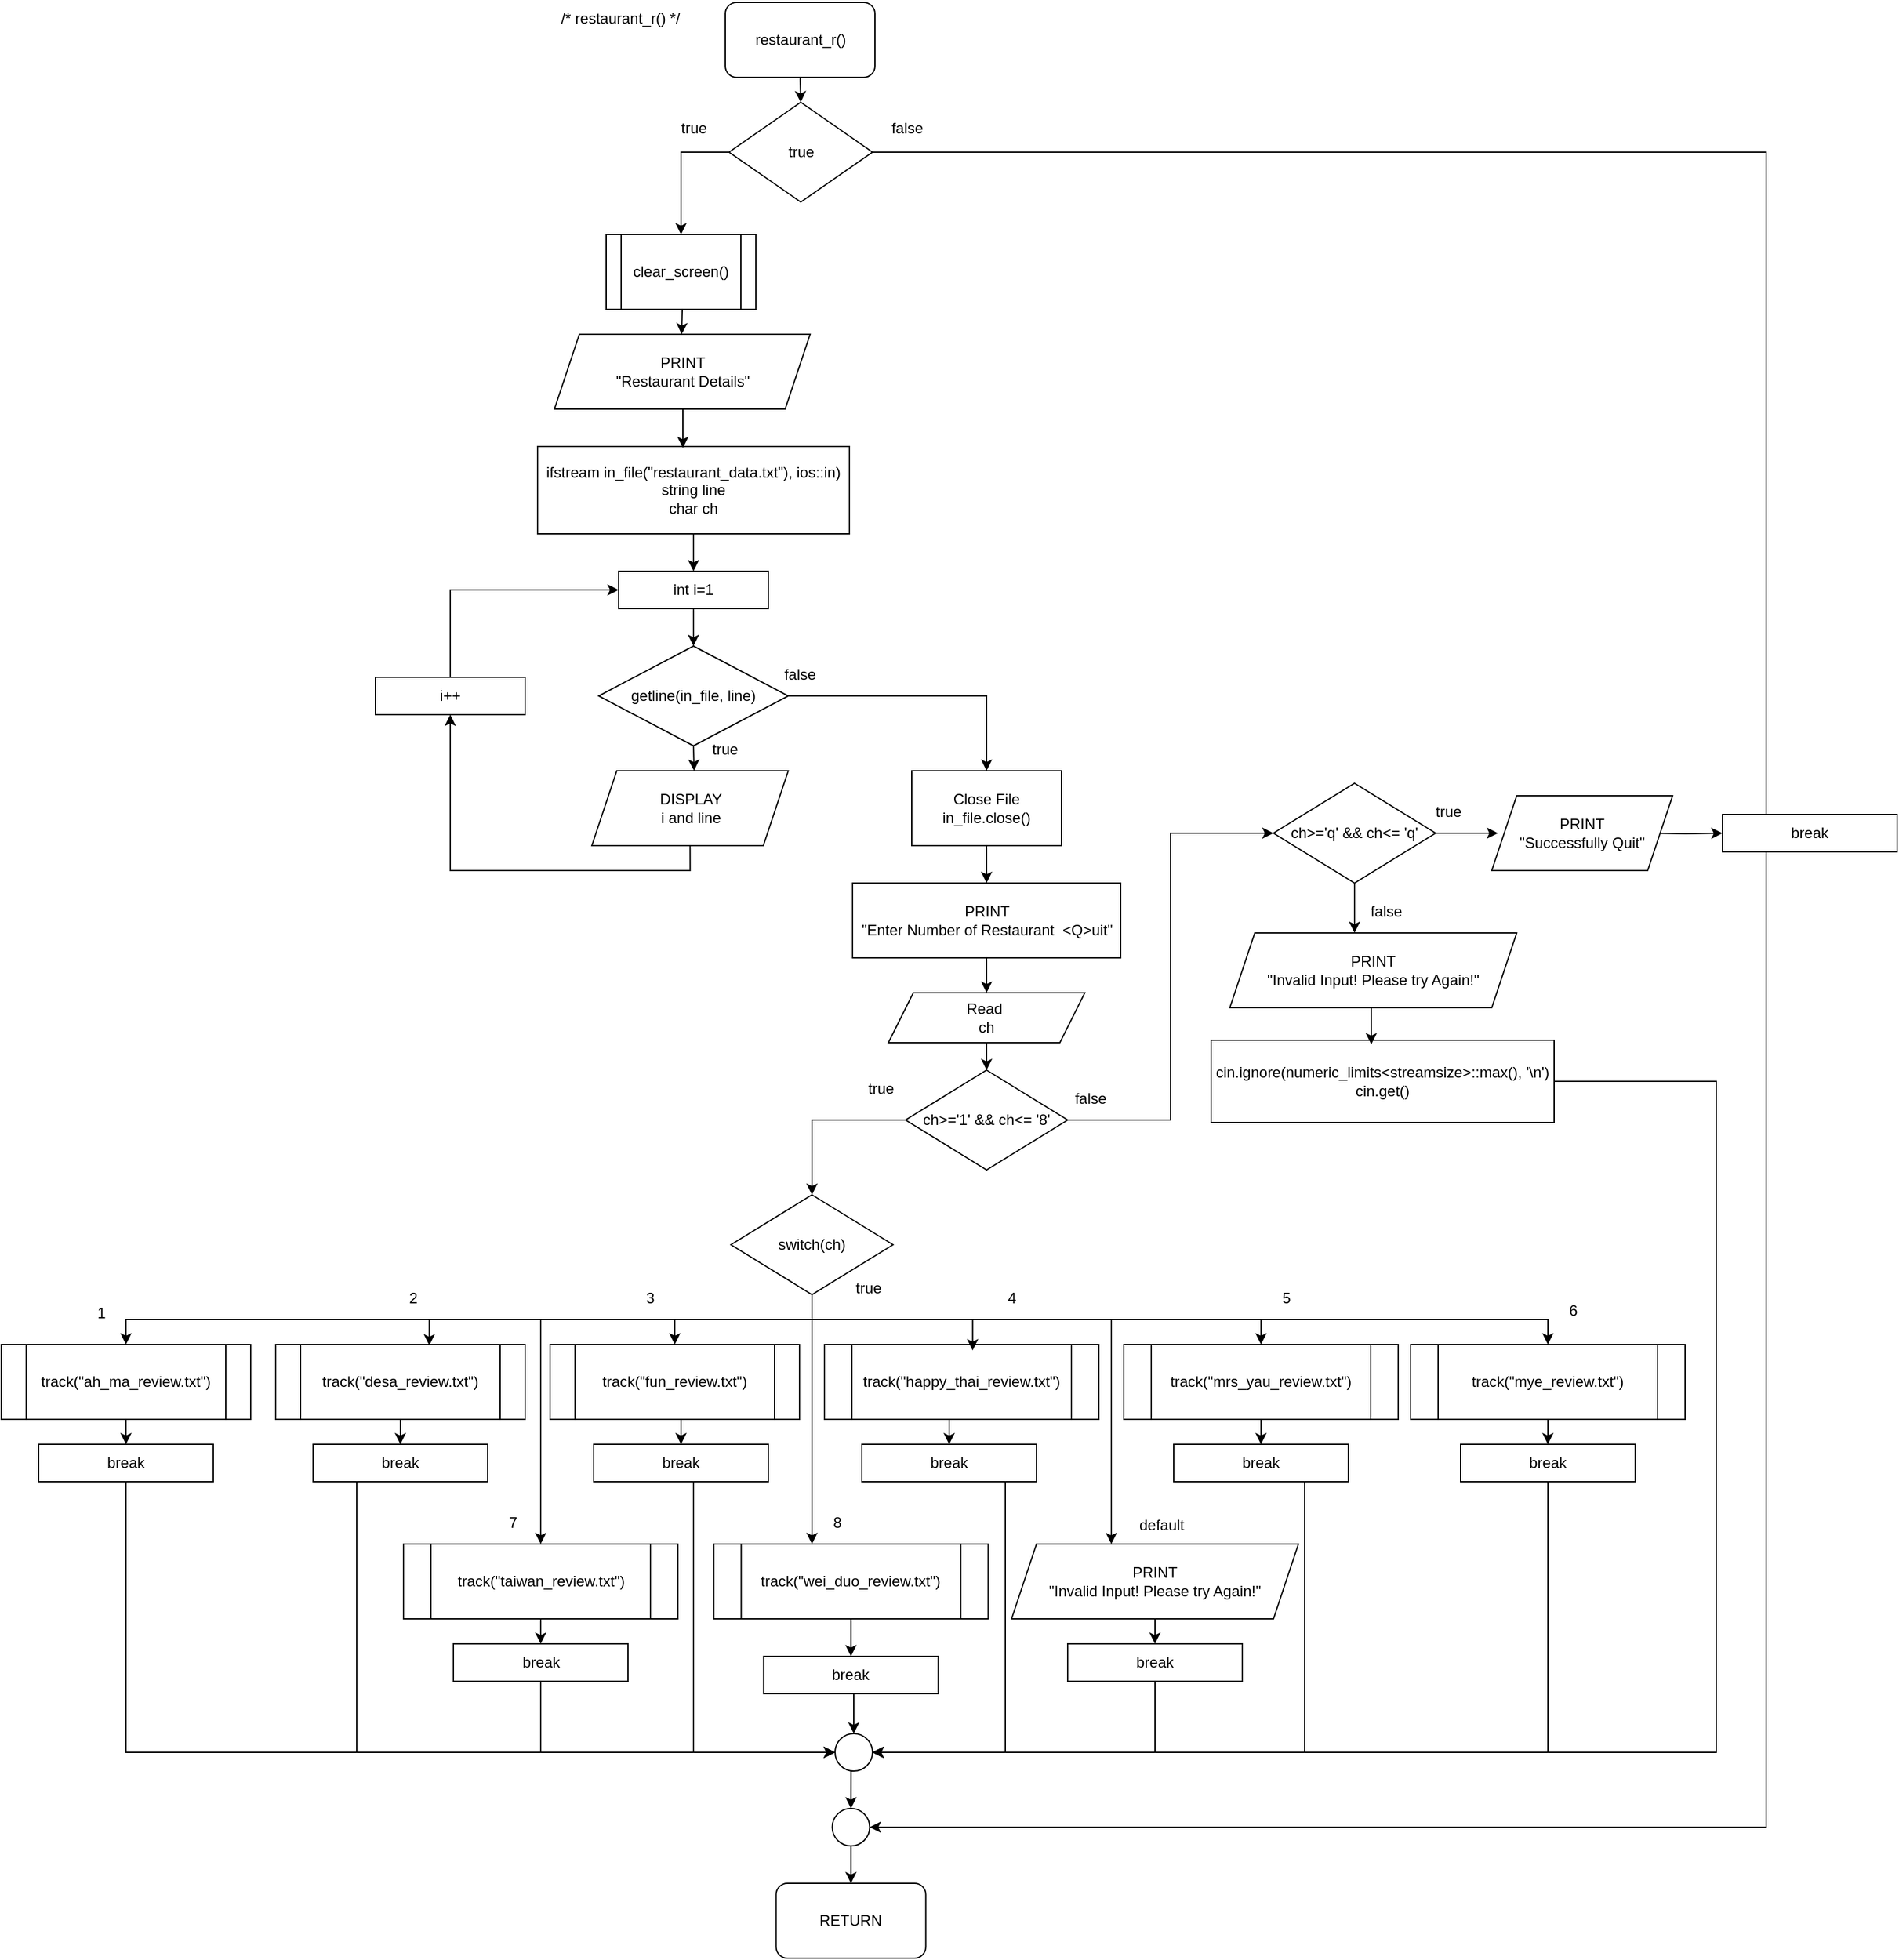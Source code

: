 <mxfile version="26.0.16" pages="13">
  <diagram id="c0Wt2qi2HpK1jK3Tzn77" name="restaurant_r()">
    <mxGraphModel dx="2693" dy="1024" grid="1" gridSize="10" guides="1" tooltips="1" connect="1" arrows="1" fold="1" page="1" pageScale="1" pageWidth="850" pageHeight="1100" math="0" shadow="0">
      <root>
        <mxCell id="0" />
        <mxCell id="1" parent="0" />
        <mxCell id="ql7CWzJJGpKEFdzfzVDt-4" style="edgeStyle=orthogonalEdgeStyle;rounded=0;orthogonalLoop=1;jettySize=auto;html=1;exitX=0.5;exitY=1;exitDx=0;exitDy=0;entryX=0.5;entryY=0;entryDx=0;entryDy=0;" parent="1" source="zE3RO6d23XKrtRcSZ_yg-1" target="zE3RO6d23XKrtRcSZ_yg-2" edge="1">
          <mxGeometry relative="1" as="geometry" />
        </mxCell>
        <mxCell id="zE3RO6d23XKrtRcSZ_yg-1" value="restaurant_r()" style="rounded=1;whiteSpace=wrap;html=1;" parent="1" vertex="1">
          <mxGeometry x="365.5" y="102" width="120" height="60" as="geometry" />
        </mxCell>
        <mxCell id="24bJMsIbZHKL8V4Ek45Y-1" style="edgeStyle=orthogonalEdgeStyle;rounded=0;orthogonalLoop=1;jettySize=auto;html=1;exitX=0;exitY=0.5;exitDx=0;exitDy=0;entryX=0.5;entryY=0;entryDx=0;entryDy=0;" parent="1" source="zE3RO6d23XKrtRcSZ_yg-2" target="K5774stSFQ0jFmWjRaQ3-1" edge="1">
          <mxGeometry relative="1" as="geometry" />
        </mxCell>
        <mxCell id="qtjjOCtEA6eHz1-91Akj-15" style="edgeStyle=orthogonalEdgeStyle;rounded=0;orthogonalLoop=1;jettySize=auto;html=1;exitX=1;exitY=0.5;exitDx=0;exitDy=0;entryX=1;entryY=0.5;entryDx=0;entryDy=0;" parent="1" source="zE3RO6d23XKrtRcSZ_yg-2" target="qtjjOCtEA6eHz1-91Akj-13" edge="1">
          <mxGeometry relative="1" as="geometry">
            <Array as="points">
              <mxPoint x="1200" y="222" />
              <mxPoint x="1200" y="1565" />
            </Array>
          </mxGeometry>
        </mxCell>
        <mxCell id="zE3RO6d23XKrtRcSZ_yg-2" value="true" style="rhombus;whiteSpace=wrap;html=1;" parent="1" vertex="1">
          <mxGeometry x="368.5" y="182" width="115" height="80" as="geometry" />
        </mxCell>
        <mxCell id="ql7CWzJJGpKEFdzfzVDt-13" style="edgeStyle=orthogonalEdgeStyle;rounded=0;orthogonalLoop=1;jettySize=auto;html=1;exitX=0.5;exitY=1;exitDx=0;exitDy=0;entryX=0.5;entryY=0;entryDx=0;entryDy=0;" parent="1" source="zE3RO6d23XKrtRcSZ_yg-5" target="ql7CWzJJGpKEFdzfzVDt-11" edge="1">
          <mxGeometry relative="1" as="geometry" />
        </mxCell>
        <mxCell id="zE3RO6d23XKrtRcSZ_yg-5" value="ifstream in_file(&quot;restaurant_data.txt&quot;), ios::in)&lt;div&gt;string line&lt;/div&gt;&lt;div&gt;char ch&lt;/div&gt;" style="rounded=0;whiteSpace=wrap;html=1;" parent="1" vertex="1">
          <mxGeometry x="215" y="458" width="250" height="70" as="geometry" />
        </mxCell>
        <mxCell id="ql7CWzJJGpKEFdzfzVDt-9" style="edgeStyle=orthogonalEdgeStyle;rounded=0;orthogonalLoop=1;jettySize=auto;html=1;exitX=0.5;exitY=1;exitDx=0;exitDy=0;" parent="1" source="ql7CWzJJGpKEFdzfzVDt-1" edge="1">
          <mxGeometry relative="1" as="geometry">
            <mxPoint x="340.474" y="718" as="targetPoint" />
          </mxGeometry>
        </mxCell>
        <mxCell id="ql7CWzJJGpKEFdzfzVDt-19" style="edgeStyle=orthogonalEdgeStyle;rounded=0;orthogonalLoop=1;jettySize=auto;html=1;exitX=1;exitY=0.5;exitDx=0;exitDy=0;entryX=0.5;entryY=0;entryDx=0;entryDy=0;" parent="1" source="ql7CWzJJGpKEFdzfzVDt-1" target="ql7CWzJJGpKEFdzfzVDt-18" edge="1">
          <mxGeometry relative="1" as="geometry" />
        </mxCell>
        <mxCell id="ql7CWzJJGpKEFdzfzVDt-1" value="getline(in_file, line)" style="rhombus;whiteSpace=wrap;html=1;" parent="1" vertex="1">
          <mxGeometry x="264" y="618" width="152" height="80" as="geometry" />
        </mxCell>
        <mxCell id="ql7CWzJJGpKEFdzfzVDt-17" style="edgeStyle=orthogonalEdgeStyle;rounded=0;orthogonalLoop=1;jettySize=auto;html=1;exitX=0.5;exitY=0;exitDx=0;exitDy=0;entryX=0;entryY=0.5;entryDx=0;entryDy=0;" parent="1" source="ql7CWzJJGpKEFdzfzVDt-3" target="ql7CWzJJGpKEFdzfzVDt-11" edge="1">
          <mxGeometry relative="1" as="geometry" />
        </mxCell>
        <mxCell id="ql7CWzJJGpKEFdzfzVDt-3" value="i++" style="rounded=0;whiteSpace=wrap;html=1;" parent="1" vertex="1">
          <mxGeometry x="85" y="643" width="120" height="30" as="geometry" />
        </mxCell>
        <mxCell id="ql7CWzJJGpKEFdzfzVDt-7" style="edgeStyle=orthogonalEdgeStyle;rounded=0;orthogonalLoop=1;jettySize=auto;html=1;exitX=0.5;exitY=1;exitDx=0;exitDy=0;entryX=0.466;entryY=0.017;entryDx=0;entryDy=0;entryPerimeter=0;" parent="1" target="zE3RO6d23XKrtRcSZ_yg-5" edge="1">
          <mxGeometry relative="1" as="geometry">
            <mxPoint x="330.5" y="428" as="sourcePoint" />
          </mxGeometry>
        </mxCell>
        <mxCell id="ql7CWzJJGpKEFdzfzVDt-14" style="edgeStyle=orthogonalEdgeStyle;rounded=0;orthogonalLoop=1;jettySize=auto;html=1;exitX=0.5;exitY=1;exitDx=0;exitDy=0;entryX=0.5;entryY=0;entryDx=0;entryDy=0;" parent="1" source="ql7CWzJJGpKEFdzfzVDt-11" target="ql7CWzJJGpKEFdzfzVDt-1" edge="1">
          <mxGeometry relative="1" as="geometry" />
        </mxCell>
        <mxCell id="ql7CWzJJGpKEFdzfzVDt-11" value="int i=1" style="rounded=0;whiteSpace=wrap;html=1;" parent="1" vertex="1">
          <mxGeometry x="280" y="558" width="120" height="30" as="geometry" />
        </mxCell>
        <mxCell id="ql7CWzJJGpKEFdzfzVDt-15" value="true" style="text;html=1;align=center;verticalAlign=middle;resizable=0;points=[];autosize=1;strokeColor=none;fillColor=none;" parent="1" vertex="1">
          <mxGeometry x="345" y="686" width="40" height="30" as="geometry" />
        </mxCell>
        <mxCell id="ql7CWzJJGpKEFdzfzVDt-23" style="edgeStyle=orthogonalEdgeStyle;rounded=0;orthogonalLoop=1;jettySize=auto;html=1;exitX=0.5;exitY=1;exitDx=0;exitDy=0;entryX=0.5;entryY=0;entryDx=0;entryDy=0;" parent="1" source="ql7CWzJJGpKEFdzfzVDt-18" target="ql7CWzJJGpKEFdzfzVDt-21" edge="1">
          <mxGeometry relative="1" as="geometry" />
        </mxCell>
        <mxCell id="ql7CWzJJGpKEFdzfzVDt-18" value="Close File&lt;div&gt;in_file.close()&lt;/div&gt;" style="rounded=0;whiteSpace=wrap;html=1;" parent="1" vertex="1">
          <mxGeometry x="515" y="718" width="120" height="60" as="geometry" />
        </mxCell>
        <mxCell id="ql7CWzJJGpKEFdzfzVDt-20" value="false" style="text;html=1;align=center;verticalAlign=middle;resizable=0;points=[];autosize=1;strokeColor=none;fillColor=none;" parent="1" vertex="1">
          <mxGeometry x="400" y="626" width="50" height="30" as="geometry" />
        </mxCell>
        <mxCell id="HSPjcGRcXyanLEP2bZyv-2" style="edgeStyle=orthogonalEdgeStyle;rounded=0;orthogonalLoop=1;jettySize=auto;html=1;exitX=0.5;exitY=1;exitDx=0;exitDy=0;entryX=0.5;entryY=0;entryDx=0;entryDy=0;" parent="1" source="ql7CWzJJGpKEFdzfzVDt-21" target="HSPjcGRcXyanLEP2bZyv-1" edge="1">
          <mxGeometry relative="1" as="geometry" />
        </mxCell>
        <mxCell id="ql7CWzJJGpKEFdzfzVDt-21" value="PRINT&lt;div&gt;&quot;Enter Number of Restaurant&amp;nbsp; &amp;lt;Q&amp;gt;uit&quot;&lt;/div&gt;" style="rounded=0;whiteSpace=wrap;html=1;" parent="1" vertex="1">
          <mxGeometry x="467.5" y="808" width="215" height="60" as="geometry" />
        </mxCell>
        <mxCell id="ql7CWzJJGpKEFdzfzVDt-26" style="edgeStyle=orthogonalEdgeStyle;rounded=0;orthogonalLoop=1;jettySize=auto;html=1;exitX=0.5;exitY=1;exitDx=0;exitDy=0;entryX=0.5;entryY=0;entryDx=0;entryDy=0;" parent="1" target="ql7CWzJJGpKEFdzfzVDt-25" edge="1">
          <mxGeometry relative="1" as="geometry">
            <mxPoint x="575" y="928" as="sourcePoint" />
          </mxGeometry>
        </mxCell>
        <mxCell id="ql7CWzJJGpKEFdzfzVDt-80" style="edgeStyle=orthogonalEdgeStyle;rounded=0;orthogonalLoop=1;jettySize=auto;html=1;exitX=1;exitY=0.5;exitDx=0;exitDy=0;entryX=0;entryY=0.5;entryDx=0;entryDy=0;" parent="1" source="ql7CWzJJGpKEFdzfzVDt-25" target="ql7CWzJJGpKEFdzfzVDt-79" edge="1">
          <mxGeometry relative="1" as="geometry" />
        </mxCell>
        <mxCell id="24bJMsIbZHKL8V4Ek45Y-5" style="edgeStyle=orthogonalEdgeStyle;rounded=0;orthogonalLoop=1;jettySize=auto;html=1;exitX=0;exitY=0.5;exitDx=0;exitDy=0;entryX=0.5;entryY=0;entryDx=0;entryDy=0;" parent="1" source="ql7CWzJJGpKEFdzfzVDt-25" target="ql7CWzJJGpKEFdzfzVDt-27" edge="1">
          <mxGeometry relative="1" as="geometry" />
        </mxCell>
        <mxCell id="ql7CWzJJGpKEFdzfzVDt-25" value="ch&amp;gt;=&#39;1&#39; &amp;amp;&amp;amp; ch&amp;lt;= &#39;8&#39;" style="rhombus;whiteSpace=wrap;html=1;" parent="1" vertex="1">
          <mxGeometry x="510" y="958" width="130" height="80" as="geometry" />
        </mxCell>
        <mxCell id="ql7CWzJJGpKEFdzfzVDt-30" style="edgeStyle=orthogonalEdgeStyle;rounded=0;orthogonalLoop=1;jettySize=auto;html=1;exitX=0.5;exitY=1;exitDx=0;exitDy=0;entryX=0.5;entryY=0;entryDx=0;entryDy=0;" parent="1" source="ql7CWzJJGpKEFdzfzVDt-27" target="ql7CWzJJGpKEFdzfzVDt-29" edge="1">
          <mxGeometry relative="1" as="geometry" />
        </mxCell>
        <mxCell id="ql7CWzJJGpKEFdzfzVDt-41" style="edgeStyle=orthogonalEdgeStyle;rounded=0;orthogonalLoop=1;jettySize=auto;html=1;exitX=0.5;exitY=1;exitDx=0;exitDy=0;" parent="1" source="ql7CWzJJGpKEFdzfzVDt-27" target="ql7CWzJJGpKEFdzfzVDt-32" edge="1">
          <mxGeometry relative="1" as="geometry" />
        </mxCell>
        <mxCell id="ql7CWzJJGpKEFdzfzVDt-42" style="edgeStyle=orthogonalEdgeStyle;rounded=0;orthogonalLoop=1;jettySize=auto;html=1;exitX=0.5;exitY=1;exitDx=0;exitDy=0;entryX=0.5;entryY=0;entryDx=0;entryDy=0;" parent="1" source="ql7CWzJJGpKEFdzfzVDt-27" target="ql7CWzJJGpKEFdzfzVDt-36" edge="1">
          <mxGeometry relative="1" as="geometry">
            <Array as="points">
              <mxPoint x="435" y="1158" />
              <mxPoint x="218" y="1158" />
            </Array>
          </mxGeometry>
        </mxCell>
        <mxCell id="ql7CWzJJGpKEFdzfzVDt-44" style="edgeStyle=orthogonalEdgeStyle;rounded=0;orthogonalLoop=1;jettySize=auto;html=1;exitX=0.5;exitY=1;exitDx=0;exitDy=0;" parent="1" source="ql7CWzJJGpKEFdzfzVDt-27" target="ql7CWzJJGpKEFdzfzVDt-34" edge="1">
          <mxGeometry relative="1" as="geometry" />
        </mxCell>
        <mxCell id="ql7CWzJJGpKEFdzfzVDt-45" style="edgeStyle=orthogonalEdgeStyle;rounded=0;orthogonalLoop=1;jettySize=auto;html=1;exitX=0.5;exitY=1;exitDx=0;exitDy=0;entryX=0.5;entryY=0;entryDx=0;entryDy=0;" parent="1" source="ql7CWzJJGpKEFdzfzVDt-27" target="ql7CWzJJGpKEFdzfzVDt-35" edge="1">
          <mxGeometry relative="1" as="geometry" />
        </mxCell>
        <mxCell id="ql7CWzJJGpKEFdzfzVDt-47" style="edgeStyle=orthogonalEdgeStyle;rounded=0;orthogonalLoop=1;jettySize=auto;html=1;exitX=0.5;exitY=1;exitDx=0;exitDy=0;" parent="1" source="ql7CWzJJGpKEFdzfzVDt-27" edge="1">
          <mxGeometry relative="1" as="geometry">
            <mxPoint x="675" y="1338" as="targetPoint" />
            <Array as="points">
              <mxPoint x="435" y="1158" />
              <mxPoint x="675" y="1158" />
            </Array>
          </mxGeometry>
        </mxCell>
        <mxCell id="ql7CWzJJGpKEFdzfzVDt-48" style="edgeStyle=orthogonalEdgeStyle;rounded=0;orthogonalLoop=1;jettySize=auto;html=1;exitX=0.5;exitY=1;exitDx=0;exitDy=0;" parent="1" source="ql7CWzJJGpKEFdzfzVDt-27" target="ql7CWzJJGpKEFdzfzVDt-37" edge="1">
          <mxGeometry relative="1" as="geometry">
            <Array as="points">
              <mxPoint x="435" y="1238" />
              <mxPoint x="435" y="1238" />
            </Array>
          </mxGeometry>
        </mxCell>
        <mxCell id="ql7CWzJJGpKEFdzfzVDt-27" value="switch(ch)" style="rhombus;whiteSpace=wrap;html=1;" parent="1" vertex="1">
          <mxGeometry x="370" y="1058" width="130" height="80" as="geometry" />
        </mxCell>
        <mxCell id="ql7CWzJJGpKEFdzfzVDt-67" style="edgeStyle=orthogonalEdgeStyle;rounded=0;orthogonalLoop=1;jettySize=auto;html=1;exitX=0.5;exitY=1;exitDx=0;exitDy=0;entryX=0.5;entryY=0;entryDx=0;entryDy=0;" parent="1" source="ql7CWzJJGpKEFdzfzVDt-29" target="ql7CWzJJGpKEFdzfzVDt-49" edge="1">
          <mxGeometry relative="1" as="geometry" />
        </mxCell>
        <mxCell id="ql7CWzJJGpKEFdzfzVDt-29" value="track(&quot;ah_ma_review.txt&quot;)" style="shape=process;whiteSpace=wrap;html=1;backgroundOutline=1;" parent="1" vertex="1">
          <mxGeometry x="-215" y="1178" width="200" height="60" as="geometry" />
        </mxCell>
        <mxCell id="ql7CWzJJGpKEFdzfzVDt-69" style="edgeStyle=orthogonalEdgeStyle;rounded=0;orthogonalLoop=1;jettySize=auto;html=1;exitX=0.5;exitY=1;exitDx=0;exitDy=0;entryX=0.5;entryY=0;entryDx=0;entryDy=0;" parent="1" source="ql7CWzJJGpKEFdzfzVDt-31" target="ql7CWzJJGpKEFdzfzVDt-52" edge="1">
          <mxGeometry relative="1" as="geometry" />
        </mxCell>
        <mxCell id="ql7CWzJJGpKEFdzfzVDt-31" value="track(&quot;desa_review.txt&quot;)" style="shape=process;whiteSpace=wrap;html=1;backgroundOutline=1;" parent="1" vertex="1">
          <mxGeometry x="5" y="1178" width="200" height="60" as="geometry" />
        </mxCell>
        <mxCell id="ql7CWzJJGpKEFdzfzVDt-70" style="edgeStyle=orthogonalEdgeStyle;rounded=0;orthogonalLoop=1;jettySize=auto;html=1;exitX=0.5;exitY=1;exitDx=0;exitDy=0;entryX=0.5;entryY=0;entryDx=0;entryDy=0;" parent="1" source="ql7CWzJJGpKEFdzfzVDt-32" target="ql7CWzJJGpKEFdzfzVDt-51" edge="1">
          <mxGeometry relative="1" as="geometry" />
        </mxCell>
        <mxCell id="ql7CWzJJGpKEFdzfzVDt-32" value="track(&quot;fun_review.txt&quot;)" style="shape=process;whiteSpace=wrap;html=1;backgroundOutline=1;" parent="1" vertex="1">
          <mxGeometry x="225" y="1178" width="200" height="60" as="geometry" />
        </mxCell>
        <mxCell id="ql7CWzJJGpKEFdzfzVDt-71" style="edgeStyle=orthogonalEdgeStyle;rounded=0;orthogonalLoop=1;jettySize=auto;html=1;exitX=0.5;exitY=1;exitDx=0;exitDy=0;entryX=0.5;entryY=0;entryDx=0;entryDy=0;" parent="1" source="ql7CWzJJGpKEFdzfzVDt-33" target="ql7CWzJJGpKEFdzfzVDt-50" edge="1">
          <mxGeometry relative="1" as="geometry" />
        </mxCell>
        <mxCell id="ql7CWzJJGpKEFdzfzVDt-33" value="track(&quot;happy_thai_review.txt&quot;)" style="shape=process;whiteSpace=wrap;html=1;backgroundOutline=1;" parent="1" vertex="1">
          <mxGeometry x="445" y="1178" width="220" height="60" as="geometry" />
        </mxCell>
        <mxCell id="ql7CWzJJGpKEFdzfzVDt-72" style="edgeStyle=orthogonalEdgeStyle;rounded=0;orthogonalLoop=1;jettySize=auto;html=1;exitX=0.5;exitY=1;exitDx=0;exitDy=0;entryX=0.5;entryY=0;entryDx=0;entryDy=0;" parent="1" source="ql7CWzJJGpKEFdzfzVDt-34" target="ql7CWzJJGpKEFdzfzVDt-55" edge="1">
          <mxGeometry relative="1" as="geometry" />
        </mxCell>
        <mxCell id="ql7CWzJJGpKEFdzfzVDt-34" value="track(&quot;mrs_yau&lt;span style=&quot;color: rgba(0, 0, 0, 0); font-family: monospace; font-size: 0px; text-align: start; text-wrap-mode: nowrap;&quot;&gt;%3CmxGraphModel%3E%3Croot%3E%3CmxCell%20id%3D%220%22%2F%3E%3CmxCell%20id%3D%221%22%20parent%3D%220%22%2F%3E%3CmxCell%20id%3D%222%22%20value%3D%22track(%26quot%3Bhappy_thai_review.txt%26quot%3B)%22%20style%3D%22shape%3Dprocess%3BwhiteSpace%3Dwrap%3Bhtml%3D1%3BbackgroundOutline%3D1%3B%22%20vertex%3D%221%22%20parent%3D%221%22%3E%3CmxGeometry%20x%3D%22660%22%20y%3D%221270%22%20width%3D%22220%22%20height%3D%2260%22%20as%3D%22geometry%22%2F%3E%3C%2FmxCell%3E%3C%2Froot%3E%3C%2FmxGraphModel%3E&lt;/span&gt;_review.txt&quot;)" style="shape=process;whiteSpace=wrap;html=1;backgroundOutline=1;" parent="1" vertex="1">
          <mxGeometry x="685" y="1178" width="220" height="60" as="geometry" />
        </mxCell>
        <mxCell id="ql7CWzJJGpKEFdzfzVDt-73" style="edgeStyle=orthogonalEdgeStyle;rounded=0;orthogonalLoop=1;jettySize=auto;html=1;exitX=0.5;exitY=1;exitDx=0;exitDy=0;entryX=0.5;entryY=0;entryDx=0;entryDy=0;" parent="1" source="ql7CWzJJGpKEFdzfzVDt-35" target="ql7CWzJJGpKEFdzfzVDt-54" edge="1">
          <mxGeometry relative="1" as="geometry" />
        </mxCell>
        <mxCell id="ql7CWzJJGpKEFdzfzVDt-35" value="track(&quot;mye&lt;span style=&quot;color: rgba(0, 0, 0, 0); font-family: monospace; font-size: 0px; text-align: start; text-wrap-mode: nowrap;&quot;&gt;%3CmxGraphModel%3E%3Croot%3E%3CmxCell%20id%3D%220%22%2F%3E%3CmxCell%20id%3D%221%22%20parent%3D%220%22%2F%3E%3CmxCell%20id%3D%222%22%20value%3D%22track(%26quot%3Bhappy_thai_review.txt%26quot%3B)%22%20style%3D%22shape%3Dprocess%3BwhiteSpace%3Dwrap%3Bhtml%3D1%3BbackgroundOutline%3D1%3B%22%20vertex%3D%221%22%20parent%3D%221%22%3E%3CmxGeometry%20x%3D%22660%22%20y%3D%221270%22%20width%3D%22220%22%20height%3D%2260%22%20as%3D%22geometry%22%2F%3E%3C%2FmxCell%3E%3C%2Froot%3E%3C%2FmxGraphModel%3E&lt;/span&gt;_review.txt&quot;)" style="shape=process;whiteSpace=wrap;html=1;backgroundOutline=1;" parent="1" vertex="1">
          <mxGeometry x="915" y="1178" width="220" height="60" as="geometry" />
        </mxCell>
        <mxCell id="ql7CWzJJGpKEFdzfzVDt-76" style="edgeStyle=orthogonalEdgeStyle;rounded=0;orthogonalLoop=1;jettySize=auto;html=1;exitX=0.5;exitY=1;exitDx=0;exitDy=0;entryX=0.5;entryY=0;entryDx=0;entryDy=0;" parent="1" source="ql7CWzJJGpKEFdzfzVDt-36" target="ql7CWzJJGpKEFdzfzVDt-53" edge="1">
          <mxGeometry relative="1" as="geometry" />
        </mxCell>
        <mxCell id="ql7CWzJJGpKEFdzfzVDt-36" value="track(&quot;taiwan&lt;span style=&quot;color: rgba(0, 0, 0, 0); font-family: monospace; font-size: 0px; text-align: start; text-wrap-mode: nowrap;&quot;&gt;%3CmxGraphModel%3E%3Croot%3E%3CmxCell%20id%3D%220%22%2F%3E%3CmxCell%20id%3D%221%22%20parent%3D%220%22%2F%3E%3CmxCell%20id%3D%222%22%20value%3D%22track(%26quot%3Bhappy_thai_review.txt%26quot%3B)%22%20style%3D%22shape%3Dprocess%3BwhiteSpace%3Dwrap%3Bhtml%3D1%3BbackgroundOutline%3D1%3B%22%20vertex%3D%221%22%20parent%3D%221%22%3E%3CmxGeometry%20x%3D%22660%22%20y%3D%221270%22%20width%3D%22220%22%20height%3D%2260%22%20as%3D%22geometry%22%2F%3E%3C%2FmxCell%3E%3C%2Froot%3E%3C%2FmxGraphModel%3E&lt;/span&gt;_review.txt&quot;)" style="shape=process;whiteSpace=wrap;html=1;backgroundOutline=1;" parent="1" vertex="1">
          <mxGeometry x="107.5" y="1338" width="220" height="60" as="geometry" />
        </mxCell>
        <mxCell id="ql7CWzJJGpKEFdzfzVDt-75" style="edgeStyle=orthogonalEdgeStyle;rounded=0;orthogonalLoop=1;jettySize=auto;html=1;exitX=0.5;exitY=1;exitDx=0;exitDy=0;entryX=0.5;entryY=0;entryDx=0;entryDy=0;" parent="1" source="ql7CWzJJGpKEFdzfzVDt-37" target="ql7CWzJJGpKEFdzfzVDt-57" edge="1">
          <mxGeometry relative="1" as="geometry" />
        </mxCell>
        <mxCell id="ql7CWzJJGpKEFdzfzVDt-37" value="track(&quot;wei_duo&lt;span style=&quot;color: rgba(0, 0, 0, 0); font-family: monospace; font-size: 0px; text-align: start; text-wrap-mode: nowrap;&quot;&gt;%3CmxGraphModel%3E%3Croot%3E%3CmxCell%20id%3D%220%22%2F%3E%3CmxCell%20id%3D%221%22%20parent%3D%220%22%2F%3E%3CmxCell%20id%3D%222%22%20value%3D%22track(%26quot%3Bhappy_thai_review.txt%26quot%3B)%22%20style%3D%22shape%3Dprocess%3BwhiteSpace%3Dwrap%3Bhtml%3D1%3BbackgroundOutline%3D1%3B%22%20vertex%3D%221%22%20parent%3D%221%22%3E%3CmxGeometry%20x%3D%22660%22%20y%3D%221270%22%20width%3D%22220%22%20height%3D%2260%22%20as%3D%22geometry%22%2F%3E%3C%2FmxCell%3E%3C%2Froot%3E%3C%2FmxGraphModel%3E&lt;/span&gt;_review.txt&quot;)" style="shape=process;whiteSpace=wrap;html=1;backgroundOutline=1;" parent="1" vertex="1">
          <mxGeometry x="356.25" y="1338" width="220" height="60" as="geometry" />
        </mxCell>
        <mxCell id="ql7CWzJJGpKEFdzfzVDt-74" style="edgeStyle=orthogonalEdgeStyle;rounded=0;orthogonalLoop=1;jettySize=auto;html=1;exitX=0.5;exitY=1;exitDx=0;exitDy=0;entryX=0.5;entryY=0;entryDx=0;entryDy=0;" parent="1" target="ql7CWzJJGpKEFdzfzVDt-56" edge="1">
          <mxGeometry relative="1" as="geometry">
            <mxPoint x="710" y="1398" as="sourcePoint" />
          </mxGeometry>
        </mxCell>
        <mxCell id="ql7CWzJJGpKEFdzfzVDt-40" style="edgeStyle=orthogonalEdgeStyle;rounded=0;orthogonalLoop=1;jettySize=auto;html=1;exitX=0.5;exitY=1;exitDx=0;exitDy=0;entryX=0.616;entryY=0.013;entryDx=0;entryDy=0;entryPerimeter=0;" parent="1" source="ql7CWzJJGpKEFdzfzVDt-27" target="ql7CWzJJGpKEFdzfzVDt-31" edge="1">
          <mxGeometry relative="1" as="geometry" />
        </mxCell>
        <mxCell id="ql7CWzJJGpKEFdzfzVDt-43" style="edgeStyle=orthogonalEdgeStyle;rounded=0;orthogonalLoop=1;jettySize=auto;html=1;exitX=0.5;exitY=1;exitDx=0;exitDy=0;entryX=0.54;entryY=0.079;entryDx=0;entryDy=0;entryPerimeter=0;" parent="1" source="ql7CWzJJGpKEFdzfzVDt-27" target="ql7CWzJJGpKEFdzfzVDt-33" edge="1">
          <mxGeometry relative="1" as="geometry" />
        </mxCell>
        <mxCell id="qtjjOCtEA6eHz1-91Akj-1" style="edgeStyle=orthogonalEdgeStyle;rounded=0;orthogonalLoop=1;jettySize=auto;html=1;exitX=0.5;exitY=1;exitDx=0;exitDy=0;entryX=0;entryY=0.5;entryDx=0;entryDy=0;" parent="1" source="ql7CWzJJGpKEFdzfzVDt-49" target="bmjPGpbgoSxlEVjbY4-F-1" edge="1">
          <mxGeometry relative="1" as="geometry" />
        </mxCell>
        <mxCell id="ql7CWzJJGpKEFdzfzVDt-49" value="break" style="rounded=0;whiteSpace=wrap;html=1;" parent="1" vertex="1">
          <mxGeometry x="-185" y="1258" width="140" height="30" as="geometry" />
        </mxCell>
        <mxCell id="qtjjOCtEA6eHz1-91Akj-7" style="edgeStyle=orthogonalEdgeStyle;rounded=0;orthogonalLoop=1;jettySize=auto;html=1;exitX=0.75;exitY=1;exitDx=0;exitDy=0;entryX=1;entryY=0.5;entryDx=0;entryDy=0;" parent="1" source="ql7CWzJJGpKEFdzfzVDt-50" target="bmjPGpbgoSxlEVjbY4-F-1" edge="1">
          <mxGeometry relative="1" as="geometry">
            <Array as="points">
              <mxPoint x="590" y="1288" />
              <mxPoint x="590" y="1505" />
            </Array>
          </mxGeometry>
        </mxCell>
        <mxCell id="ql7CWzJJGpKEFdzfzVDt-50" value="break" style="rounded=0;whiteSpace=wrap;html=1;" parent="1" vertex="1">
          <mxGeometry x="475" y="1258" width="140" height="30" as="geometry" />
        </mxCell>
        <mxCell id="qtjjOCtEA6eHz1-91Akj-5" style="edgeStyle=orthogonalEdgeStyle;rounded=0;orthogonalLoop=1;jettySize=auto;html=1;exitX=0.5;exitY=1;exitDx=0;exitDy=0;entryX=0;entryY=0.5;entryDx=0;entryDy=0;" parent="1" source="ql7CWzJJGpKEFdzfzVDt-51" target="bmjPGpbgoSxlEVjbY4-F-1" edge="1">
          <mxGeometry relative="1" as="geometry">
            <Array as="points">
              <mxPoint x="340" y="1288" />
              <mxPoint x="340" y="1505" />
            </Array>
          </mxGeometry>
        </mxCell>
        <mxCell id="ql7CWzJJGpKEFdzfzVDt-51" value="break" style="rounded=0;whiteSpace=wrap;html=1;" parent="1" vertex="1">
          <mxGeometry x="260" y="1258" width="140" height="30" as="geometry" />
        </mxCell>
        <mxCell id="qtjjOCtEA6eHz1-91Akj-3" style="edgeStyle=orthogonalEdgeStyle;rounded=0;orthogonalLoop=1;jettySize=auto;html=1;exitX=0.25;exitY=1;exitDx=0;exitDy=0;entryX=0;entryY=0.5;entryDx=0;entryDy=0;" parent="1" source="ql7CWzJJGpKEFdzfzVDt-52" target="bmjPGpbgoSxlEVjbY4-F-1" edge="1">
          <mxGeometry relative="1" as="geometry" />
        </mxCell>
        <mxCell id="ql7CWzJJGpKEFdzfzVDt-52" value="break" style="rounded=0;whiteSpace=wrap;html=1;" parent="1" vertex="1">
          <mxGeometry x="35" y="1258" width="140" height="30" as="geometry" />
        </mxCell>
        <mxCell id="qtjjOCtEA6eHz1-91Akj-4" style="edgeStyle=orthogonalEdgeStyle;rounded=0;orthogonalLoop=1;jettySize=auto;html=1;exitX=0.5;exitY=1;exitDx=0;exitDy=0;entryX=0;entryY=0.5;entryDx=0;entryDy=0;" parent="1" source="ql7CWzJJGpKEFdzfzVDt-53" target="bmjPGpbgoSxlEVjbY4-F-1" edge="1">
          <mxGeometry relative="1" as="geometry" />
        </mxCell>
        <mxCell id="ql7CWzJJGpKEFdzfzVDt-53" value="break" style="rounded=0;whiteSpace=wrap;html=1;" parent="1" vertex="1">
          <mxGeometry x="147.5" y="1418" width="140" height="30" as="geometry" />
        </mxCell>
        <mxCell id="qtjjOCtEA6eHz1-91Akj-10" style="edgeStyle=orthogonalEdgeStyle;rounded=0;orthogonalLoop=1;jettySize=auto;html=1;exitX=0.5;exitY=1;exitDx=0;exitDy=0;entryX=1;entryY=0.5;entryDx=0;entryDy=0;" parent="1" source="ql7CWzJJGpKEFdzfzVDt-54" target="bmjPGpbgoSxlEVjbY4-F-1" edge="1">
          <mxGeometry relative="1" as="geometry" />
        </mxCell>
        <mxCell id="ql7CWzJJGpKEFdzfzVDt-54" value="break" style="rounded=0;whiteSpace=wrap;html=1;" parent="1" vertex="1">
          <mxGeometry x="955" y="1258" width="140" height="30" as="geometry" />
        </mxCell>
        <mxCell id="qtjjOCtEA6eHz1-91Akj-9" style="edgeStyle=orthogonalEdgeStyle;rounded=0;orthogonalLoop=1;jettySize=auto;html=1;exitX=0.75;exitY=1;exitDx=0;exitDy=0;entryX=1;entryY=0.5;entryDx=0;entryDy=0;" parent="1" source="ql7CWzJJGpKEFdzfzVDt-55" target="bmjPGpbgoSxlEVjbY4-F-1" edge="1">
          <mxGeometry relative="1" as="geometry" />
        </mxCell>
        <mxCell id="ql7CWzJJGpKEFdzfzVDt-55" value="break" style="rounded=0;whiteSpace=wrap;html=1;" parent="1" vertex="1">
          <mxGeometry x="725" y="1258" width="140" height="30" as="geometry" />
        </mxCell>
        <mxCell id="qtjjOCtEA6eHz1-91Akj-8" style="edgeStyle=orthogonalEdgeStyle;rounded=0;orthogonalLoop=1;jettySize=auto;html=1;exitX=0.5;exitY=1;exitDx=0;exitDy=0;entryX=1;entryY=0.5;entryDx=0;entryDy=0;" parent="1" source="ql7CWzJJGpKEFdzfzVDt-56" target="bmjPGpbgoSxlEVjbY4-F-1" edge="1">
          <mxGeometry relative="1" as="geometry" />
        </mxCell>
        <mxCell id="ql7CWzJJGpKEFdzfzVDt-56" value="break" style="rounded=0;whiteSpace=wrap;html=1;" parent="1" vertex="1">
          <mxGeometry x="640" y="1418" width="140" height="30" as="geometry" />
        </mxCell>
        <mxCell id="qtjjOCtEA6eHz1-91Akj-6" style="edgeStyle=orthogonalEdgeStyle;rounded=0;orthogonalLoop=1;jettySize=auto;html=1;exitX=0.5;exitY=1;exitDx=0;exitDy=0;entryX=0.5;entryY=0;entryDx=0;entryDy=0;" parent="1" source="ql7CWzJJGpKEFdzfzVDt-57" target="bmjPGpbgoSxlEVjbY4-F-1" edge="1">
          <mxGeometry relative="1" as="geometry" />
        </mxCell>
        <mxCell id="ql7CWzJJGpKEFdzfzVDt-57" value="break" style="rounded=0;whiteSpace=wrap;html=1;" parent="1" vertex="1">
          <mxGeometry x="396.25" y="1428" width="140" height="30" as="geometry" />
        </mxCell>
        <mxCell id="ql7CWzJJGpKEFdzfzVDt-58" value="1" style="text;html=1;align=center;verticalAlign=middle;resizable=0;points=[];autosize=1;strokeColor=none;fillColor=none;" parent="1" vertex="1">
          <mxGeometry x="-150" y="1138" width="30" height="30" as="geometry" />
        </mxCell>
        <mxCell id="ql7CWzJJGpKEFdzfzVDt-59" value="2" style="text;html=1;align=center;verticalAlign=middle;resizable=0;points=[];autosize=1;strokeColor=none;fillColor=none;" parent="1" vertex="1">
          <mxGeometry x="100" y="1126" width="30" height="30" as="geometry" />
        </mxCell>
        <mxCell id="ql7CWzJJGpKEFdzfzVDt-60" value="3" style="text;html=1;align=center;verticalAlign=middle;resizable=0;points=[];autosize=1;strokeColor=none;fillColor=none;" parent="1" vertex="1">
          <mxGeometry x="290" y="1126" width="30" height="30" as="geometry" />
        </mxCell>
        <mxCell id="ql7CWzJJGpKEFdzfzVDt-61" value="4" style="text;html=1;align=center;verticalAlign=middle;resizable=0;points=[];autosize=1;strokeColor=none;fillColor=none;" parent="1" vertex="1">
          <mxGeometry x="580" y="1126" width="30" height="30" as="geometry" />
        </mxCell>
        <mxCell id="ql7CWzJJGpKEFdzfzVDt-62" value="5" style="text;html=1;align=center;verticalAlign=middle;resizable=0;points=[];autosize=1;strokeColor=none;fillColor=none;" parent="1" vertex="1">
          <mxGeometry x="800" y="1126" width="30" height="30" as="geometry" />
        </mxCell>
        <mxCell id="ql7CWzJJGpKEFdzfzVDt-63" value="6" style="text;html=1;align=center;verticalAlign=middle;resizable=0;points=[];autosize=1;strokeColor=none;fillColor=none;" parent="1" vertex="1">
          <mxGeometry x="1030" y="1136" width="30" height="30" as="geometry" />
        </mxCell>
        <mxCell id="ql7CWzJJGpKEFdzfzVDt-64" value="7" style="text;html=1;align=center;verticalAlign=middle;resizable=0;points=[];autosize=1;strokeColor=none;fillColor=none;" parent="1" vertex="1">
          <mxGeometry x="180" y="1306" width="30" height="30" as="geometry" />
        </mxCell>
        <mxCell id="ql7CWzJJGpKEFdzfzVDt-65" value="8" style="text;html=1;align=center;verticalAlign=middle;resizable=0;points=[];autosize=1;strokeColor=none;fillColor=none;" parent="1" vertex="1">
          <mxGeometry x="440" y="1306" width="30" height="30" as="geometry" />
        </mxCell>
        <mxCell id="ql7CWzJJGpKEFdzfzVDt-66" value="default" style="text;html=1;align=center;verticalAlign=middle;resizable=0;points=[];autosize=1;strokeColor=none;fillColor=none;" parent="1" vertex="1">
          <mxGeometry x="685" y="1308" width="60" height="30" as="geometry" />
        </mxCell>
        <mxCell id="ql7CWzJJGpKEFdzfzVDt-77" value="true" style="text;html=1;align=center;verticalAlign=middle;resizable=0;points=[];autosize=1;strokeColor=none;fillColor=none;" parent="1" vertex="1">
          <mxGeometry x="470" y="958" width="40" height="30" as="geometry" />
        </mxCell>
        <mxCell id="ql7CWzJJGpKEFdzfzVDt-84" style="edgeStyle=orthogonalEdgeStyle;rounded=0;orthogonalLoop=1;jettySize=auto;html=1;exitX=1;exitY=0.5;exitDx=0;exitDy=0;entryX=0;entryY=0.5;entryDx=0;entryDy=0;" parent="1" source="ql7CWzJJGpKEFdzfzVDt-79" edge="1">
          <mxGeometry relative="1" as="geometry">
            <mxPoint x="985" y="768" as="targetPoint" />
          </mxGeometry>
        </mxCell>
        <mxCell id="ql7CWzJJGpKEFdzfzVDt-88" style="edgeStyle=orthogonalEdgeStyle;rounded=0;orthogonalLoop=1;jettySize=auto;html=1;exitX=0.5;exitY=1;exitDx=0;exitDy=0;entryX=0.5;entryY=0;entryDx=0;entryDy=0;" parent="1" source="ql7CWzJJGpKEFdzfzVDt-79" edge="1">
          <mxGeometry relative="1" as="geometry">
            <mxPoint x="870" y="848" as="targetPoint" />
          </mxGeometry>
        </mxCell>
        <mxCell id="ql7CWzJJGpKEFdzfzVDt-79" value="ch&amp;gt;=&#39;q&#39; &amp;amp;&amp;amp; ch&amp;lt;= &#39;q&#39;" style="rhombus;whiteSpace=wrap;html=1;" parent="1" vertex="1">
          <mxGeometry x="805" y="728" width="130" height="80" as="geometry" />
        </mxCell>
        <mxCell id="ql7CWzJJGpKEFdzfzVDt-81" value="false" style="text;html=1;align=center;verticalAlign=middle;resizable=0;points=[];autosize=1;strokeColor=none;fillColor=none;" parent="1" vertex="1">
          <mxGeometry x="632.5" y="966" width="50" height="30" as="geometry" />
        </mxCell>
        <mxCell id="ql7CWzJJGpKEFdzfzVDt-85" style="edgeStyle=orthogonalEdgeStyle;rounded=0;orthogonalLoop=1;jettySize=auto;html=1;exitX=1;exitY=0.5;exitDx=0;exitDy=0;entryX=0;entryY=0.5;entryDx=0;entryDy=0;" parent="1" target="ql7CWzJJGpKEFdzfzVDt-83" edge="1">
          <mxGeometry relative="1" as="geometry">
            <mxPoint x="1105" y="768" as="sourcePoint" />
          </mxGeometry>
        </mxCell>
        <mxCell id="ql7CWzJJGpKEFdzfzVDt-83" value="break" style="rounded=0;whiteSpace=wrap;html=1;" parent="1" vertex="1">
          <mxGeometry x="1165" y="753" width="140" height="30" as="geometry" />
        </mxCell>
        <mxCell id="ql7CWzJJGpKEFdzfzVDt-86" value="true" style="text;html=1;align=center;verticalAlign=middle;resizable=0;points=[];autosize=1;strokeColor=none;fillColor=none;" parent="1" vertex="1">
          <mxGeometry x="925" y="736" width="40" height="30" as="geometry" />
        </mxCell>
        <mxCell id="ql7CWzJJGpKEFdzfzVDt-89" value="false" style="text;html=1;align=center;verticalAlign=middle;resizable=0;points=[];autosize=1;strokeColor=none;fillColor=none;" parent="1" vertex="1">
          <mxGeometry x="870" y="816" width="50" height="30" as="geometry" />
        </mxCell>
        <mxCell id="ql7CWzJJGpKEFdzfzVDt-92" value="RETURN" style="rounded=1;whiteSpace=wrap;html=1;" parent="1" vertex="1">
          <mxGeometry x="406.25" y="1610" width="120" height="60" as="geometry" />
        </mxCell>
        <mxCell id="nWIDdSdpa0BpGGge7pNB-1" value="/* restaurant_r() */" style="text;html=1;align=center;verticalAlign=middle;resizable=0;points=[];autosize=1;strokeColor=none;fillColor=none;" parent="1" vertex="1">
          <mxGeometry x="220.5" y="100" width="120" height="30" as="geometry" />
        </mxCell>
        <mxCell id="hU4EYATAlaHzF3y5Fv2T-5" style="edgeStyle=orthogonalEdgeStyle;rounded=0;orthogonalLoop=1;jettySize=auto;html=1;exitX=0.5;exitY=1;exitDx=0;exitDy=0;entryX=0.5;entryY=0;entryDx=0;entryDy=0;" parent="1" edge="1">
          <mxGeometry relative="1" as="geometry">
            <mxPoint x="331" y="348" as="sourcePoint" />
            <mxPoint x="330.5" y="368" as="targetPoint" />
          </mxGeometry>
        </mxCell>
        <mxCell id="K5774stSFQ0jFmWjRaQ3-1" value="clear_screen()" style="shape=process;whiteSpace=wrap;html=1;backgroundOutline=1;" parent="1" vertex="1">
          <mxGeometry x="270" y="288" width="120" height="60" as="geometry" />
        </mxCell>
        <mxCell id="O6a55Z9--6ghcSCVjN5X-1" value="PRINT&lt;div&gt;&quot;Restaurant Details&quot;&lt;/div&gt;" style="shape=parallelogram;perimeter=parallelogramPerimeter;whiteSpace=wrap;html=1;fixedSize=1;" parent="1" vertex="1">
          <mxGeometry x="228.5" y="368" width="205" height="60" as="geometry" />
        </mxCell>
        <mxCell id="4lO0qZEtBhO2oGdohG31-2" style="edgeStyle=orthogonalEdgeStyle;rounded=0;orthogonalLoop=1;jettySize=auto;html=1;exitX=0.5;exitY=1;exitDx=0;exitDy=0;entryX=0.5;entryY=1;entryDx=0;entryDy=0;" parent="1" source="4lO0qZEtBhO2oGdohG31-1" target="ql7CWzJJGpKEFdzfzVDt-3" edge="1">
          <mxGeometry relative="1" as="geometry" />
        </mxCell>
        <mxCell id="4lO0qZEtBhO2oGdohG31-1" value="DISPLAY&lt;div&gt;i and line&lt;/div&gt;" style="shape=parallelogram;perimeter=parallelogramPerimeter;whiteSpace=wrap;html=1;fixedSize=1;" parent="1" vertex="1">
          <mxGeometry x="258.5" y="718" width="157.5" height="60" as="geometry" />
        </mxCell>
        <mxCell id="HSPjcGRcXyanLEP2bZyv-1" value="Read&amp;nbsp;&lt;div&gt;ch&lt;/div&gt;" style="shape=parallelogram;perimeter=parallelogramPerimeter;whiteSpace=wrap;html=1;fixedSize=1;" parent="1" vertex="1">
          <mxGeometry x="496.25" y="896" width="157.5" height="40" as="geometry" />
        </mxCell>
        <mxCell id="PkEiSF8MKMLQaYP-K6UT-1" value="PRINT&lt;div&gt;&quot;Successfully Quit&quot;&lt;/div&gt;" style="shape=parallelogram;perimeter=parallelogramPerimeter;whiteSpace=wrap;html=1;fixedSize=1;" parent="1" vertex="1">
          <mxGeometry x="980" y="738" width="145" height="60" as="geometry" />
        </mxCell>
        <mxCell id="PlFTRJRv9IN62184QUOf-1" value="PRINT&lt;div&gt;&quot;Invalid Input! Please try Again!&quot;&lt;/div&gt;" style="shape=parallelogram;perimeter=parallelogramPerimeter;whiteSpace=wrap;html=1;fixedSize=1;" parent="1" vertex="1">
          <mxGeometry x="770" y="848" width="230" height="60" as="geometry" />
        </mxCell>
        <mxCell id="PlFTRJRv9IN62184QUOf-2" value="PRINT&lt;div&gt;&quot;Invalid Input! Please try Again!&quot;&lt;/div&gt;" style="shape=parallelogram;perimeter=parallelogramPerimeter;whiteSpace=wrap;html=1;fixedSize=1;" parent="1" vertex="1">
          <mxGeometry x="595" y="1338" width="230" height="60" as="geometry" />
        </mxCell>
        <mxCell id="24bJMsIbZHKL8V4Ek45Y-2" value="true" style="text;html=1;align=center;verticalAlign=middle;resizable=0;points=[];autosize=1;strokeColor=none;fillColor=none;" parent="1" vertex="1">
          <mxGeometry x="320" y="188" width="40" height="30" as="geometry" />
        </mxCell>
        <mxCell id="qtjjOCtEA6eHz1-91Akj-11" style="edgeStyle=orthogonalEdgeStyle;rounded=0;orthogonalLoop=1;jettySize=auto;html=1;exitX=1;exitY=0.5;exitDx=0;exitDy=0;entryX=1;entryY=0.5;entryDx=0;entryDy=0;" parent="1" source="5piHnjezMMcuTHqB77Nm-2" target="bmjPGpbgoSxlEVjbY4-F-1" edge="1">
          <mxGeometry relative="1" as="geometry">
            <Array as="points">
              <mxPoint x="1160" y="967" />
              <mxPoint x="1160" y="1505" />
            </Array>
          </mxGeometry>
        </mxCell>
        <mxCell id="5piHnjezMMcuTHqB77Nm-2" value="cin.ignore(numeric_limits&amp;lt;streamsize&amp;gt;::max(), &#39;\n&#39;)&lt;div&gt;cin.get()&lt;/div&gt;" style="rounded=0;whiteSpace=wrap;html=1;" parent="1" vertex="1">
          <mxGeometry x="755" y="934" width="275" height="66" as="geometry" />
        </mxCell>
        <mxCell id="5piHnjezMMcuTHqB77Nm-3" style="edgeStyle=orthogonalEdgeStyle;rounded=0;orthogonalLoop=1;jettySize=auto;html=1;exitX=0.5;exitY=1;exitDx=0;exitDy=0;entryX=0.467;entryY=0.051;entryDx=0;entryDy=0;entryPerimeter=0;" parent="1" source="PlFTRJRv9IN62184QUOf-1" target="5piHnjezMMcuTHqB77Nm-2" edge="1">
          <mxGeometry relative="1" as="geometry" />
        </mxCell>
        <mxCell id="qtjjOCtEA6eHz1-91Akj-14" style="edgeStyle=orthogonalEdgeStyle;rounded=0;orthogonalLoop=1;jettySize=auto;html=1;exitX=0.5;exitY=1;exitDx=0;exitDy=0;entryX=0.5;entryY=0;entryDx=0;entryDy=0;" parent="1" source="bmjPGpbgoSxlEVjbY4-F-1" target="qtjjOCtEA6eHz1-91Akj-13" edge="1">
          <mxGeometry relative="1" as="geometry" />
        </mxCell>
        <mxCell id="bmjPGpbgoSxlEVjbY4-F-1" value="" style="ellipse;whiteSpace=wrap;html=1;aspect=fixed;" parent="1" vertex="1">
          <mxGeometry x="453.5" y="1490" width="30" height="30" as="geometry" />
        </mxCell>
        <mxCell id="qtjjOCtEA6eHz1-91Akj-17" style="edgeStyle=orthogonalEdgeStyle;rounded=0;orthogonalLoop=1;jettySize=auto;html=1;exitX=0.5;exitY=1;exitDx=0;exitDy=0;entryX=0.5;entryY=0;entryDx=0;entryDy=0;" parent="1" source="qtjjOCtEA6eHz1-91Akj-13" target="ql7CWzJJGpKEFdzfzVDt-92" edge="1">
          <mxGeometry relative="1" as="geometry" />
        </mxCell>
        <mxCell id="qtjjOCtEA6eHz1-91Akj-13" value="" style="ellipse;whiteSpace=wrap;html=1;aspect=fixed;" parent="1" vertex="1">
          <mxGeometry x="451.25" y="1550" width="30" height="30" as="geometry" />
        </mxCell>
        <mxCell id="qtjjOCtEA6eHz1-91Akj-16" value="false" style="text;html=1;align=center;verticalAlign=middle;resizable=0;points=[];autosize=1;strokeColor=none;fillColor=none;" parent="1" vertex="1">
          <mxGeometry x="486.25" y="188" width="50" height="30" as="geometry" />
        </mxCell>
        <mxCell id="3nwxSU4rH0FLnIn5IbML-1" value="true" style="text;html=1;align=center;verticalAlign=middle;resizable=0;points=[];autosize=1;strokeColor=none;fillColor=none;" vertex="1" parent="1">
          <mxGeometry x="460" y="1118" width="40" height="30" as="geometry" />
        </mxCell>
      </root>
    </mxGraphModel>
  </diagram>
  <diagram id="rI81QtXG8NJ7A3_zGTqU" name="cafe_r()">
    <mxGraphModel dx="2140" dy="717" grid="1" gridSize="10" guides="1" tooltips="1" connect="1" arrows="1" fold="1" page="1" pageScale="1" pageWidth="850" pageHeight="1100" math="0" shadow="0">
      <root>
        <mxCell id="0" />
        <mxCell id="1" parent="0" />
        <mxCell id="zYdmQ36wMeJWl_JqHBU3-1" style="edgeStyle=orthogonalEdgeStyle;rounded=0;orthogonalLoop=1;jettySize=auto;html=1;exitX=0.5;exitY=1;exitDx=0;exitDy=0;entryX=0.5;entryY=0;entryDx=0;entryDy=0;" parent="1" source="zYdmQ36wMeJWl_JqHBU3-2" target="zYdmQ36wMeJWl_JqHBU3-4" edge="1">
          <mxGeometry relative="1" as="geometry" />
        </mxCell>
        <mxCell id="zYdmQ36wMeJWl_JqHBU3-2" value="cafe_r()" style="rounded=1;whiteSpace=wrap;html=1;" parent="1" vertex="1">
          <mxGeometry x="365" y="80" width="120" height="60" as="geometry" />
        </mxCell>
        <mxCell id="h4vBs8fQNBsW38mPwqKE-1" style="edgeStyle=orthogonalEdgeStyle;rounded=0;orthogonalLoop=1;jettySize=auto;html=1;exitX=0;exitY=0.5;exitDx=0;exitDy=0;entryX=0.5;entryY=0;entryDx=0;entryDy=0;" parent="1" source="zYdmQ36wMeJWl_JqHBU3-4" target="zYdmQ36wMeJWl_JqHBU3-6" edge="1">
          <mxGeometry relative="1" as="geometry" />
        </mxCell>
        <mxCell id="dD2bhuuPcfpmtTwa5rBQ-5" style="edgeStyle=orthogonalEdgeStyle;rounded=0;orthogonalLoop=1;jettySize=auto;html=1;exitX=1;exitY=0.5;exitDx=0;exitDy=0;entryX=1;entryY=0.5;entryDx=0;entryDy=0;" parent="1" source="zYdmQ36wMeJWl_JqHBU3-4" target="dD2bhuuPcfpmtTwa5rBQ-1" edge="1">
          <mxGeometry relative="1" as="geometry">
            <Array as="points">
              <mxPoint x="1220" y="200" />
              <mxPoint x="1220" y="1625" />
            </Array>
          </mxGeometry>
        </mxCell>
        <mxCell id="zYdmQ36wMeJWl_JqHBU3-4" value="true" style="rhombus;whiteSpace=wrap;html=1;" parent="1" vertex="1">
          <mxGeometry x="368" y="160" width="115" height="80" as="geometry" />
        </mxCell>
        <mxCell id="zYdmQ36wMeJWl_JqHBU3-5" style="edgeStyle=orthogonalEdgeStyle;rounded=0;orthogonalLoop=1;jettySize=auto;html=1;exitX=0.5;exitY=1;exitDx=0;exitDy=0;entryX=0.5;entryY=0;entryDx=0;entryDy=0;" parent="1" source="zYdmQ36wMeJWl_JqHBU3-6" edge="1">
          <mxGeometry relative="1" as="geometry">
            <mxPoint x="305.5" y="350" as="targetPoint" />
          </mxGeometry>
        </mxCell>
        <mxCell id="zYdmQ36wMeJWl_JqHBU3-6" value="clear_screen()" style="shape=process;whiteSpace=wrap;html=1;backgroundOutline=1;" parent="1" vertex="1">
          <mxGeometry x="245.5" y="270" width="120" height="60" as="geometry" />
        </mxCell>
        <mxCell id="zYdmQ36wMeJWl_JqHBU3-8" style="edgeStyle=orthogonalEdgeStyle;rounded=0;orthogonalLoop=1;jettySize=auto;html=1;exitX=0.5;exitY=1;exitDx=0;exitDy=0;entryX=0.5;entryY=0;entryDx=0;entryDy=0;" parent="1" source="zYdmQ36wMeJWl_JqHBU3-9" target="zYdmQ36wMeJWl_JqHBU3-19" edge="1">
          <mxGeometry relative="1" as="geometry" />
        </mxCell>
        <mxCell id="zYdmQ36wMeJWl_JqHBU3-9" value="ifstream in_file(&quot;restaurant_data.txt&quot;), ios::in)&lt;div&gt;string line&lt;/div&gt;&lt;div&gt;char ch&lt;/div&gt;" style="rounded=0;whiteSpace=wrap;html=1;" parent="1" vertex="1">
          <mxGeometry x="190" y="440" width="250" height="70" as="geometry" />
        </mxCell>
        <mxCell id="zYdmQ36wMeJWl_JqHBU3-10" style="edgeStyle=orthogonalEdgeStyle;rounded=0;orthogonalLoop=1;jettySize=auto;html=1;exitX=0.5;exitY=1;exitDx=0;exitDy=0;" parent="1" source="zYdmQ36wMeJWl_JqHBU3-12" edge="1">
          <mxGeometry relative="1" as="geometry">
            <mxPoint x="315.476" y="700" as="targetPoint" />
          </mxGeometry>
        </mxCell>
        <mxCell id="zYdmQ36wMeJWl_JqHBU3-11" style="edgeStyle=orthogonalEdgeStyle;rounded=0;orthogonalLoop=1;jettySize=auto;html=1;exitX=1;exitY=0.5;exitDx=0;exitDy=0;entryX=0.5;entryY=0;entryDx=0;entryDy=0;" parent="1" source="zYdmQ36wMeJWl_JqHBU3-12" target="zYdmQ36wMeJWl_JqHBU3-22" edge="1">
          <mxGeometry relative="1" as="geometry" />
        </mxCell>
        <mxCell id="zYdmQ36wMeJWl_JqHBU3-12" value="getline(in_file, line)" style="rhombus;whiteSpace=wrap;html=1;" parent="1" vertex="1">
          <mxGeometry x="239" y="600" width="152" height="80" as="geometry" />
        </mxCell>
        <mxCell id="zYdmQ36wMeJWl_JqHBU3-15" style="edgeStyle=orthogonalEdgeStyle;rounded=0;orthogonalLoop=1;jettySize=auto;html=1;exitX=0.5;exitY=0;exitDx=0;exitDy=0;entryX=0;entryY=0.5;entryDx=0;entryDy=0;" parent="1" source="zYdmQ36wMeJWl_JqHBU3-16" target="zYdmQ36wMeJWl_JqHBU3-19" edge="1">
          <mxGeometry relative="1" as="geometry" />
        </mxCell>
        <mxCell id="zYdmQ36wMeJWl_JqHBU3-16" value="i++" style="rounded=0;whiteSpace=wrap;html=1;" parent="1" vertex="1">
          <mxGeometry x="60" y="625" width="120" height="30" as="geometry" />
        </mxCell>
        <mxCell id="zYdmQ36wMeJWl_JqHBU3-18" style="edgeStyle=orthogonalEdgeStyle;rounded=0;orthogonalLoop=1;jettySize=auto;html=1;exitX=0.5;exitY=1;exitDx=0;exitDy=0;entryX=0.5;entryY=0;entryDx=0;entryDy=0;" parent="1" source="zYdmQ36wMeJWl_JqHBU3-19" target="zYdmQ36wMeJWl_JqHBU3-12" edge="1">
          <mxGeometry relative="1" as="geometry" />
        </mxCell>
        <mxCell id="zYdmQ36wMeJWl_JqHBU3-19" value="int i=1" style="rounded=0;whiteSpace=wrap;html=1;" parent="1" vertex="1">
          <mxGeometry x="255" y="540" width="120" height="30" as="geometry" />
        </mxCell>
        <mxCell id="zYdmQ36wMeJWl_JqHBU3-20" value="true" style="text;html=1;align=center;verticalAlign=middle;resizable=0;points=[];autosize=1;strokeColor=none;fillColor=none;" parent="1" vertex="1">
          <mxGeometry x="320" y="668" width="40" height="30" as="geometry" />
        </mxCell>
        <mxCell id="zYdmQ36wMeJWl_JqHBU3-21" style="edgeStyle=orthogonalEdgeStyle;rounded=0;orthogonalLoop=1;jettySize=auto;html=1;exitX=0.5;exitY=1;exitDx=0;exitDy=0;entryX=0.5;entryY=0;entryDx=0;entryDy=0;" parent="1" source="zYdmQ36wMeJWl_JqHBU3-22" edge="1">
          <mxGeometry relative="1" as="geometry">
            <mxPoint x="550" y="790" as="targetPoint" />
          </mxGeometry>
        </mxCell>
        <mxCell id="zYdmQ36wMeJWl_JqHBU3-22" value="Close File&lt;div&gt;in_file.close()&lt;/div&gt;" style="rounded=0;whiteSpace=wrap;html=1;" parent="1" vertex="1">
          <mxGeometry x="490" y="700" width="120" height="60" as="geometry" />
        </mxCell>
        <mxCell id="zYdmQ36wMeJWl_JqHBU3-23" value="false" style="text;html=1;align=center;verticalAlign=middle;resizable=0;points=[];autosize=1;strokeColor=none;fillColor=none;" parent="1" vertex="1">
          <mxGeometry x="375" y="608" width="50" height="30" as="geometry" />
        </mxCell>
        <mxCell id="zYdmQ36wMeJWl_JqHBU3-26" style="edgeStyle=orthogonalEdgeStyle;rounded=0;orthogonalLoop=1;jettySize=auto;html=1;exitX=0.5;exitY=1;exitDx=0;exitDy=0;entryX=0.5;entryY=0;entryDx=0;entryDy=0;" parent="1" target="zYdmQ36wMeJWl_JqHBU3-30" edge="1">
          <mxGeometry relative="1" as="geometry">
            <mxPoint x="550" y="910" as="sourcePoint" />
          </mxGeometry>
        </mxCell>
        <mxCell id="zYdmQ36wMeJWl_JqHBU3-29" style="edgeStyle=orthogonalEdgeStyle;rounded=0;orthogonalLoop=1;jettySize=auto;html=1;exitX=1;exitY=0.5;exitDx=0;exitDy=0;entryX=0;entryY=0.5;entryDx=0;entryDy=0;" parent="1" source="zYdmQ36wMeJWl_JqHBU3-30" target="zYdmQ36wMeJWl_JqHBU3-80" edge="1">
          <mxGeometry relative="1" as="geometry" />
        </mxCell>
        <mxCell id="h4vBs8fQNBsW38mPwqKE-3" style="edgeStyle=orthogonalEdgeStyle;rounded=0;orthogonalLoop=1;jettySize=auto;html=1;exitX=0;exitY=0.5;exitDx=0;exitDy=0;entryX=0.5;entryY=0;entryDx=0;entryDy=0;" parent="1" source="zYdmQ36wMeJWl_JqHBU3-30" target="zYdmQ36wMeJWl_JqHBU3-38" edge="1">
          <mxGeometry relative="1" as="geometry" />
        </mxCell>
        <mxCell id="zYdmQ36wMeJWl_JqHBU3-30" value="ch&amp;gt;=&#39;1&#39; &amp;amp;&amp;amp; ch&amp;lt;= &#39;7&#39;" style="rhombus;whiteSpace=wrap;html=1;" parent="1" vertex="1">
          <mxGeometry x="485" y="940" width="130" height="80" as="geometry" />
        </mxCell>
        <mxCell id="zYdmQ36wMeJWl_JqHBU3-31" style="edgeStyle=orthogonalEdgeStyle;rounded=0;orthogonalLoop=1;jettySize=auto;html=1;exitX=0.5;exitY=1;exitDx=0;exitDy=0;entryX=0.5;entryY=0;entryDx=0;entryDy=0;" parent="1" source="zYdmQ36wMeJWl_JqHBU3-38" target="zYdmQ36wMeJWl_JqHBU3-40" edge="1">
          <mxGeometry relative="1" as="geometry" />
        </mxCell>
        <mxCell id="zYdmQ36wMeJWl_JqHBU3-32" style="edgeStyle=orthogonalEdgeStyle;rounded=0;orthogonalLoop=1;jettySize=auto;html=1;exitX=0.5;exitY=1;exitDx=0;exitDy=0;" parent="1" source="zYdmQ36wMeJWl_JqHBU3-38" target="zYdmQ36wMeJWl_JqHBU3-44" edge="1">
          <mxGeometry relative="1" as="geometry" />
        </mxCell>
        <mxCell id="zYdmQ36wMeJWl_JqHBU3-33" style="edgeStyle=orthogonalEdgeStyle;rounded=0;orthogonalLoop=1;jettySize=auto;html=1;exitX=0.5;exitY=1;exitDx=0;exitDy=0;entryX=0.5;entryY=0;entryDx=0;entryDy=0;" parent="1" source="zYdmQ36wMeJWl_JqHBU3-38" target="zYdmQ36wMeJWl_JqHBU3-52" edge="1">
          <mxGeometry relative="1" as="geometry">
            <Array as="points">
              <mxPoint x="390" y="1140" />
              <mxPoint x="173" y="1140" />
            </Array>
          </mxGeometry>
        </mxCell>
        <mxCell id="zYdmQ36wMeJWl_JqHBU3-34" style="edgeStyle=orthogonalEdgeStyle;rounded=0;orthogonalLoop=1;jettySize=auto;html=1;exitX=0.5;exitY=1;exitDx=0;exitDy=0;" parent="1" source="zYdmQ36wMeJWl_JqHBU3-38" target="zYdmQ36wMeJWl_JqHBU3-48" edge="1">
          <mxGeometry relative="1" as="geometry" />
        </mxCell>
        <mxCell id="zYdmQ36wMeJWl_JqHBU3-35" style="edgeStyle=orthogonalEdgeStyle;rounded=0;orthogonalLoop=1;jettySize=auto;html=1;exitX=0.5;exitY=1;exitDx=0;exitDy=0;entryX=0.5;entryY=0;entryDx=0;entryDy=0;" parent="1" source="zYdmQ36wMeJWl_JqHBU3-38" target="zYdmQ36wMeJWl_JqHBU3-50" edge="1">
          <mxGeometry relative="1" as="geometry" />
        </mxCell>
        <mxCell id="zYdmQ36wMeJWl_JqHBU3-36" style="edgeStyle=orthogonalEdgeStyle;rounded=0;orthogonalLoop=1;jettySize=auto;html=1;exitX=0.5;exitY=1;exitDx=0;exitDy=0;" parent="1" source="zYdmQ36wMeJWl_JqHBU3-38" edge="1">
          <mxGeometry relative="1" as="geometry">
            <Array as="points">
              <mxPoint x="390" y="1140" />
              <mxPoint x="630" y="1140" />
            </Array>
            <mxPoint x="630.048" y="1320" as="targetPoint" />
          </mxGeometry>
        </mxCell>
        <mxCell id="zYdmQ36wMeJWl_JqHBU3-38" value="switch(ch)" style="rhombus;whiteSpace=wrap;html=1;" parent="1" vertex="1">
          <mxGeometry x="325" y="1040" width="130" height="80" as="geometry" />
        </mxCell>
        <mxCell id="zYdmQ36wMeJWl_JqHBU3-39" style="edgeStyle=orthogonalEdgeStyle;rounded=0;orthogonalLoop=1;jettySize=auto;html=1;exitX=0.5;exitY=1;exitDx=0;exitDy=0;entryX=0.5;entryY=0;entryDx=0;entryDy=0;" parent="1" source="zYdmQ36wMeJWl_JqHBU3-40" target="zYdmQ36wMeJWl_JqHBU3-59" edge="1">
          <mxGeometry relative="1" as="geometry" />
        </mxCell>
        <mxCell id="zYdmQ36wMeJWl_JqHBU3-40" value="track(&quot;bingxue_review.txt&quot;)" style="shape=process;whiteSpace=wrap;html=1;backgroundOutline=1;" parent="1" vertex="1">
          <mxGeometry x="-260" y="1160" width="200" height="60" as="geometry" />
        </mxCell>
        <mxCell id="zYdmQ36wMeJWl_JqHBU3-41" style="edgeStyle=orthogonalEdgeStyle;rounded=0;orthogonalLoop=1;jettySize=auto;html=1;exitX=0.5;exitY=1;exitDx=0;exitDy=0;entryX=0.5;entryY=0;entryDx=0;entryDy=0;" parent="1" source="zYdmQ36wMeJWl_JqHBU3-42" target="zYdmQ36wMeJWl_JqHBU3-62" edge="1">
          <mxGeometry relative="1" as="geometry" />
        </mxCell>
        <mxCell id="zYdmQ36wMeJWl_JqHBU3-42" value="track(&quot;blackboard_review.txt&quot;)" style="shape=process;whiteSpace=wrap;html=1;backgroundOutline=1;" parent="1" vertex="1">
          <mxGeometry x="-40" y="1160" width="200" height="60" as="geometry" />
        </mxCell>
        <mxCell id="zYdmQ36wMeJWl_JqHBU3-43" style="edgeStyle=orthogonalEdgeStyle;rounded=0;orthogonalLoop=1;jettySize=auto;html=1;exitX=0.5;exitY=1;exitDx=0;exitDy=0;entryX=0.5;entryY=0;entryDx=0;entryDy=0;" parent="1" source="zYdmQ36wMeJWl_JqHBU3-44" target="zYdmQ36wMeJWl_JqHBU3-61" edge="1">
          <mxGeometry relative="1" as="geometry" />
        </mxCell>
        <mxCell id="zYdmQ36wMeJWl_JqHBU3-44" value="track(&quot;mixue_review.txt&quot;)" style="shape=process;whiteSpace=wrap;html=1;backgroundOutline=1;" parent="1" vertex="1">
          <mxGeometry x="180" y="1160" width="200" height="60" as="geometry" />
        </mxCell>
        <mxCell id="zYdmQ36wMeJWl_JqHBU3-45" style="edgeStyle=orthogonalEdgeStyle;rounded=0;orthogonalLoop=1;jettySize=auto;html=1;exitX=0.5;exitY=1;exitDx=0;exitDy=0;entryX=0.5;entryY=0;entryDx=0;entryDy=0;" parent="1" source="zYdmQ36wMeJWl_JqHBU3-46" target="zYdmQ36wMeJWl_JqHBU3-60" edge="1">
          <mxGeometry relative="1" as="geometry" />
        </mxCell>
        <mxCell id="zYdmQ36wMeJWl_JqHBU3-46" value="track(&quot;secret_review.txt&quot;)" style="shape=process;whiteSpace=wrap;html=1;backgroundOutline=1;" parent="1" vertex="1">
          <mxGeometry x="400" y="1160" width="220" height="60" as="geometry" />
        </mxCell>
        <mxCell id="zYdmQ36wMeJWl_JqHBU3-47" style="edgeStyle=orthogonalEdgeStyle;rounded=0;orthogonalLoop=1;jettySize=auto;html=1;exitX=0.5;exitY=1;exitDx=0;exitDy=0;entryX=0.5;entryY=0;entryDx=0;entryDy=0;" parent="1" source="zYdmQ36wMeJWl_JqHBU3-48" target="zYdmQ36wMeJWl_JqHBU3-65" edge="1">
          <mxGeometry relative="1" as="geometry" />
        </mxCell>
        <mxCell id="zYdmQ36wMeJWl_JqHBU3-48" value="track(&quot;snowy&lt;span style=&quot;color: rgba(0, 0, 0, 0); font-family: monospace; font-size: 0px; text-align: start; text-wrap-mode: nowrap;&quot;&gt;%3CmxGraphModel%3E%3Croot%3E%3CmxCell%20id%3D%220%22%2F%3E%3CmxCell%20id%3D%221%22%20parent%3D%220%22%2F%3E%3CmxCell%20id%3D%222%22%20value%3D%22track(%26quot%3Bhappy_thai_review.txt%26quot%3B)%22%20style%3D%22shape%3Dprocess%3BwhiteSpace%3Dwrap%3Bhtml%3D1%3BbackgroundOutline%3D1%3B%22%20vertex%3D%221%22%20parent%3D%221%22%3E%3CmxGeometry%20x%3D%22660%22%20y%3D%221270%22%20width%3D%22220%22%20height%3D%2260%22%20as%3D%22geometry%22%2F%3E%3C%2FmxCell%3E%3C%2Froot%3E%3C%2FmxGraphModel%3E&lt;/span&gt;_review.txt&quot;)" style="shape=process;whiteSpace=wrap;html=1;backgroundOutline=1;" parent="1" vertex="1">
          <mxGeometry x="640" y="1160" width="220" height="60" as="geometry" />
        </mxCell>
        <mxCell id="zYdmQ36wMeJWl_JqHBU3-49" style="edgeStyle=orthogonalEdgeStyle;rounded=0;orthogonalLoop=1;jettySize=auto;html=1;exitX=0.5;exitY=1;exitDx=0;exitDy=0;entryX=0.5;entryY=0;entryDx=0;entryDy=0;" parent="1" source="zYdmQ36wMeJWl_JqHBU3-50" target="zYdmQ36wMeJWl_JqHBU3-64" edge="1">
          <mxGeometry relative="1" as="geometry" />
        </mxCell>
        <mxCell id="zYdmQ36wMeJWl_JqHBU3-50" value="track(&quot;zaba&lt;span style=&quot;color: rgba(0, 0, 0, 0); font-family: monospace; font-size: 0px; text-align: start; text-wrap-mode: nowrap;&quot;&gt;%3CmxGraphModel%3E%3Croot%3E%3CmxCell%20id%3D%220%22%2F%3E%3CmxCell%20id%3D%221%22%20parent%3D%220%22%2F%3E%3CmxCell%20id%3D%222%22%20value%3D%22track(%26quot%3Bhappy_thai_review.txt%26quot%3B)%22%20style%3D%22shape%3Dprocess%3BwhiteSpace%3Dwrap%3Bhtml%3D1%3BbackgroundOutline%3D1%3B%22%20vertex%3D%221%22%20parent%3D%221%22%3E%3CmxGeometry%20x%3D%22660%22%20y%3D%221270%22%20width%3D%22220%22%20height%3D%2260%22%20as%3D%22geometry%22%2F%3E%3C%2FmxCell%3E%3C%2Froot%3E%3C%2FmxGraphModel%3E&lt;/span&gt;_review.txt&quot;)" style="shape=process;whiteSpace=wrap;html=1;backgroundOutline=1;" parent="1" vertex="1">
          <mxGeometry x="870" y="1160" width="220" height="60" as="geometry" />
        </mxCell>
        <mxCell id="zYdmQ36wMeJWl_JqHBU3-51" style="edgeStyle=orthogonalEdgeStyle;rounded=0;orthogonalLoop=1;jettySize=auto;html=1;exitX=0.5;exitY=1;exitDx=0;exitDy=0;entryX=0.5;entryY=0;entryDx=0;entryDy=0;" parent="1" source="zYdmQ36wMeJWl_JqHBU3-52" target="zYdmQ36wMeJWl_JqHBU3-63" edge="1">
          <mxGeometry relative="1" as="geometry" />
        </mxCell>
        <mxCell id="zYdmQ36wMeJWl_JqHBU3-52" value="track(&quot;zus&lt;span style=&quot;color: rgba(0, 0, 0, 0); font-family: monospace; font-size: 0px; text-align: start; text-wrap-mode: nowrap;&quot;&gt;%3CmxGraphModel%3E%3Croot%3E%3CmxCell%20id%3D%220%22%2F%3E%3CmxCell%20id%3D%221%22%20parent%3D%220%22%2F%3E%3CmxCell%20id%3D%222%22%20value%3D%22track(%26quot%3Bhappy_thai_review.txt%26quot%3B)%22%20style%3D%22shape%3Dprocess%3BwhiteSpace%3Dwrap%3Bhtml%3D1%3BbackgroundOutline%3D1%3B%22%20vertex%3D%221%22%20parent%3D%221%22%3E%3CmxGeometry%20x%3D%22660%22%20y%3D%221270%22%20width%3D%22220%22%20height%3D%2260%22%20as%3D%22geometry%22%2F%3E%3C%2FmxCell%3E%3C%2Froot%3E%3C%2FmxGraphModel%3E&lt;/span&gt;_review.txt&quot;)" style="shape=process;whiteSpace=wrap;html=1;backgroundOutline=1;" parent="1" vertex="1">
          <mxGeometry x="62.5" y="1320" width="220" height="60" as="geometry" />
        </mxCell>
        <mxCell id="zYdmQ36wMeJWl_JqHBU3-57" style="edgeStyle=orthogonalEdgeStyle;rounded=0;orthogonalLoop=1;jettySize=auto;html=1;exitX=0.5;exitY=1;exitDx=0;exitDy=0;entryX=0.616;entryY=0.013;entryDx=0;entryDy=0;entryPerimeter=0;" parent="1" source="zYdmQ36wMeJWl_JqHBU3-38" target="zYdmQ36wMeJWl_JqHBU3-42" edge="1">
          <mxGeometry relative="1" as="geometry" />
        </mxCell>
        <mxCell id="zYdmQ36wMeJWl_JqHBU3-58" style="edgeStyle=orthogonalEdgeStyle;rounded=0;orthogonalLoop=1;jettySize=auto;html=1;exitX=0.5;exitY=1;exitDx=0;exitDy=0;entryX=0.54;entryY=0.079;entryDx=0;entryDy=0;entryPerimeter=0;" parent="1" source="zYdmQ36wMeJWl_JqHBU3-38" target="zYdmQ36wMeJWl_JqHBU3-46" edge="1">
          <mxGeometry relative="1" as="geometry" />
        </mxCell>
        <mxCell id="hZtsCGlgcbPB9vxBS3Bp-2" style="edgeStyle=orthogonalEdgeStyle;rounded=0;orthogonalLoop=1;jettySize=auto;html=1;exitX=0.5;exitY=1;exitDx=0;exitDy=0;entryX=0;entryY=0.5;entryDx=0;entryDy=0;" parent="1" source="zYdmQ36wMeJWl_JqHBU3-59" target="hZtsCGlgcbPB9vxBS3Bp-1" edge="1">
          <mxGeometry relative="1" as="geometry" />
        </mxCell>
        <mxCell id="zYdmQ36wMeJWl_JqHBU3-59" value="break" style="rounded=0;whiteSpace=wrap;html=1;" parent="1" vertex="1">
          <mxGeometry x="-230" y="1240" width="140" height="30" as="geometry" />
        </mxCell>
        <mxCell id="hZtsCGlgcbPB9vxBS3Bp-7" style="edgeStyle=orthogonalEdgeStyle;rounded=0;orthogonalLoop=1;jettySize=auto;html=1;exitX=0.5;exitY=1;exitDx=0;exitDy=0;entryX=1;entryY=0.5;entryDx=0;entryDy=0;" parent="1" source="zYdmQ36wMeJWl_JqHBU3-60" target="hZtsCGlgcbPB9vxBS3Bp-1" edge="1">
          <mxGeometry relative="1" as="geometry">
            <Array as="points">
              <mxPoint x="540" y="1270" />
              <mxPoint x="540" y="1575" />
            </Array>
          </mxGeometry>
        </mxCell>
        <mxCell id="zYdmQ36wMeJWl_JqHBU3-60" value="break" style="rounded=0;whiteSpace=wrap;html=1;" parent="1" vertex="1">
          <mxGeometry x="430" y="1240" width="140" height="30" as="geometry" />
        </mxCell>
        <mxCell id="hZtsCGlgcbPB9vxBS3Bp-5" style="edgeStyle=orthogonalEdgeStyle;rounded=0;orthogonalLoop=1;jettySize=auto;html=1;exitX=0.5;exitY=1;exitDx=0;exitDy=0;entryX=0;entryY=0.5;entryDx=0;entryDy=0;" parent="1" source="zYdmQ36wMeJWl_JqHBU3-61" target="hZtsCGlgcbPB9vxBS3Bp-1" edge="1">
          <mxGeometry relative="1" as="geometry">
            <Array as="points">
              <mxPoint x="300" y="1270" />
              <mxPoint x="300" y="1575" />
            </Array>
          </mxGeometry>
        </mxCell>
        <mxCell id="zYdmQ36wMeJWl_JqHBU3-61" value="break" style="rounded=0;whiteSpace=wrap;html=1;" parent="1" vertex="1">
          <mxGeometry x="215" y="1240" width="140" height="30" as="geometry" />
        </mxCell>
        <mxCell id="hZtsCGlgcbPB9vxBS3Bp-3" style="edgeStyle=orthogonalEdgeStyle;rounded=0;orthogonalLoop=1;jettySize=auto;html=1;exitX=0.5;exitY=1;exitDx=0;exitDy=0;entryX=0;entryY=0.5;entryDx=0;entryDy=0;" parent="1" source="zYdmQ36wMeJWl_JqHBU3-62" target="hZtsCGlgcbPB9vxBS3Bp-1" edge="1">
          <mxGeometry relative="1" as="geometry">
            <Array as="points">
              <mxPoint x="30" y="1270" />
              <mxPoint x="30" y="1575" />
            </Array>
          </mxGeometry>
        </mxCell>
        <mxCell id="zYdmQ36wMeJWl_JqHBU3-62" value="break" style="rounded=0;whiteSpace=wrap;html=1;" parent="1" vertex="1">
          <mxGeometry x="-10" y="1240" width="140" height="30" as="geometry" />
        </mxCell>
        <mxCell id="hZtsCGlgcbPB9vxBS3Bp-4" style="edgeStyle=orthogonalEdgeStyle;rounded=0;orthogonalLoop=1;jettySize=auto;html=1;exitX=0.5;exitY=1;exitDx=0;exitDy=0;entryX=0;entryY=0.5;entryDx=0;entryDy=0;" parent="1" source="zYdmQ36wMeJWl_JqHBU3-63" target="hZtsCGlgcbPB9vxBS3Bp-1" edge="1">
          <mxGeometry relative="1" as="geometry" />
        </mxCell>
        <mxCell id="zYdmQ36wMeJWl_JqHBU3-63" value="break" style="rounded=0;whiteSpace=wrap;html=1;" parent="1" vertex="1">
          <mxGeometry x="102.5" y="1400" width="140" height="30" as="geometry" />
        </mxCell>
        <mxCell id="hZtsCGlgcbPB9vxBS3Bp-10" style="edgeStyle=orthogonalEdgeStyle;rounded=0;orthogonalLoop=1;jettySize=auto;html=1;exitX=0.5;exitY=1;exitDx=0;exitDy=0;entryX=1;entryY=0.5;entryDx=0;entryDy=0;" parent="1" source="zYdmQ36wMeJWl_JqHBU3-64" target="hZtsCGlgcbPB9vxBS3Bp-1" edge="1">
          <mxGeometry relative="1" as="geometry" />
        </mxCell>
        <mxCell id="zYdmQ36wMeJWl_JqHBU3-64" value="break" style="rounded=0;whiteSpace=wrap;html=1;" parent="1" vertex="1">
          <mxGeometry x="910" y="1240" width="140" height="30" as="geometry" />
        </mxCell>
        <mxCell id="hZtsCGlgcbPB9vxBS3Bp-9" style="edgeStyle=orthogonalEdgeStyle;rounded=0;orthogonalLoop=1;jettySize=auto;html=1;exitX=0.75;exitY=1;exitDx=0;exitDy=0;entryX=1;entryY=0.5;entryDx=0;entryDy=0;" parent="1" source="zYdmQ36wMeJWl_JqHBU3-65" target="hZtsCGlgcbPB9vxBS3Bp-1" edge="1">
          <mxGeometry relative="1" as="geometry" />
        </mxCell>
        <mxCell id="zYdmQ36wMeJWl_JqHBU3-65" value="break" style="rounded=0;whiteSpace=wrap;html=1;" parent="1" vertex="1">
          <mxGeometry x="680" y="1240" width="140" height="30" as="geometry" />
        </mxCell>
        <mxCell id="hZtsCGlgcbPB9vxBS3Bp-8" style="edgeStyle=orthogonalEdgeStyle;rounded=0;orthogonalLoop=1;jettySize=auto;html=1;exitX=0.5;exitY=1;exitDx=0;exitDy=0;entryX=1;entryY=0.5;entryDx=0;entryDy=0;" parent="1" source="zYdmQ36wMeJWl_JqHBU3-66" target="hZtsCGlgcbPB9vxBS3Bp-1" edge="1">
          <mxGeometry relative="1" as="geometry" />
        </mxCell>
        <mxCell id="zYdmQ36wMeJWl_JqHBU3-66" value="break" style="rounded=0;whiteSpace=wrap;html=1;" parent="1" vertex="1">
          <mxGeometry x="600" y="1400" width="140" height="30" as="geometry" />
        </mxCell>
        <mxCell id="zYdmQ36wMeJWl_JqHBU3-68" value="1" style="text;html=1;align=center;verticalAlign=middle;resizable=0;points=[];autosize=1;strokeColor=none;fillColor=none;" parent="1" vertex="1">
          <mxGeometry x="-195" y="1120" width="30" height="30" as="geometry" />
        </mxCell>
        <mxCell id="zYdmQ36wMeJWl_JqHBU3-69" value="2" style="text;html=1;align=center;verticalAlign=middle;resizable=0;points=[];autosize=1;strokeColor=none;fillColor=none;" parent="1" vertex="1">
          <mxGeometry x="55" y="1108" width="30" height="30" as="geometry" />
        </mxCell>
        <mxCell id="zYdmQ36wMeJWl_JqHBU3-70" value="3" style="text;html=1;align=center;verticalAlign=middle;resizable=0;points=[];autosize=1;strokeColor=none;fillColor=none;" parent="1" vertex="1">
          <mxGeometry x="245" y="1108" width="30" height="30" as="geometry" />
        </mxCell>
        <mxCell id="zYdmQ36wMeJWl_JqHBU3-71" value="4" style="text;html=1;align=center;verticalAlign=middle;resizable=0;points=[];autosize=1;strokeColor=none;fillColor=none;" parent="1" vertex="1">
          <mxGeometry x="535" y="1108" width="30" height="30" as="geometry" />
        </mxCell>
        <mxCell id="zYdmQ36wMeJWl_JqHBU3-72" value="5" style="text;html=1;align=center;verticalAlign=middle;resizable=0;points=[];autosize=1;strokeColor=none;fillColor=none;" parent="1" vertex="1">
          <mxGeometry x="755" y="1108" width="30" height="30" as="geometry" />
        </mxCell>
        <mxCell id="zYdmQ36wMeJWl_JqHBU3-73" value="6" style="text;html=1;align=center;verticalAlign=middle;resizable=0;points=[];autosize=1;strokeColor=none;fillColor=none;" parent="1" vertex="1">
          <mxGeometry x="985" y="1118" width="30" height="30" as="geometry" />
        </mxCell>
        <mxCell id="zYdmQ36wMeJWl_JqHBU3-74" value="7" style="text;html=1;align=center;verticalAlign=middle;resizable=0;points=[];autosize=1;strokeColor=none;fillColor=none;" parent="1" vertex="1">
          <mxGeometry x="135" y="1288" width="30" height="30" as="geometry" />
        </mxCell>
        <mxCell id="zYdmQ36wMeJWl_JqHBU3-76" value="default" style="text;html=1;align=center;verticalAlign=middle;resizable=0;points=[];autosize=1;strokeColor=none;fillColor=none;" parent="1" vertex="1">
          <mxGeometry x="640" y="1290" width="60" height="30" as="geometry" />
        </mxCell>
        <mxCell id="zYdmQ36wMeJWl_JqHBU3-77" value="true" style="text;html=1;align=center;verticalAlign=middle;resizable=0;points=[];autosize=1;strokeColor=none;fillColor=none;" parent="1" vertex="1">
          <mxGeometry x="431.25" y="940" width="40" height="30" as="geometry" />
        </mxCell>
        <mxCell id="zYdmQ36wMeJWl_JqHBU3-78" style="edgeStyle=orthogonalEdgeStyle;rounded=0;orthogonalLoop=1;jettySize=auto;html=1;exitX=1;exitY=0.5;exitDx=0;exitDy=0;entryX=0;entryY=0.5;entryDx=0;entryDy=0;" parent="1" source="zYdmQ36wMeJWl_JqHBU3-80" edge="1">
          <mxGeometry relative="1" as="geometry">
            <mxPoint x="987.5" y="750" as="targetPoint" />
          </mxGeometry>
        </mxCell>
        <mxCell id="zYdmQ36wMeJWl_JqHBU3-79" style="edgeStyle=orthogonalEdgeStyle;rounded=0;orthogonalLoop=1;jettySize=auto;html=1;exitX=0.5;exitY=1;exitDx=0;exitDy=0;entryX=0.5;entryY=0;entryDx=0;entryDy=0;" parent="1" source="zYdmQ36wMeJWl_JqHBU3-80" edge="1">
          <mxGeometry relative="1" as="geometry">
            <mxPoint x="872.5" y="830" as="targetPoint" />
          </mxGeometry>
        </mxCell>
        <mxCell id="zYdmQ36wMeJWl_JqHBU3-80" value="ch&amp;gt;=&#39;q&#39; &amp;amp;&amp;amp; ch&amp;lt;= &#39;q&#39;" style="rhombus;whiteSpace=wrap;html=1;" parent="1" vertex="1">
          <mxGeometry x="807.5" y="710" width="130" height="80" as="geometry" />
        </mxCell>
        <mxCell id="zYdmQ36wMeJWl_JqHBU3-81" value="false" style="text;html=1;align=center;verticalAlign=middle;resizable=0;points=[];autosize=1;strokeColor=none;fillColor=none;" parent="1" vertex="1">
          <mxGeometry x="600" y="940" width="50" height="30" as="geometry" />
        </mxCell>
        <mxCell id="zYdmQ36wMeJWl_JqHBU3-84" value="break" style="rounded=0;whiteSpace=wrap;html=1;" parent="1" vertex="1">
          <mxGeometry x="1167.5" y="735" width="140" height="30" as="geometry" />
        </mxCell>
        <mxCell id="zYdmQ36wMeJWl_JqHBU3-85" value="true" style="text;html=1;align=center;verticalAlign=middle;resizable=0;points=[];autosize=1;strokeColor=none;fillColor=none;" parent="1" vertex="1">
          <mxGeometry x="927.5" y="718" width="40" height="30" as="geometry" />
        </mxCell>
        <mxCell id="zYdmQ36wMeJWl_JqHBU3-86" value="false" style="text;html=1;align=center;verticalAlign=middle;resizable=0;points=[];autosize=1;strokeColor=none;fillColor=none;" parent="1" vertex="1">
          <mxGeometry x="872.5" y="798" width="50" height="30" as="geometry" />
        </mxCell>
        <mxCell id="cYvbfbbgzTs432W0VQAB-1" value="/* cafe_r() */" style="text;html=1;align=center;verticalAlign=middle;resizable=0;points=[];autosize=1;strokeColor=none;fillColor=none;" parent="1" vertex="1">
          <mxGeometry x="195" y="68" width="90" height="30" as="geometry" />
        </mxCell>
        <mxCell id="TL5Q0x0LolVLvRgJrHvx-2" style="edgeStyle=orthogonalEdgeStyle;rounded=0;orthogonalLoop=1;jettySize=auto;html=1;exitX=0.5;exitY=1;exitDx=0;exitDy=0;entryX=0.5;entryY=0;entryDx=0;entryDy=0;" parent="1" source="TL5Q0x0LolVLvRgJrHvx-1" target="zYdmQ36wMeJWl_JqHBU3-9" edge="1">
          <mxGeometry relative="1" as="geometry" />
        </mxCell>
        <mxCell id="TL5Q0x0LolVLvRgJrHvx-1" value="PRINT&lt;div&gt;&quot;Cafe Details&quot;&lt;/div&gt;" style="shape=parallelogram;perimeter=parallelogramPerimeter;whiteSpace=wrap;html=1;fixedSize=1;" parent="1" vertex="1">
          <mxGeometry x="190" y="350" width="249" height="50" as="geometry" />
        </mxCell>
        <mxCell id="TL5Q0x0LolVLvRgJrHvx-4" style="edgeStyle=orthogonalEdgeStyle;rounded=0;orthogonalLoop=1;jettySize=auto;html=1;exitX=0.5;exitY=1;exitDx=0;exitDy=0;entryX=0.5;entryY=1;entryDx=0;entryDy=0;" parent="1" source="TL5Q0x0LolVLvRgJrHvx-3" target="zYdmQ36wMeJWl_JqHBU3-16" edge="1">
          <mxGeometry relative="1" as="geometry" />
        </mxCell>
        <mxCell id="TL5Q0x0LolVLvRgJrHvx-3" value="DISPLAY&lt;div&gt;i and line&lt;/div&gt;" style="shape=parallelogram;perimeter=parallelogramPerimeter;whiteSpace=wrap;html=1;fixedSize=1;" parent="1" vertex="1">
          <mxGeometry x="238" y="700" width="154" height="50" as="geometry" />
        </mxCell>
        <mxCell id="TL5Q0x0LolVLvRgJrHvx-6" style="edgeStyle=orthogonalEdgeStyle;rounded=0;orthogonalLoop=1;jettySize=auto;html=1;exitX=0.5;exitY=1;exitDx=0;exitDy=0;entryX=0.5;entryY=0;entryDx=0;entryDy=0;" parent="1" source="TL5Q0x0LolVLvRgJrHvx-5" edge="1">
          <mxGeometry relative="1" as="geometry">
            <mxPoint x="550" y="870" as="targetPoint" />
          </mxGeometry>
        </mxCell>
        <mxCell id="TL5Q0x0LolVLvRgJrHvx-5" value="PRINT&lt;div&gt;&quot;Enter Number of Cafe&amp;nbsp; &amp;lt;Q&amp;gt;uit&quot;&lt;/div&gt;" style="shape=parallelogram;perimeter=parallelogramPerimeter;whiteSpace=wrap;html=1;fixedSize=1;" parent="1" vertex="1">
          <mxGeometry x="425.5" y="790" width="249" height="50" as="geometry" />
        </mxCell>
        <mxCell id="TL5Q0x0LolVLvRgJrHvx-8" value="Read&amp;nbsp;&lt;div&gt;ch&lt;/div&gt;" style="shape=parallelogram;perimeter=parallelogramPerimeter;whiteSpace=wrap;html=1;fixedSize=1;" parent="1" vertex="1">
          <mxGeometry x="479" y="868" width="142" height="50" as="geometry" />
        </mxCell>
        <mxCell id="TL5Q0x0LolVLvRgJrHvx-9" value="PRINT&lt;div&gt;&quot;Invalid Input! Please try Again!&quot;&lt;/div&gt;" style="shape=parallelogram;perimeter=parallelogramPerimeter;whiteSpace=wrap;html=1;fixedSize=1;" parent="1" vertex="1">
          <mxGeometry x="777.5" y="828" width="210" height="50" as="geometry" />
        </mxCell>
        <mxCell id="TL5Q0x0LolVLvRgJrHvx-12" style="edgeStyle=orthogonalEdgeStyle;rounded=0;orthogonalLoop=1;jettySize=auto;html=1;exitX=1;exitY=0.5;exitDx=0;exitDy=0;entryX=0;entryY=0.5;entryDx=0;entryDy=0;" parent="1" source="TL5Q0x0LolVLvRgJrHvx-11" target="zYdmQ36wMeJWl_JqHBU3-84" edge="1">
          <mxGeometry relative="1" as="geometry" />
        </mxCell>
        <mxCell id="TL5Q0x0LolVLvRgJrHvx-11" value="PRINT&lt;div&gt;&quot;Successfully Quit&quot;&lt;/div&gt;" style="shape=parallelogram;perimeter=parallelogramPerimeter;whiteSpace=wrap;html=1;fixedSize=1;" parent="1" vertex="1">
          <mxGeometry x="977.5" y="725" width="150" height="50" as="geometry" />
        </mxCell>
        <mxCell id="TL5Q0x0LolVLvRgJrHvx-14" value="PRINT&lt;div&gt;&quot;Invalid Input! Please Try Again!&quot;&lt;/div&gt;" style="shape=parallelogram;perimeter=parallelogramPerimeter;whiteSpace=wrap;html=1;fixedSize=1;" parent="1" vertex="1">
          <mxGeometry x="550" y="1318" width="210" height="50" as="geometry" />
        </mxCell>
        <mxCell id="TL5Q0x0LolVLvRgJrHvx-15" style="edgeStyle=orthogonalEdgeStyle;rounded=0;orthogonalLoop=1;jettySize=auto;html=1;exitX=0.5;exitY=1;exitDx=0;exitDy=0;entryX=0.4;entryY=-0.021;entryDx=0;entryDy=0;entryPerimeter=0;" parent="1" source="TL5Q0x0LolVLvRgJrHvx-14" target="zYdmQ36wMeJWl_JqHBU3-66" edge="1">
          <mxGeometry relative="1" as="geometry" />
        </mxCell>
        <mxCell id="h4vBs8fQNBsW38mPwqKE-2" value="true" style="text;html=1;align=center;verticalAlign=middle;resizable=0;points=[];autosize=1;strokeColor=none;fillColor=none;" parent="1" vertex="1">
          <mxGeometry x="330" y="168" width="40" height="30" as="geometry" />
        </mxCell>
        <mxCell id="hZtsCGlgcbPB9vxBS3Bp-14" style="edgeStyle=orthogonalEdgeStyle;rounded=0;orthogonalLoop=1;jettySize=auto;html=1;exitX=1;exitY=0.5;exitDx=0;exitDy=0;entryX=1;entryY=0.5;entryDx=0;entryDy=0;" parent="1" source="PyiT6oTXV-3j3I7xoZK9-1" target="hZtsCGlgcbPB9vxBS3Bp-1" edge="1">
          <mxGeometry relative="1" as="geometry">
            <Array as="points">
              <mxPoint x="1150" y="955" />
              <mxPoint x="1150" y="1575" />
            </Array>
          </mxGeometry>
        </mxCell>
        <mxCell id="PyiT6oTXV-3j3I7xoZK9-1" value="cin.ignore(numeric_limits&amp;lt;streamsize&amp;gt;::max(), &#39;\n&#39;)&lt;div&gt;cin.get()&lt;/div&gt;" style="rounded=0;whiteSpace=wrap;html=1;" parent="1" vertex="1">
          <mxGeometry x="760" y="920" width="275" height="70" as="geometry" />
        </mxCell>
        <mxCell id="PyiT6oTXV-3j3I7xoZK9-3" style="edgeStyle=orthogonalEdgeStyle;rounded=0;orthogonalLoop=1;jettySize=auto;html=1;exitX=0.5;exitY=1;exitDx=0;exitDy=0;entryX=0.447;entryY=0.038;entryDx=0;entryDy=0;entryPerimeter=0;" parent="1" source="TL5Q0x0LolVLvRgJrHvx-9" target="PyiT6oTXV-3j3I7xoZK9-1" edge="1">
          <mxGeometry relative="1" as="geometry" />
        </mxCell>
        <mxCell id="dD2bhuuPcfpmtTwa5rBQ-3" style="edgeStyle=orthogonalEdgeStyle;rounded=0;orthogonalLoop=1;jettySize=auto;html=1;exitX=0.5;exitY=1;exitDx=0;exitDy=0;entryX=0.5;entryY=0;entryDx=0;entryDy=0;" parent="1" source="hZtsCGlgcbPB9vxBS3Bp-1" target="dD2bhuuPcfpmtTwa5rBQ-1" edge="1">
          <mxGeometry relative="1" as="geometry" />
        </mxCell>
        <mxCell id="hZtsCGlgcbPB9vxBS3Bp-1" value="" style="ellipse;whiteSpace=wrap;html=1;aspect=fixed;" parent="1" vertex="1">
          <mxGeometry x="406.25" y="1560" width="30" height="30" as="geometry" />
        </mxCell>
        <mxCell id="hZtsCGlgcbPB9vxBS3Bp-12" value="RETURN" style="rounded=1;whiteSpace=wrap;html=1;" parent="1" vertex="1">
          <mxGeometry x="361.25" y="1660" width="120" height="60" as="geometry" />
        </mxCell>
        <mxCell id="dD2bhuuPcfpmtTwa5rBQ-4" style="edgeStyle=orthogonalEdgeStyle;rounded=0;orthogonalLoop=1;jettySize=auto;html=1;exitX=0.5;exitY=1;exitDx=0;exitDy=0;entryX=0.5;entryY=0;entryDx=0;entryDy=0;" parent="1" source="dD2bhuuPcfpmtTwa5rBQ-1" target="hZtsCGlgcbPB9vxBS3Bp-12" edge="1">
          <mxGeometry relative="1" as="geometry" />
        </mxCell>
        <mxCell id="dD2bhuuPcfpmtTwa5rBQ-1" value="" style="ellipse;whiteSpace=wrap;html=1;aspect=fixed;" parent="1" vertex="1">
          <mxGeometry x="406.25" y="1610" width="30" height="30" as="geometry" />
        </mxCell>
        <mxCell id="dD2bhuuPcfpmtTwa5rBQ-6" value="false" style="text;html=1;align=center;verticalAlign=middle;resizable=0;points=[];autosize=1;strokeColor=none;fillColor=none;" parent="1" vertex="1">
          <mxGeometry x="485" y="168" width="50" height="30" as="geometry" />
        </mxCell>
        <mxCell id="yupAXUfJuJnZN_89iAxA-2" value="true" style="text;html=1;align=center;verticalAlign=middle;resizable=0;points=[];autosize=1;strokeColor=none;fillColor=none;" vertex="1" parent="1">
          <mxGeometry x="400" y="1108" width="40" height="30" as="geometry" />
        </mxCell>
      </root>
    </mxGraphModel>
  </diagram>
  <diagram id="S6V5-p8SlBipp9lhsQUJ" name="fast_food_r()">
    <mxGraphModel dx="2140" dy="717" grid="1" gridSize="10" guides="1" tooltips="1" connect="1" arrows="1" fold="1" page="1" pageScale="1" pageWidth="850" pageHeight="1100" math="0" shadow="0">
      <root>
        <mxCell id="0" />
        <mxCell id="1" parent="0" />
        <mxCell id="0DG_E7yoXiqU4BtEt_9j-1" style="edgeStyle=orthogonalEdgeStyle;rounded=0;orthogonalLoop=1;jettySize=auto;html=1;exitX=0.5;exitY=1;exitDx=0;exitDy=0;entryX=0.5;entryY=0;entryDx=0;entryDy=0;" parent="1" source="0DG_E7yoXiqU4BtEt_9j-2" target="0DG_E7yoXiqU4BtEt_9j-4" edge="1">
          <mxGeometry relative="1" as="geometry" />
        </mxCell>
        <mxCell id="0DG_E7yoXiqU4BtEt_9j-2" value="fast_food_r()" style="rounded=1;whiteSpace=wrap;html=1;" parent="1" vertex="1">
          <mxGeometry x="365" y="80" width="120" height="60" as="geometry" />
        </mxCell>
        <mxCell id="tuk2URgR8Qku8kVz5x8t-1" style="edgeStyle=orthogonalEdgeStyle;rounded=0;orthogonalLoop=1;jettySize=auto;html=1;exitX=0;exitY=0.5;exitDx=0;exitDy=0;entryX=0.5;entryY=0;entryDx=0;entryDy=0;" parent="1" source="0DG_E7yoXiqU4BtEt_9j-4" target="0DG_E7yoXiqU4BtEt_9j-6" edge="1">
          <mxGeometry relative="1" as="geometry" />
        </mxCell>
        <mxCell id="TNYMd-wqiGcsZGEqVAzT-4" style="edgeStyle=orthogonalEdgeStyle;rounded=0;orthogonalLoop=1;jettySize=auto;html=1;exitX=1;exitY=0.5;exitDx=0;exitDy=0;entryX=1;entryY=0.5;entryDx=0;entryDy=0;" parent="1" source="0DG_E7yoXiqU4BtEt_9j-4" target="TNYMd-wqiGcsZGEqVAzT-1" edge="1">
          <mxGeometry relative="1" as="geometry">
            <Array as="points">
              <mxPoint x="1170" y="200" />
              <mxPoint x="1170" y="1385" />
            </Array>
          </mxGeometry>
        </mxCell>
        <mxCell id="0DG_E7yoXiqU4BtEt_9j-4" value="true" style="rhombus;whiteSpace=wrap;html=1;" parent="1" vertex="1">
          <mxGeometry x="368" y="160" width="115" height="80" as="geometry" />
        </mxCell>
        <mxCell id="0DG_E7yoXiqU4BtEt_9j-5" style="edgeStyle=orthogonalEdgeStyle;rounded=0;orthogonalLoop=1;jettySize=auto;html=1;exitX=0.5;exitY=1;exitDx=0;exitDy=0;entryX=0.5;entryY=0;entryDx=0;entryDy=0;" parent="1" source="0DG_E7yoXiqU4BtEt_9j-6" edge="1">
          <mxGeometry relative="1" as="geometry">
            <mxPoint x="295.5" y="340" as="targetPoint" />
          </mxGeometry>
        </mxCell>
        <mxCell id="0DG_E7yoXiqU4BtEt_9j-6" value="clear_screen()" style="shape=process;whiteSpace=wrap;html=1;backgroundOutline=1;" parent="1" vertex="1">
          <mxGeometry x="235.5" y="260" width="120" height="60" as="geometry" />
        </mxCell>
        <mxCell id="0DG_E7yoXiqU4BtEt_9j-8" style="edgeStyle=orthogonalEdgeStyle;rounded=0;orthogonalLoop=1;jettySize=auto;html=1;exitX=0.5;exitY=1;exitDx=0;exitDy=0;entryX=0.5;entryY=0;entryDx=0;entryDy=0;" parent="1" source="0DG_E7yoXiqU4BtEt_9j-9" target="0DG_E7yoXiqU4BtEt_9j-19" edge="1">
          <mxGeometry relative="1" as="geometry" />
        </mxCell>
        <mxCell id="0DG_E7yoXiqU4BtEt_9j-9" value="ifstream in_file(&quot;fast_food_data.txt&quot;), ios::in)&lt;div&gt;string line&lt;/div&gt;&lt;div&gt;char ch&lt;/div&gt;" style="rounded=0;whiteSpace=wrap;html=1;" parent="1" vertex="1">
          <mxGeometry x="180" y="430" width="250" height="70" as="geometry" />
        </mxCell>
        <mxCell id="0DG_E7yoXiqU4BtEt_9j-10" style="edgeStyle=orthogonalEdgeStyle;rounded=0;orthogonalLoop=1;jettySize=auto;html=1;exitX=0.5;exitY=1;exitDx=0;exitDy=0;" parent="1" source="0DG_E7yoXiqU4BtEt_9j-12" edge="1">
          <mxGeometry relative="1" as="geometry">
            <mxPoint x="305.474" y="690" as="targetPoint" />
          </mxGeometry>
        </mxCell>
        <mxCell id="0DG_E7yoXiqU4BtEt_9j-11" style="edgeStyle=orthogonalEdgeStyle;rounded=0;orthogonalLoop=1;jettySize=auto;html=1;exitX=1;exitY=0.5;exitDx=0;exitDy=0;entryX=0.5;entryY=0;entryDx=0;entryDy=0;" parent="1" source="0DG_E7yoXiqU4BtEt_9j-12" target="0DG_E7yoXiqU4BtEt_9j-22" edge="1">
          <mxGeometry relative="1" as="geometry" />
        </mxCell>
        <mxCell id="0DG_E7yoXiqU4BtEt_9j-12" value="getline(in_file, line)" style="rhombus;whiteSpace=wrap;html=1;" parent="1" vertex="1">
          <mxGeometry x="229" y="590" width="152" height="80" as="geometry" />
        </mxCell>
        <mxCell id="0DG_E7yoXiqU4BtEt_9j-15" style="edgeStyle=orthogonalEdgeStyle;rounded=0;orthogonalLoop=1;jettySize=auto;html=1;exitX=0.5;exitY=0;exitDx=0;exitDy=0;entryX=0;entryY=0.5;entryDx=0;entryDy=0;" parent="1" source="0DG_E7yoXiqU4BtEt_9j-16" target="0DG_E7yoXiqU4BtEt_9j-19" edge="1">
          <mxGeometry relative="1" as="geometry" />
        </mxCell>
        <mxCell id="0DG_E7yoXiqU4BtEt_9j-16" value="i++" style="rounded=0;whiteSpace=wrap;html=1;" parent="1" vertex="1">
          <mxGeometry x="50" y="615" width="120" height="30" as="geometry" />
        </mxCell>
        <mxCell id="0DG_E7yoXiqU4BtEt_9j-17" style="edgeStyle=orthogonalEdgeStyle;rounded=0;orthogonalLoop=1;jettySize=auto;html=1;exitX=0.5;exitY=1;exitDx=0;exitDy=0;entryX=0.466;entryY=0.017;entryDx=0;entryDy=0;entryPerimeter=0;" parent="1" target="0DG_E7yoXiqU4BtEt_9j-9" edge="1">
          <mxGeometry relative="1" as="geometry">
            <mxPoint x="295.5" y="400" as="sourcePoint" />
          </mxGeometry>
        </mxCell>
        <mxCell id="0DG_E7yoXiqU4BtEt_9j-18" style="edgeStyle=orthogonalEdgeStyle;rounded=0;orthogonalLoop=1;jettySize=auto;html=1;exitX=0.5;exitY=1;exitDx=0;exitDy=0;entryX=0.5;entryY=0;entryDx=0;entryDy=0;" parent="1" source="0DG_E7yoXiqU4BtEt_9j-19" target="0DG_E7yoXiqU4BtEt_9j-12" edge="1">
          <mxGeometry relative="1" as="geometry" />
        </mxCell>
        <mxCell id="0DG_E7yoXiqU4BtEt_9j-19" value="int i=1" style="rounded=0;whiteSpace=wrap;html=1;" parent="1" vertex="1">
          <mxGeometry x="245" y="530" width="120" height="30" as="geometry" />
        </mxCell>
        <mxCell id="0DG_E7yoXiqU4BtEt_9j-20" value="true" style="text;html=1;align=center;verticalAlign=middle;resizable=0;points=[];autosize=1;strokeColor=none;fillColor=none;" parent="1" vertex="1">
          <mxGeometry x="310" y="658" width="40" height="30" as="geometry" />
        </mxCell>
        <mxCell id="0DG_E7yoXiqU4BtEt_9j-21" style="edgeStyle=orthogonalEdgeStyle;rounded=0;orthogonalLoop=1;jettySize=auto;html=1;exitX=0.5;exitY=1;exitDx=0;exitDy=0;entryX=0.5;entryY=0;entryDx=0;entryDy=0;" parent="1" source="0DG_E7yoXiqU4BtEt_9j-22" edge="1">
          <mxGeometry relative="1" as="geometry">
            <mxPoint x="540" y="780" as="targetPoint" />
          </mxGeometry>
        </mxCell>
        <mxCell id="0DG_E7yoXiqU4BtEt_9j-22" value="Close File&lt;div&gt;in_file.close()&lt;/div&gt;" style="rounded=0;whiteSpace=wrap;html=1;" parent="1" vertex="1">
          <mxGeometry x="480" y="690" width="120" height="60" as="geometry" />
        </mxCell>
        <mxCell id="0DG_E7yoXiqU4BtEt_9j-23" value="false" style="text;html=1;align=center;verticalAlign=middle;resizable=0;points=[];autosize=1;strokeColor=none;fillColor=none;" parent="1" vertex="1">
          <mxGeometry x="365" y="598" width="50" height="30" as="geometry" />
        </mxCell>
        <mxCell id="0DG_E7yoXiqU4BtEt_9j-24" style="edgeStyle=orthogonalEdgeStyle;rounded=0;orthogonalLoop=1;jettySize=auto;html=1;exitX=0.5;exitY=1;exitDx=0;exitDy=0;entryX=0.5;entryY=0;entryDx=0;entryDy=0;" parent="1" edge="1">
          <mxGeometry relative="1" as="geometry">
            <mxPoint x="540" y="840" as="sourcePoint" />
            <mxPoint x="540" y="860.0" as="targetPoint" />
          </mxGeometry>
        </mxCell>
        <mxCell id="0DG_E7yoXiqU4BtEt_9j-26" style="edgeStyle=orthogonalEdgeStyle;rounded=0;orthogonalLoop=1;jettySize=auto;html=1;exitX=0.5;exitY=1;exitDx=0;exitDy=0;entryX=0.5;entryY=0;entryDx=0;entryDy=0;" parent="1" target="0DG_E7yoXiqU4BtEt_9j-30" edge="1">
          <mxGeometry relative="1" as="geometry">
            <mxPoint x="540" y="900.0" as="sourcePoint" />
          </mxGeometry>
        </mxCell>
        <mxCell id="0DG_E7yoXiqU4BtEt_9j-29" style="edgeStyle=orthogonalEdgeStyle;rounded=0;orthogonalLoop=1;jettySize=auto;html=1;exitX=1;exitY=0.5;exitDx=0;exitDy=0;entryX=0;entryY=0.5;entryDx=0;entryDy=0;" parent="1" source="0DG_E7yoXiqU4BtEt_9j-30" target="0DG_E7yoXiqU4BtEt_9j-80" edge="1">
          <mxGeometry relative="1" as="geometry">
            <Array as="points">
              <mxPoint x="720" y="970" />
              <mxPoint x="720" y="748" />
            </Array>
          </mxGeometry>
        </mxCell>
        <mxCell id="yT7Xm6XmAXXAbjOwF5zn-2" style="edgeStyle=orthogonalEdgeStyle;rounded=0;orthogonalLoop=1;jettySize=auto;html=1;exitX=0;exitY=0.5;exitDx=0;exitDy=0;entryX=0.5;entryY=0;entryDx=0;entryDy=0;" parent="1" source="0DG_E7yoXiqU4BtEt_9j-30" target="0DG_E7yoXiqU4BtEt_9j-38" edge="1">
          <mxGeometry relative="1" as="geometry" />
        </mxCell>
        <mxCell id="0DG_E7yoXiqU4BtEt_9j-30" value="ch&amp;gt;=&#39;1&#39; &amp;amp;&amp;amp; ch&amp;lt;= &#39;4&#39;" style="rhombus;whiteSpace=wrap;html=1;" parent="1" vertex="1">
          <mxGeometry x="475" y="930" width="130" height="80" as="geometry" />
        </mxCell>
        <mxCell id="0DG_E7yoXiqU4BtEt_9j-31" style="edgeStyle=orthogonalEdgeStyle;rounded=0;orthogonalLoop=1;jettySize=auto;html=1;exitX=0.5;exitY=1;exitDx=0;exitDy=0;entryX=0.5;entryY=0;entryDx=0;entryDy=0;" parent="1" source="0DG_E7yoXiqU4BtEt_9j-38" target="0DG_E7yoXiqU4BtEt_9j-40" edge="1">
          <mxGeometry relative="1" as="geometry" />
        </mxCell>
        <mxCell id="0DG_E7yoXiqU4BtEt_9j-32" style="edgeStyle=orthogonalEdgeStyle;rounded=0;orthogonalLoop=1;jettySize=auto;html=1;exitX=0.5;exitY=1;exitDx=0;exitDy=0;" parent="1" source="0DG_E7yoXiqU4BtEt_9j-38" target="0DG_E7yoXiqU4BtEt_9j-44" edge="1">
          <mxGeometry relative="1" as="geometry" />
        </mxCell>
        <mxCell id="0DG_E7yoXiqU4BtEt_9j-36" style="edgeStyle=orthogonalEdgeStyle;rounded=0;orthogonalLoop=1;jettySize=auto;html=1;exitX=0.5;exitY=1;exitDx=0;exitDy=0;entryX=0.5;entryY=0;entryDx=0;entryDy=0;" parent="1" source="0DG_E7yoXiqU4BtEt_9j-38" edge="1">
          <mxGeometry relative="1" as="geometry">
            <Array as="points">
              <mxPoint x="422.5" y="1130" />
              <mxPoint x="792.5" y="1130" />
            </Array>
            <mxPoint x="792.5" y="1150" as="targetPoint" />
          </mxGeometry>
        </mxCell>
        <mxCell id="0DG_E7yoXiqU4BtEt_9j-38" value="switch(ch)" style="rhombus;whiteSpace=wrap;html=1;" parent="1" vertex="1">
          <mxGeometry x="357.5" y="1030" width="130" height="80" as="geometry" />
        </mxCell>
        <mxCell id="0DG_E7yoXiqU4BtEt_9j-39" style="edgeStyle=orthogonalEdgeStyle;rounded=0;orthogonalLoop=1;jettySize=auto;html=1;exitX=0.5;exitY=1;exitDx=0;exitDy=0;entryX=0.5;entryY=0;entryDx=0;entryDy=0;" parent="1" source="0DG_E7yoXiqU4BtEt_9j-40" target="0DG_E7yoXiqU4BtEt_9j-59" edge="1">
          <mxGeometry relative="1" as="geometry" />
        </mxCell>
        <mxCell id="0DG_E7yoXiqU4BtEt_9j-40" value="track(&quot;burger_review.txt&quot;)" style="shape=process;whiteSpace=wrap;html=1;backgroundOutline=1;" parent="1" vertex="1">
          <mxGeometry x="-227.5" y="1150" width="200" height="60" as="geometry" />
        </mxCell>
        <mxCell id="0DG_E7yoXiqU4BtEt_9j-41" style="edgeStyle=orthogonalEdgeStyle;rounded=0;orthogonalLoop=1;jettySize=auto;html=1;exitX=0.5;exitY=1;exitDx=0;exitDy=0;entryX=0.5;entryY=0;entryDx=0;entryDy=0;" parent="1" source="0DG_E7yoXiqU4BtEt_9j-42" target="0DG_E7yoXiqU4BtEt_9j-62" edge="1">
          <mxGeometry relative="1" as="geometry" />
        </mxCell>
        <mxCell id="0DG_E7yoXiqU4BtEt_9j-42" value="track(&quot;domino_review.txt&quot;)" style="shape=process;whiteSpace=wrap;html=1;backgroundOutline=1;" parent="1" vertex="1">
          <mxGeometry x="-7.5" y="1150" width="200" height="60" as="geometry" />
        </mxCell>
        <mxCell id="0DG_E7yoXiqU4BtEt_9j-43" style="edgeStyle=orthogonalEdgeStyle;rounded=0;orthogonalLoop=1;jettySize=auto;html=1;exitX=0.5;exitY=1;exitDx=0;exitDy=0;entryX=0.5;entryY=0;entryDx=0;entryDy=0;" parent="1" source="0DG_E7yoXiqU4BtEt_9j-44" target="0DG_E7yoXiqU4BtEt_9j-61" edge="1">
          <mxGeometry relative="1" as="geometry" />
        </mxCell>
        <mxCell id="0DG_E7yoXiqU4BtEt_9j-44" value="track(&quot;kfc_review.txt&quot;)" style="shape=process;whiteSpace=wrap;html=1;backgroundOutline=1;" parent="1" vertex="1">
          <mxGeometry x="212.5" y="1150" width="200" height="60" as="geometry" />
        </mxCell>
        <mxCell id="0DG_E7yoXiqU4BtEt_9j-45" style="edgeStyle=orthogonalEdgeStyle;rounded=0;orthogonalLoop=1;jettySize=auto;html=1;exitX=0.5;exitY=1;exitDx=0;exitDy=0;entryX=0.5;entryY=0;entryDx=0;entryDy=0;" parent="1" source="0DG_E7yoXiqU4BtEt_9j-46" target="0DG_E7yoXiqU4BtEt_9j-60" edge="1">
          <mxGeometry relative="1" as="geometry" />
        </mxCell>
        <mxCell id="0DG_E7yoXiqU4BtEt_9j-46" value="track(&quot;pizza_review.txt&quot;)" style="shape=process;whiteSpace=wrap;html=1;backgroundOutline=1;" parent="1" vertex="1">
          <mxGeometry x="432.5" y="1150" width="220" height="60" as="geometry" />
        </mxCell>
        <mxCell id="0DG_E7yoXiqU4BtEt_9j-55" style="edgeStyle=orthogonalEdgeStyle;rounded=0;orthogonalLoop=1;jettySize=auto;html=1;exitX=0.5;exitY=1;exitDx=0;exitDy=0;entryX=0.5;entryY=0;entryDx=0;entryDy=0;" parent="1" target="0DG_E7yoXiqU4BtEt_9j-66" edge="1">
          <mxGeometry relative="1" as="geometry">
            <mxPoint x="792.5" y="1210" as="sourcePoint" />
          </mxGeometry>
        </mxCell>
        <mxCell id="0DG_E7yoXiqU4BtEt_9j-57" style="edgeStyle=orthogonalEdgeStyle;rounded=0;orthogonalLoop=1;jettySize=auto;html=1;exitX=0.5;exitY=1;exitDx=0;exitDy=0;entryX=0.616;entryY=0.013;entryDx=0;entryDy=0;entryPerimeter=0;" parent="1" source="0DG_E7yoXiqU4BtEt_9j-38" target="0DG_E7yoXiqU4BtEt_9j-42" edge="1">
          <mxGeometry relative="1" as="geometry" />
        </mxCell>
        <mxCell id="0DG_E7yoXiqU4BtEt_9j-58" style="edgeStyle=orthogonalEdgeStyle;rounded=0;orthogonalLoop=1;jettySize=auto;html=1;exitX=0.5;exitY=1;exitDx=0;exitDy=0;entryX=0.54;entryY=0.079;entryDx=0;entryDy=0;entryPerimeter=0;" parent="1" source="0DG_E7yoXiqU4BtEt_9j-38" target="0DG_E7yoXiqU4BtEt_9j-46" edge="1">
          <mxGeometry relative="1" as="geometry" />
        </mxCell>
        <mxCell id="uy_TPldtoOpN6TY8F5_g-1" style="edgeStyle=orthogonalEdgeStyle;rounded=0;orthogonalLoop=1;jettySize=auto;html=1;exitX=0.5;exitY=1;exitDx=0;exitDy=0;entryX=0;entryY=0.5;entryDx=0;entryDy=0;" parent="1" source="0DG_E7yoXiqU4BtEt_9j-59" target="8Rfj05x5pPdHGGOPEWPk-1" edge="1">
          <mxGeometry relative="1" as="geometry" />
        </mxCell>
        <mxCell id="0DG_E7yoXiqU4BtEt_9j-59" value="break" style="rounded=0;whiteSpace=wrap;html=1;" parent="1" vertex="1">
          <mxGeometry x="-197.5" y="1230" width="140" height="30" as="geometry" />
        </mxCell>
        <mxCell id="uy_TPldtoOpN6TY8F5_g-4" style="edgeStyle=orthogonalEdgeStyle;rounded=0;orthogonalLoop=1;jettySize=auto;html=1;exitX=0.5;exitY=1;exitDx=0;exitDy=0;entryX=1;entryY=0.5;entryDx=0;entryDy=0;" parent="1" source="0DG_E7yoXiqU4BtEt_9j-60" target="8Rfj05x5pPdHGGOPEWPk-1" edge="1">
          <mxGeometry relative="1" as="geometry" />
        </mxCell>
        <mxCell id="0DG_E7yoXiqU4BtEt_9j-60" value="break" style="rounded=0;whiteSpace=wrap;html=1;" parent="1" vertex="1">
          <mxGeometry x="462.5" y="1230" width="140" height="30" as="geometry" />
        </mxCell>
        <mxCell id="uy_TPldtoOpN6TY8F5_g-3" style="edgeStyle=orthogonalEdgeStyle;rounded=0;orthogonalLoop=1;jettySize=auto;html=1;exitX=0.5;exitY=1;exitDx=0;exitDy=0;entryX=0.5;entryY=0;entryDx=0;entryDy=0;" parent="1" source="0DG_E7yoXiqU4BtEt_9j-61" target="8Rfj05x5pPdHGGOPEWPk-1" edge="1">
          <mxGeometry relative="1" as="geometry" />
        </mxCell>
        <mxCell id="0DG_E7yoXiqU4BtEt_9j-61" value="break" style="rounded=0;whiteSpace=wrap;html=1;" parent="1" vertex="1">
          <mxGeometry x="247.5" y="1230" width="140" height="30" as="geometry" />
        </mxCell>
        <mxCell id="uy_TPldtoOpN6TY8F5_g-2" style="edgeStyle=orthogonalEdgeStyle;rounded=0;orthogonalLoop=1;jettySize=auto;html=1;exitX=0.5;exitY=1;exitDx=0;exitDy=0;entryX=0;entryY=0.5;entryDx=0;entryDy=0;" parent="1" source="0DG_E7yoXiqU4BtEt_9j-62" target="8Rfj05x5pPdHGGOPEWPk-1" edge="1">
          <mxGeometry relative="1" as="geometry" />
        </mxCell>
        <mxCell id="0DG_E7yoXiqU4BtEt_9j-62" value="break" style="rounded=0;whiteSpace=wrap;html=1;" parent="1" vertex="1">
          <mxGeometry x="22.5" y="1230" width="140" height="30" as="geometry" />
        </mxCell>
        <mxCell id="uy_TPldtoOpN6TY8F5_g-5" style="edgeStyle=orthogonalEdgeStyle;rounded=0;orthogonalLoop=1;jettySize=auto;html=1;exitX=0.5;exitY=1;exitDx=0;exitDy=0;entryX=1;entryY=0.5;entryDx=0;entryDy=0;" parent="1" source="0DG_E7yoXiqU4BtEt_9j-66" target="8Rfj05x5pPdHGGOPEWPk-1" edge="1">
          <mxGeometry relative="1" as="geometry" />
        </mxCell>
        <mxCell id="0DG_E7yoXiqU4BtEt_9j-66" value="break" style="rounded=0;whiteSpace=wrap;html=1;" parent="1" vertex="1">
          <mxGeometry x="722.5" y="1230" width="140" height="30" as="geometry" />
        </mxCell>
        <mxCell id="0DG_E7yoXiqU4BtEt_9j-68" value="1" style="text;html=1;align=center;verticalAlign=middle;resizable=0;points=[];autosize=1;strokeColor=none;fillColor=none;" parent="1" vertex="1">
          <mxGeometry x="-162.5" y="1110" width="30" height="30" as="geometry" />
        </mxCell>
        <mxCell id="0DG_E7yoXiqU4BtEt_9j-69" value="2" style="text;html=1;align=center;verticalAlign=middle;resizable=0;points=[];autosize=1;strokeColor=none;fillColor=none;" parent="1" vertex="1">
          <mxGeometry x="87.5" y="1098" width="30" height="30" as="geometry" />
        </mxCell>
        <mxCell id="0DG_E7yoXiqU4BtEt_9j-70" value="3" style="text;html=1;align=center;verticalAlign=middle;resizable=0;points=[];autosize=1;strokeColor=none;fillColor=none;" parent="1" vertex="1">
          <mxGeometry x="277.5" y="1098" width="30" height="30" as="geometry" />
        </mxCell>
        <mxCell id="0DG_E7yoXiqU4BtEt_9j-71" value="4" style="text;html=1;align=center;verticalAlign=middle;resizable=0;points=[];autosize=1;strokeColor=none;fillColor=none;" parent="1" vertex="1">
          <mxGeometry x="567.5" y="1098" width="30" height="30" as="geometry" />
        </mxCell>
        <mxCell id="0DG_E7yoXiqU4BtEt_9j-76" value="default" style="text;html=1;align=center;verticalAlign=middle;resizable=0;points=[];autosize=1;strokeColor=none;fillColor=none;" parent="1" vertex="1">
          <mxGeometry x="802.5" y="1120" width="60" height="30" as="geometry" />
        </mxCell>
        <mxCell id="0DG_E7yoXiqU4BtEt_9j-77" value="true" style="text;html=1;align=center;verticalAlign=middle;resizable=0;points=[];autosize=1;strokeColor=none;fillColor=none;" parent="1" vertex="1">
          <mxGeometry x="430" y="930" width="40" height="30" as="geometry" />
        </mxCell>
        <mxCell id="0DG_E7yoXiqU4BtEt_9j-78" style="edgeStyle=orthogonalEdgeStyle;rounded=0;orthogonalLoop=1;jettySize=auto;html=1;exitX=1;exitY=0.5;exitDx=0;exitDy=0;entryX=0;entryY=0.5;entryDx=0;entryDy=0;" parent="1" source="0DG_E7yoXiqU4BtEt_9j-80" edge="1">
          <mxGeometry relative="1" as="geometry">
            <mxPoint x="955.5" y="748" as="targetPoint" />
          </mxGeometry>
        </mxCell>
        <mxCell id="0DG_E7yoXiqU4BtEt_9j-79" style="edgeStyle=orthogonalEdgeStyle;rounded=0;orthogonalLoop=1;jettySize=auto;html=1;exitX=0.5;exitY=1;exitDx=0;exitDy=0;entryX=0.5;entryY=0;entryDx=0;entryDy=0;" parent="1" source="0DG_E7yoXiqU4BtEt_9j-80" edge="1">
          <mxGeometry relative="1" as="geometry">
            <mxPoint x="840.5" y="828" as="targetPoint" />
          </mxGeometry>
        </mxCell>
        <mxCell id="0DG_E7yoXiqU4BtEt_9j-80" value="ch&amp;gt;=&#39;q&#39; &amp;amp;&amp;amp; ch&amp;lt;= &#39;q&#39;" style="rhombus;whiteSpace=wrap;html=1;" parent="1" vertex="1">
          <mxGeometry x="775.5" y="708" width="130" height="80" as="geometry" />
        </mxCell>
        <mxCell id="0DG_E7yoXiqU4BtEt_9j-81" value="false" style="text;html=1;align=center;verticalAlign=middle;resizable=0;points=[];autosize=1;strokeColor=none;fillColor=none;" parent="1" vertex="1">
          <mxGeometry x="605" y="938" width="50" height="30" as="geometry" />
        </mxCell>
        <mxCell id="0DG_E7yoXiqU4BtEt_9j-82" style="edgeStyle=orthogonalEdgeStyle;rounded=0;orthogonalLoop=1;jettySize=auto;html=1;exitX=1;exitY=0.5;exitDx=0;exitDy=0;entryX=0;entryY=0.5;entryDx=0;entryDy=0;" parent="1" target="0DG_E7yoXiqU4BtEt_9j-84" edge="1">
          <mxGeometry relative="1" as="geometry">
            <mxPoint x="1075.5" y="748" as="sourcePoint" />
          </mxGeometry>
        </mxCell>
        <mxCell id="0DG_E7yoXiqU4BtEt_9j-84" value="break" style="rounded=0;whiteSpace=wrap;html=1;" parent="1" vertex="1">
          <mxGeometry x="1135.5" y="733" width="140" height="30" as="geometry" />
        </mxCell>
        <mxCell id="0DG_E7yoXiqU4BtEt_9j-85" value="true" style="text;html=1;align=center;verticalAlign=middle;resizable=0;points=[];autosize=1;strokeColor=none;fillColor=none;" parent="1" vertex="1">
          <mxGeometry x="895.5" y="716" width="40" height="30" as="geometry" />
        </mxCell>
        <mxCell id="0DG_E7yoXiqU4BtEt_9j-86" value="false" style="text;html=1;align=center;verticalAlign=middle;resizable=0;points=[];autosize=1;strokeColor=none;fillColor=none;" parent="1" vertex="1">
          <mxGeometry x="840.5" y="796" width="50" height="30" as="geometry" />
        </mxCell>
        <mxCell id="NMOi1OCPOdYrW6sT7D6H-1" value="/* fast_food_r() */" style="text;html=1;align=center;verticalAlign=middle;resizable=0;points=[];autosize=1;strokeColor=none;fillColor=none;" parent="1" vertex="1">
          <mxGeometry x="245" y="68" width="110" height="30" as="geometry" />
        </mxCell>
        <mxCell id="odQiSVYxNMUIyXshYgiZ-1" value="PRINT&lt;div&gt;&quot;Fast Food Store Details&quot;&lt;/div&gt;" style="shape=parallelogram;perimeter=parallelogramPerimeter;whiteSpace=wrap;html=1;fixedSize=1;" parent="1" vertex="1">
          <mxGeometry x="193" y="340" width="205" height="60" as="geometry" />
        </mxCell>
        <mxCell id="odQiSVYxNMUIyXshYgiZ-3" style="edgeStyle=orthogonalEdgeStyle;rounded=0;orthogonalLoop=1;jettySize=auto;html=1;exitX=0.5;exitY=1;exitDx=0;exitDy=0;entryX=0.5;entryY=1;entryDx=0;entryDy=0;" parent="1" source="odQiSVYxNMUIyXshYgiZ-2" target="0DG_E7yoXiqU4BtEt_9j-16" edge="1">
          <mxGeometry relative="1" as="geometry" />
        </mxCell>
        <mxCell id="odQiSVYxNMUIyXshYgiZ-2" value="DISPLAY&lt;div&gt;i and line&lt;/div&gt;" style="shape=parallelogram;perimeter=parallelogramPerimeter;whiteSpace=wrap;html=1;fixedSize=1;" parent="1" vertex="1">
          <mxGeometry x="226.25" y="690" width="157.5" height="60" as="geometry" />
        </mxCell>
        <mxCell id="odQiSVYxNMUIyXshYgiZ-4" value="PRINT&lt;div&gt;&quot;Enter Number of Fast Food Store &amp;lt;Q&amp;gt;uit&quot;&lt;/div&gt;" style="shape=parallelogram;perimeter=parallelogramPerimeter;whiteSpace=wrap;html=1;fixedSize=1;" parent="1" vertex="1">
          <mxGeometry x="410" y="780" width="280" height="60" as="geometry" />
        </mxCell>
        <mxCell id="odQiSVYxNMUIyXshYgiZ-5" value="PRINT&lt;div&gt;&quot;Successfully Quit&quot;&lt;/div&gt;" style="shape=parallelogram;perimeter=parallelogramPerimeter;whiteSpace=wrap;html=1;fixedSize=1;" parent="1" vertex="1">
          <mxGeometry x="945.5" y="718" width="145" height="60" as="geometry" />
        </mxCell>
        <mxCell id="oUr7r3QnnBOIIM1q_bs5-2" style="edgeStyle=orthogonalEdgeStyle;rounded=0;orthogonalLoop=1;jettySize=auto;html=1;exitX=0.5;exitY=1;exitDx=0;exitDy=0;entryX=0.5;entryY=0;entryDx=0;entryDy=0;" parent="1" source="odQiSVYxNMUIyXshYgiZ-6" target="oUr7r3QnnBOIIM1q_bs5-1" edge="1">
          <mxGeometry relative="1" as="geometry" />
        </mxCell>
        <mxCell id="odQiSVYxNMUIyXshYgiZ-6" value="PRINT&lt;div&gt;&quot;Invalid Input! Please try Again!&quot;&lt;/div&gt;" style="shape=parallelogram;perimeter=parallelogramPerimeter;whiteSpace=wrap;html=1;fixedSize=1;" parent="1" vertex="1">
          <mxGeometry x="765.5" y="828" width="230" height="60" as="geometry" />
        </mxCell>
        <mxCell id="odQiSVYxNMUIyXshYgiZ-7" value="PRINT&lt;div&gt;&quot;Invalid Input! Please try Again!&quot;&lt;/div&gt;" style="shape=parallelogram;perimeter=parallelogramPerimeter;whiteSpace=wrap;html=1;fixedSize=1;" parent="1" vertex="1">
          <mxGeometry x="687.5" y="1150" width="230" height="60" as="geometry" />
        </mxCell>
        <mxCell id="odQiSVYxNMUIyXshYgiZ-8" value="Read&amp;nbsp;&lt;div&gt;ch&lt;/div&gt;" style="shape=parallelogram;perimeter=parallelogramPerimeter;whiteSpace=wrap;html=1;fixedSize=1;" parent="1" vertex="1">
          <mxGeometry x="461.25" y="860" width="157.5" height="40" as="geometry" />
        </mxCell>
        <mxCell id="tuk2URgR8Qku8kVz5x8t-2" value="true" style="text;html=1;align=center;verticalAlign=middle;resizable=0;points=[];autosize=1;strokeColor=none;fillColor=none;" parent="1" vertex="1">
          <mxGeometry x="325" y="160" width="40" height="30" as="geometry" />
        </mxCell>
        <mxCell id="uy_TPldtoOpN6TY8F5_g-8" style="edgeStyle=orthogonalEdgeStyle;rounded=0;orthogonalLoop=1;jettySize=auto;html=1;exitX=0.75;exitY=1;exitDx=0;exitDy=0;entryX=1;entryY=0.5;entryDx=0;entryDy=0;" parent="1" source="oUr7r3QnnBOIIM1q_bs5-1" target="8Rfj05x5pPdHGGOPEWPk-1" edge="1">
          <mxGeometry relative="1" as="geometry" />
        </mxCell>
        <mxCell id="oUr7r3QnnBOIIM1q_bs5-1" value="cin.ignore(numeric_limits&amp;lt;streamsize&amp;gt;::max(), &#39;\n&#39;)&lt;div&gt;cin.get()&lt;/div&gt;" style="rounded=0;whiteSpace=wrap;html=1;" parent="1" vertex="1">
          <mxGeometry x="743" y="920" width="275" height="66" as="geometry" />
        </mxCell>
        <mxCell id="TNYMd-wqiGcsZGEqVAzT-2" style="edgeStyle=orthogonalEdgeStyle;rounded=0;orthogonalLoop=1;jettySize=auto;html=1;exitX=0.5;exitY=1;exitDx=0;exitDy=0;entryX=0.5;entryY=0;entryDx=0;entryDy=0;" parent="1" source="8Rfj05x5pPdHGGOPEWPk-1" target="TNYMd-wqiGcsZGEqVAzT-1" edge="1">
          <mxGeometry relative="1" as="geometry" />
        </mxCell>
        <mxCell id="8Rfj05x5pPdHGGOPEWPk-1" value="" style="ellipse;whiteSpace=wrap;html=1;aspect=fixed;" parent="1" vertex="1">
          <mxGeometry x="302.5" y="1310" width="30" height="30" as="geometry" />
        </mxCell>
        <mxCell id="uy_TPldtoOpN6TY8F5_g-6" value="RETURN" style="rounded=1;whiteSpace=wrap;html=1;" parent="1" vertex="1">
          <mxGeometry x="257.5" y="1430" width="120" height="60" as="geometry" />
        </mxCell>
        <mxCell id="TNYMd-wqiGcsZGEqVAzT-3" style="edgeStyle=orthogonalEdgeStyle;rounded=0;orthogonalLoop=1;jettySize=auto;html=1;exitX=0.5;exitY=1;exitDx=0;exitDy=0;entryX=0.5;entryY=0;entryDx=0;entryDy=0;" parent="1" source="TNYMd-wqiGcsZGEqVAzT-1" target="uy_TPldtoOpN6TY8F5_g-6" edge="1">
          <mxGeometry relative="1" as="geometry" />
        </mxCell>
        <mxCell id="TNYMd-wqiGcsZGEqVAzT-1" value="" style="ellipse;whiteSpace=wrap;html=1;aspect=fixed;" parent="1" vertex="1">
          <mxGeometry x="302.5" y="1370" width="30" height="30" as="geometry" />
        </mxCell>
        <mxCell id="TNYMd-wqiGcsZGEqVAzT-5" value="false" style="text;html=1;align=center;verticalAlign=middle;resizable=0;points=[];autosize=1;strokeColor=none;fillColor=none;" parent="1" vertex="1">
          <mxGeometry x="475" y="158" width="50" height="30" as="geometry" />
        </mxCell>
        <mxCell id="DfmyPtmWpHLhSjhTRWqF-1" value="true" style="text;html=1;align=center;verticalAlign=middle;resizable=0;points=[];autosize=1;strokeColor=none;fillColor=none;" vertex="1" parent="1">
          <mxGeometry x="440" y="1098" width="40" height="30" as="geometry" />
        </mxCell>
      </root>
    </mxGraphModel>
  </diagram>
  <diagram id="k5OKw_PjWgV0jagxsyAj" name="track()">
    <mxGraphModel dx="1290" dy="717" grid="1" gridSize="10" guides="1" tooltips="1" connect="1" arrows="1" fold="1" page="1" pageScale="1" pageWidth="850" pageHeight="1100" math="0" shadow="0">
      <root>
        <mxCell id="0" />
        <mxCell id="1" parent="0" />
        <mxCell id="rVF23-8wo6zwNOKr3E-O-54" style="edgeStyle=orthogonalEdgeStyle;rounded=0;orthogonalLoop=1;jettySize=auto;html=1;exitX=0.5;exitY=1;exitDx=0;exitDy=0;entryX=0.5;entryY=0;entryDx=0;entryDy=0;" parent="1" source="n8hWdmTpJi6Q_Hg7CLgH-1" target="r-Rg5TCMpl-syQjBZ2mh-1" edge="1">
          <mxGeometry relative="1" as="geometry" />
        </mxCell>
        <mxCell id="n8hWdmTpJi6Q_Hg7CLgH-1" value="track(string text_file)" style="rounded=1;whiteSpace=wrap;html=1;" parent="1" vertex="1">
          <mxGeometry x="365" y="80" width="120" height="60" as="geometry" />
        </mxCell>
        <mxCell id="rVF23-8wo6zwNOKr3E-O-55" style="edgeStyle=orthogonalEdgeStyle;rounded=0;orthogonalLoop=1;jettySize=auto;html=1;exitX=0.5;exitY=1;exitDx=0;exitDy=0;entryX=0.5;entryY=0;entryDx=0;entryDy=0;" parent="1" source="r-Rg5TCMpl-syQjBZ2mh-1" target="r-Rg5TCMpl-syQjBZ2mh-2" edge="1">
          <mxGeometry relative="1" as="geometry" />
        </mxCell>
        <mxCell id="r-Rg5TCMpl-syQjBZ2mh-1" value="char select&lt;div&gt;string name, city, state, date, rate, main_reason, comments&lt;/div&gt;" style="rounded=0;whiteSpace=wrap;html=1;" parent="1" vertex="1">
          <mxGeometry x="323" y="170" width="205" height="60" as="geometry" />
        </mxCell>
        <mxCell id="fdO6PXFYXha_L3gUr6kb-2" style="edgeStyle=orthogonalEdgeStyle;rounded=0;orthogonalLoop=1;jettySize=auto;html=1;exitX=0;exitY=0.5;exitDx=0;exitDy=0;entryX=0.5;entryY=0;entryDx=0;entryDy=0;" parent="1" source="r-Rg5TCMpl-syQjBZ2mh-2" target="rVF23-8wo6zwNOKr3E-O-1" edge="1">
          <mxGeometry relative="1" as="geometry" />
        </mxCell>
        <mxCell id="fdO6PXFYXha_L3gUr6kb-7" style="edgeStyle=orthogonalEdgeStyle;rounded=0;orthogonalLoop=1;jettySize=auto;html=1;exitX=1;exitY=0.5;exitDx=0;exitDy=0;entryX=1;entryY=0.5;entryDx=0;entryDy=0;" parent="1" source="r-Rg5TCMpl-syQjBZ2mh-2" target="fdO6PXFYXha_L3gUr6kb-4" edge="1">
          <mxGeometry relative="1" as="geometry">
            <Array as="points">
              <mxPoint x="1060" y="300" />
              <mxPoint x="1060" y="1195" />
            </Array>
          </mxGeometry>
        </mxCell>
        <mxCell id="r-Rg5TCMpl-syQjBZ2mh-2" value="true" style="rhombus;whiteSpace=wrap;html=1;" parent="1" vertex="1">
          <mxGeometry x="375.5" y="260" width="100" height="80" as="geometry" />
        </mxCell>
        <mxCell id="rVF23-8wo6zwNOKr3E-O-6" style="edgeStyle=orthogonalEdgeStyle;rounded=0;orthogonalLoop=1;jettySize=auto;html=1;exitX=0.5;exitY=1;exitDx=0;exitDy=0;entryX=0.5;entryY=0;entryDx=0;entryDy=0;" parent="1" source="rVF23-8wo6zwNOKr3E-O-1" edge="1">
          <mxGeometry relative="1" as="geometry">
            <mxPoint x="271.63" y="450.0" as="targetPoint" />
          </mxGeometry>
        </mxCell>
        <mxCell id="rVF23-8wo6zwNOKr3E-O-1" value="clear_screen()" style="shape=process;whiteSpace=wrap;html=1;backgroundOutline=1;" parent="1" vertex="1">
          <mxGeometry x="211.63" y="360" width="120" height="60" as="geometry" />
        </mxCell>
        <mxCell id="rVF23-8wo6zwNOKr3E-O-3" value="true" style="text;html=1;align=center;verticalAlign=middle;resizable=0;points=[];autosize=1;strokeColor=none;fillColor=none;" parent="1" vertex="1">
          <mxGeometry x="335.5" y="260" width="40" height="30" as="geometry" />
        </mxCell>
        <mxCell id="rVF23-8wo6zwNOKr3E-O-11" style="edgeStyle=orthogonalEdgeStyle;rounded=0;orthogonalLoop=1;jettySize=auto;html=1;exitX=0.5;exitY=1;exitDx=0;exitDy=0;entryX=0.5;entryY=0;entryDx=0;entryDy=0;" parent="1" source="rVF23-8wo6zwNOKr3E-O-5" target="rVF23-8wo6zwNOKr3E-O-8" edge="1">
          <mxGeometry relative="1" as="geometry" />
        </mxCell>
        <mxCell id="rVF23-8wo6zwNOKr3E-O-5" value="READ select" style="shape=parallelogram;perimeter=parallelogramPerimeter;whiteSpace=wrap;html=1;fixedSize=1;" parent="1" vertex="1">
          <mxGeometry x="206.13" y="540" width="120" height="50" as="geometry" />
        </mxCell>
        <mxCell id="rVF23-8wo6zwNOKr3E-O-13" style="edgeStyle=orthogonalEdgeStyle;rounded=0;orthogonalLoop=1;jettySize=auto;html=1;exitX=0;exitY=0.5;exitDx=0;exitDy=0;entryX=0.5;entryY=0;entryDx=0;entryDy=0;" parent="1" source="rVF23-8wo6zwNOKr3E-O-8" target="rVF23-8wo6zwNOKr3E-O-9" edge="1">
          <mxGeometry relative="1" as="geometry" />
        </mxCell>
        <mxCell id="rVF23-8wo6zwNOKr3E-O-27" style="edgeStyle=orthogonalEdgeStyle;rounded=0;orthogonalLoop=1;jettySize=auto;html=1;exitX=1;exitY=0.5;exitDx=0;exitDy=0;entryX=0.5;entryY=0;entryDx=0;entryDy=0;" parent="1" source="rVF23-8wo6zwNOKr3E-O-8" target="rVF23-8wo6zwNOKr3E-O-26" edge="1">
          <mxGeometry relative="1" as="geometry" />
        </mxCell>
        <mxCell id="rVF23-8wo6zwNOKr3E-O-8" value="select == &#39;1&#39;" style="rhombus;whiteSpace=wrap;html=1;" parent="1" vertex="1">
          <mxGeometry x="214.13" y="610" width="114.5" height="80" as="geometry" />
        </mxCell>
        <mxCell id="rVF23-8wo6zwNOKr3E-O-17" style="edgeStyle=orthogonalEdgeStyle;rounded=0;orthogonalLoop=1;jettySize=auto;html=1;exitX=0.5;exitY=1;exitDx=0;exitDy=0;entryX=0.5;entryY=0;entryDx=0;entryDy=0;" parent="1" source="rVF23-8wo6zwNOKr3E-O-9" target="rVF23-8wo6zwNOKr3E-O-15" edge="1">
          <mxGeometry relative="1" as="geometry" />
        </mxCell>
        <mxCell id="rVF23-8wo6zwNOKr3E-O-9" value="clear_screen()" style="shape=process;whiteSpace=wrap;html=1;backgroundOutline=1;" parent="1" vertex="1">
          <mxGeometry x="101.63" y="700" width="120" height="60" as="geometry" />
        </mxCell>
        <mxCell id="rVF23-8wo6zwNOKr3E-O-14" value="true" style="text;html=1;align=center;verticalAlign=middle;resizable=0;points=[];autosize=1;strokeColor=none;fillColor=none;" parent="1" vertex="1">
          <mxGeometry x="176.13" y="618" width="40" height="30" as="geometry" />
        </mxCell>
        <mxCell id="rVF23-8wo6zwNOKr3E-O-18" style="edgeStyle=orthogonalEdgeStyle;rounded=0;orthogonalLoop=1;jettySize=auto;html=1;exitX=0.5;exitY=1;exitDx=0;exitDy=0;entryX=0.5;entryY=0;entryDx=0;entryDy=0;" parent="1" source="rVF23-8wo6zwNOKr3E-O-15" target="rVF23-8wo6zwNOKr3E-O-16" edge="1">
          <mxGeometry relative="1" as="geometry" />
        </mxCell>
        <mxCell id="rVF23-8wo6zwNOKr3E-O-15" value="give_comment(text_file)" style="shape=process;whiteSpace=wrap;html=1;backgroundOutline=1;" parent="1" vertex="1">
          <mxGeometry x="73.88" y="780" width="175.5" height="50" as="geometry" />
        </mxCell>
        <mxCell id="rVF23-8wo6zwNOKr3E-O-52" style="edgeStyle=orthogonalEdgeStyle;rounded=0;orthogonalLoop=1;jettySize=auto;html=1;exitX=0.5;exitY=1;exitDx=0;exitDy=0;entryX=0;entryY=0.5;entryDx=0;entryDy=0;" parent="1" source="rVF23-8wo6zwNOKr3E-O-16" target="rVF23-8wo6zwNOKr3E-O-51" edge="1">
          <mxGeometry relative="1" as="geometry" />
        </mxCell>
        <mxCell id="rVF23-8wo6zwNOKr3E-O-16" value="break" style="rounded=0;whiteSpace=wrap;html=1;" parent="1" vertex="1">
          <mxGeometry x="101.63" y="860" width="120" height="40" as="geometry" />
        </mxCell>
        <mxCell id="rVF23-8wo6zwNOKr3E-O-22" value="false" style="text;html=1;align=center;verticalAlign=middle;resizable=0;points=[];autosize=1;strokeColor=none;fillColor=none;" parent="1" vertex="1">
          <mxGeometry x="311.13" y="618" width="50" height="30" as="geometry" />
        </mxCell>
        <mxCell id="rVF23-8wo6zwNOKr3E-O-30" style="edgeStyle=orthogonalEdgeStyle;rounded=0;orthogonalLoop=1;jettySize=auto;html=1;exitX=0.5;exitY=1;exitDx=0;exitDy=0;entryX=0.5;entryY=0;entryDx=0;entryDy=0;" parent="1" source="rVF23-8wo6zwNOKr3E-O-24" target="rVF23-8wo6zwNOKr3E-O-25" edge="1">
          <mxGeometry relative="1" as="geometry" />
        </mxCell>
        <mxCell id="rVF23-8wo6zwNOKr3E-O-24" value="clear_screen()" style="shape=process;whiteSpace=wrap;html=1;backgroundOutline=1;" parent="1" vertex="1">
          <mxGeometry x="311.13" y="775" width="120" height="60" as="geometry" />
        </mxCell>
        <mxCell id="rVF23-8wo6zwNOKr3E-O-49" style="edgeStyle=orthogonalEdgeStyle;rounded=0;orthogonalLoop=1;jettySize=auto;html=1;exitX=0.5;exitY=1;exitDx=0;exitDy=0;entryX=0;entryY=0.5;entryDx=0;entryDy=0;" parent="1" source="rVF23-8wo6zwNOKr3E-O-25" target="rVF23-8wo6zwNOKr3E-O-47" edge="1">
          <mxGeometry relative="1" as="geometry" />
        </mxCell>
        <mxCell id="rVF23-8wo6zwNOKr3E-O-25" value="display_review(text_file)" style="shape=process;whiteSpace=wrap;html=1;backgroundOutline=1;" parent="1" vertex="1">
          <mxGeometry x="281.63" y="855" width="175.5" height="50" as="geometry" />
        </mxCell>
        <mxCell id="rVF23-8wo6zwNOKr3E-O-28" style="edgeStyle=orthogonalEdgeStyle;rounded=0;orthogonalLoop=1;jettySize=auto;html=1;exitX=0;exitY=0.5;exitDx=0;exitDy=0;entryX=0.5;entryY=0;entryDx=0;entryDy=0;" parent="1" source="rVF23-8wo6zwNOKr3E-O-26" target="rVF23-8wo6zwNOKr3E-O-24" edge="1">
          <mxGeometry relative="1" as="geometry" />
        </mxCell>
        <mxCell id="rVF23-8wo6zwNOKr3E-O-32" style="edgeStyle=orthogonalEdgeStyle;rounded=0;orthogonalLoop=1;jettySize=auto;html=1;exitX=1;exitY=0.5;exitDx=0;exitDy=0;entryX=0.5;entryY=0;entryDx=0;entryDy=0;" parent="1" source="rVF23-8wo6zwNOKr3E-O-26" target="rVF23-8wo6zwNOKr3E-O-31" edge="1">
          <mxGeometry relative="1" as="geometry" />
        </mxCell>
        <mxCell id="rVF23-8wo6zwNOKr3E-O-26" value="select == &#39;2&#39;" style="rhombus;whiteSpace=wrap;html=1;" parent="1" vertex="1">
          <mxGeometry x="446.13" y="670" width="114.5" height="80" as="geometry" />
        </mxCell>
        <mxCell id="rVF23-8wo6zwNOKr3E-O-29" value="true" style="text;html=1;align=center;verticalAlign=middle;resizable=0;points=[];autosize=1;strokeColor=none;fillColor=none;" parent="1" vertex="1">
          <mxGeometry x="396.13" y="678" width="40" height="30" as="geometry" />
        </mxCell>
        <mxCell id="rVF23-8wo6zwNOKr3E-O-38" style="edgeStyle=orthogonalEdgeStyle;rounded=0;orthogonalLoop=1;jettySize=auto;html=1;exitX=0;exitY=0.5;exitDx=0;exitDy=0;" parent="1" source="rVF23-8wo6zwNOKr3E-O-31" edge="1">
          <mxGeometry relative="1" as="geometry">
            <mxPoint x="576.13" y="850.0" as="targetPoint" />
          </mxGeometry>
        </mxCell>
        <mxCell id="rVF23-8wo6zwNOKr3E-O-42" style="edgeStyle=orthogonalEdgeStyle;rounded=0;orthogonalLoop=1;jettySize=auto;html=1;exitX=1;exitY=0.5;exitDx=0;exitDy=0;entryX=0.5;entryY=0;entryDx=0;entryDy=0;" parent="1" source="rVF23-8wo6zwNOKr3E-O-31" edge="1">
          <mxGeometry relative="1" as="geometry">
            <mxPoint x="868.63" y="850.0" as="targetPoint" />
          </mxGeometry>
        </mxCell>
        <mxCell id="rVF23-8wo6zwNOKr3E-O-31" value="select == &#39;1&#39; || select == &#39;Q&#39;" style="rhombus;whiteSpace=wrap;html=1;" parent="1" vertex="1">
          <mxGeometry x="606.13" y="760" width="200" height="80" as="geometry" />
        </mxCell>
        <mxCell id="rVF23-8wo6zwNOKr3E-O-33" value="false" style="text;html=1;align=center;verticalAlign=middle;resizable=0;points=[];autosize=1;strokeColor=none;fillColor=none;" parent="1" vertex="1">
          <mxGeometry x="551.13" y="678" width="50" height="30" as="geometry" />
        </mxCell>
        <mxCell id="rVF23-8wo6zwNOKr3E-O-37" style="edgeStyle=orthogonalEdgeStyle;rounded=0;orthogonalLoop=1;jettySize=auto;html=1;exitX=0.5;exitY=1;exitDx=0;exitDy=0;entryX=0.5;entryY=0;entryDx=0;entryDy=0;" parent="1" target="rVF23-8wo6zwNOKr3E-O-35" edge="1">
          <mxGeometry relative="1" as="geometry">
            <mxPoint x="576.13" y="895.0" as="sourcePoint" />
          </mxGeometry>
        </mxCell>
        <mxCell id="rVF23-8wo6zwNOKr3E-O-45" style="edgeStyle=orthogonalEdgeStyle;rounded=0;orthogonalLoop=1;jettySize=auto;html=1;exitX=0.5;exitY=1;exitDx=0;exitDy=0;entryX=0;entryY=0.5;entryDx=0;entryDy=0;" parent="1" source="rVF23-8wo6zwNOKr3E-O-35" target="rVF23-8wo6zwNOKr3E-O-44" edge="1">
          <mxGeometry relative="1" as="geometry" />
        </mxCell>
        <mxCell id="rVF23-8wo6zwNOKr3E-O-35" value="break" style="rounded=0;whiteSpace=wrap;html=1;" parent="1" vertex="1">
          <mxGeometry x="516.13" y="920" width="120" height="40" as="geometry" />
        </mxCell>
        <mxCell id="rVF23-8wo6zwNOKr3E-O-39" value="true" style="text;html=1;align=center;verticalAlign=middle;resizable=0;points=[];autosize=1;strokeColor=none;fillColor=none;" parent="1" vertex="1">
          <mxGeometry x="576.13" y="768" width="40" height="30" as="geometry" />
        </mxCell>
        <mxCell id="rVF23-8wo6zwNOKr3E-O-43" value="false" style="text;html=1;align=center;verticalAlign=middle;resizable=0;points=[];autosize=1;strokeColor=none;fillColor=none;" parent="1" vertex="1">
          <mxGeometry x="781.13" y="768" width="50" height="30" as="geometry" />
        </mxCell>
        <mxCell id="rVF23-8wo6zwNOKr3E-O-50" style="edgeStyle=orthogonalEdgeStyle;rounded=0;orthogonalLoop=1;jettySize=auto;html=1;exitX=0.5;exitY=1;exitDx=0;exitDy=0;entryX=1;entryY=0.5;entryDx=0;entryDy=0;" parent="1" source="rVF23-8wo6zwNOKr3E-O-44" target="rVF23-8wo6zwNOKr3E-O-47" edge="1">
          <mxGeometry relative="1" as="geometry" />
        </mxCell>
        <mxCell id="rVF23-8wo6zwNOKr3E-O-44" value="" style="ellipse;whiteSpace=wrap;html=1;aspect=fixed;" parent="1" vertex="1">
          <mxGeometry x="691.13" y="1000" width="30" height="30" as="geometry" />
        </mxCell>
        <mxCell id="rVF23-8wo6zwNOKr3E-O-53" style="edgeStyle=orthogonalEdgeStyle;rounded=0;orthogonalLoop=1;jettySize=auto;html=1;exitX=0.5;exitY=1;exitDx=0;exitDy=0;entryX=1;entryY=0.5;entryDx=0;entryDy=0;" parent="1" source="rVF23-8wo6zwNOKr3E-O-47" target="rVF23-8wo6zwNOKr3E-O-51" edge="1">
          <mxGeometry relative="1" as="geometry" />
        </mxCell>
        <mxCell id="rVF23-8wo6zwNOKr3E-O-47" value="" style="ellipse;whiteSpace=wrap;html=1;aspect=fixed;" parent="1" vertex="1">
          <mxGeometry x="495" y="1040" width="30" height="30" as="geometry" />
        </mxCell>
        <mxCell id="fdO6PXFYXha_L3gUr6kb-5" style="edgeStyle=orthogonalEdgeStyle;rounded=0;orthogonalLoop=1;jettySize=auto;html=1;exitX=0.5;exitY=1;exitDx=0;exitDy=0;entryX=0.5;entryY=0;entryDx=0;entryDy=0;" parent="1" source="rVF23-8wo6zwNOKr3E-O-51" target="fdO6PXFYXha_L3gUr6kb-4" edge="1">
          <mxGeometry relative="1" as="geometry" />
        </mxCell>
        <mxCell id="rVF23-8wo6zwNOKr3E-O-51" value="" style="ellipse;whiteSpace=wrap;html=1;aspect=fixed;" parent="1" vertex="1">
          <mxGeometry x="271.13" y="1100" width="30" height="30" as="geometry" />
        </mxCell>
        <mxCell id="rVF23-8wo6zwNOKr3E-O-56" value="RETURN" style="rounded=1;whiteSpace=wrap;html=1;" parent="1" vertex="1">
          <mxGeometry x="226.13" y="1250" width="120" height="60" as="geometry" />
        </mxCell>
        <mxCell id="W2hojuuGNoK4c9BJhHzT-2" value="PRINT&lt;div&gt;&quot;Invalid Option, Pls Try Again&quot;&lt;/div&gt;" style="shape=parallelogram;perimeter=parallelogramPerimeter;whiteSpace=wrap;html=1;fixedSize=1;" parent="1" vertex="1">
          <mxGeometry x="776.13" y="850" width="200" height="50" as="geometry" />
        </mxCell>
        <mxCell id="W2hojuuGNoK4c9BJhHzT-4" value="PRINT&lt;div&gt;&quot;Successfully Quit&quot;&lt;/div&gt;" style="shape=parallelogram;perimeter=parallelogramPerimeter;whiteSpace=wrap;html=1;fixedSize=1;" parent="1" vertex="1">
          <mxGeometry x="476.13" y="850" width="200" height="50" as="geometry" />
        </mxCell>
        <mxCell id="W2hojuuGNoK4c9BJhHzT-7" style="edgeStyle=orthogonalEdgeStyle;rounded=0;orthogonalLoop=1;jettySize=auto;html=1;exitX=0.5;exitY=1;exitDx=0;exitDy=0;entryX=0.5;entryY=0;entryDx=0;entryDy=0;" parent="1" source="W2hojuuGNoK4c9BJhHzT-6" target="rVF23-8wo6zwNOKr3E-O-5" edge="1">
          <mxGeometry relative="1" as="geometry" />
        </mxCell>
        <mxCell id="W2hojuuGNoK4c9BJhHzT-6" value="PRINT&lt;div&gt;&quot;Select Option&quot; and &quot;Enter Option&quot;&lt;/div&gt;" style="shape=parallelogram;perimeter=parallelogramPerimeter;whiteSpace=wrap;html=1;fixedSize=1;" parent="1" vertex="1">
          <mxGeometry x="141.63" y="450" width="249" height="50" as="geometry" />
        </mxCell>
        <mxCell id="LEv9RQtEI2JkPJtecGB5-1" value="/* track() */" style="text;html=1;align=center;verticalAlign=middle;resizable=0;points=[];autosize=1;strokeColor=none;fillColor=none;" parent="1" vertex="1">
          <mxGeometry x="220" y="78" width="80" height="30" as="geometry" />
        </mxCell>
        <mxCell id="fdO6PXFYXha_L3gUr6kb-6" style="edgeStyle=orthogonalEdgeStyle;rounded=0;orthogonalLoop=1;jettySize=auto;html=1;exitX=0.5;exitY=1;exitDx=0;exitDy=0;entryX=0.5;entryY=0;entryDx=0;entryDy=0;" parent="1" source="fdO6PXFYXha_L3gUr6kb-4" target="rVF23-8wo6zwNOKr3E-O-56" edge="1">
          <mxGeometry relative="1" as="geometry" />
        </mxCell>
        <mxCell id="fdO6PXFYXha_L3gUr6kb-4" value="" style="ellipse;whiteSpace=wrap;html=1;aspect=fixed;" parent="1" vertex="1">
          <mxGeometry x="271.13" y="1180" width="30" height="30" as="geometry" />
        </mxCell>
        <mxCell id="fdO6PXFYXha_L3gUr6kb-8" value="false" style="text;html=1;align=center;verticalAlign=middle;resizable=0;points=[];autosize=1;strokeColor=none;fillColor=none;" parent="1" vertex="1">
          <mxGeometry x="475" y="258" width="50" height="30" as="geometry" />
        </mxCell>
        <mxCell id="BKZR__2frNECwS5f86rP-3" style="edgeStyle=orthogonalEdgeStyle;rounded=0;orthogonalLoop=1;jettySize=auto;html=1;exitX=0.5;exitY=1;exitDx=0;exitDy=0;entryX=1;entryY=0.5;entryDx=0;entryDy=0;" parent="1" source="BKZR__2frNECwS5f86rP-1" target="rVF23-8wo6zwNOKr3E-O-44" edge="1">
          <mxGeometry relative="1" as="geometry" />
        </mxCell>
        <mxCell id="BKZR__2frNECwS5f86rP-1" value="cin.ignore(numeric_limits&amp;lt;streamsize&amp;gt;::max(), &#39;\n&#39;)&lt;div&gt;cin.get()&lt;/div&gt;" style="rounded=0;whiteSpace=wrap;html=1;" parent="1" vertex="1">
          <mxGeometry x="760" y="920" width="275" height="66" as="geometry" />
        </mxCell>
        <mxCell id="BKZR__2frNECwS5f86rP-2" style="edgeStyle=orthogonalEdgeStyle;rounded=0;orthogonalLoop=1;jettySize=auto;html=1;exitX=0.5;exitY=1;exitDx=0;exitDy=0;entryX=0.417;entryY=0.018;entryDx=0;entryDy=0;entryPerimeter=0;" parent="1" source="W2hojuuGNoK4c9BJhHzT-2" target="BKZR__2frNECwS5f86rP-1" edge="1">
          <mxGeometry relative="1" as="geometry" />
        </mxCell>
      </root>
    </mxGraphModel>
  </diagram>
  <diagram id="yTwgVQqD5fr_iqQrS3eS" name="give_comment()">
    <mxGraphModel dx="2140" dy="717" grid="1" gridSize="10" guides="1" tooltips="1" connect="1" arrows="1" fold="1" page="1" pageScale="1" pageWidth="850" pageHeight="1100" math="0" shadow="0">
      <root>
        <mxCell id="0" />
        <mxCell id="1" parent="0" />
        <mxCell id="-K9lrBy235HV-KwF1ewE-1" style="edgeStyle=orthogonalEdgeStyle;rounded=0;orthogonalLoop=1;jettySize=auto;html=1;exitX=0.5;exitY=1;exitDx=0;exitDy=0;entryX=0.5;entryY=0;entryDx=0;entryDy=0;" parent="1" source="-K9lrBy235HV-KwF1ewE-2" target="-K9lrBy235HV-KwF1ewE-3" edge="1">
          <mxGeometry relative="1" as="geometry" />
        </mxCell>
        <mxCell id="-K9lrBy235HV-KwF1ewE-2" value="give_comment(text_file)" style="rounded=1;whiteSpace=wrap;html=1;" parent="1" vertex="1">
          <mxGeometry x="340" y="40" width="170" height="60" as="geometry" />
        </mxCell>
        <mxCell id="DfYsz4GRf0E0IOGtgq23-1" style="edgeStyle=orthogonalEdgeStyle;rounded=0;orthogonalLoop=1;jettySize=auto;html=1;exitX=0.5;exitY=1;exitDx=0;exitDy=0;entryX=0.5;entryY=0;entryDx=0;entryDy=0;" parent="1" source="-K9lrBy235HV-KwF1ewE-3" target="pkCmTMcUgsy2WNaegTpt-2" edge="1">
          <mxGeometry relative="1" as="geometry" />
        </mxCell>
        <mxCell id="-K9lrBy235HV-KwF1ewE-3" value="char select&lt;div&gt;string name, city, state, date, rate, main_reason, comments&lt;/div&gt;" style="rounded=0;whiteSpace=wrap;html=1;" parent="1" vertex="1">
          <mxGeometry x="323" y="130" width="205" height="60" as="geometry" />
        </mxCell>
        <mxCell id="QZ2gvnHrvy9vC9PzmSqh-1" style="edgeStyle=orthogonalEdgeStyle;rounded=0;orthogonalLoop=1;jettySize=auto;html=1;exitX=0.5;exitY=1;exitDx=0;exitDy=0;entryX=0.5;entryY=0;entryDx=0;entryDy=0;" parent="1" source="pkCmTMcUgsy2WNaegTpt-1" target="DfYsz4GRf0E0IOGtgq23-6" edge="1">
          <mxGeometry relative="1" as="geometry" />
        </mxCell>
        <mxCell id="pkCmTMcUgsy2WNaegTpt-1" value="clear_screen()" style="shape=process;whiteSpace=wrap;html=1;backgroundOutline=1;" parent="1" vertex="1">
          <mxGeometry x="165.5" y="490" width="120" height="60" as="geometry" />
        </mxCell>
        <mxCell id="DfYsz4GRf0E0IOGtgq23-2" style="edgeStyle=orthogonalEdgeStyle;rounded=0;orthogonalLoop=1;jettySize=auto;html=1;exitX=0.5;exitY=1;exitDx=0;exitDy=0;entryX=0.5;entryY=0;entryDx=0;entryDy=0;" parent="1" source="pkCmTMcUgsy2WNaegTpt-2" target="pkCmTMcUgsy2WNaegTpt-3" edge="1">
          <mxGeometry relative="1" as="geometry" />
        </mxCell>
        <mxCell id="pkCmTMcUgsy2WNaegTpt-2" value="user_info(name, city, state, date)" style="shape=process;whiteSpace=wrap;html=1;backgroundOutline=1;" parent="1" vertex="1">
          <mxGeometry x="320" y="220" width="210" height="60" as="geometry" />
        </mxCell>
        <mxCell id="DfYsz4GRf0E0IOGtgq23-4" style="edgeStyle=orthogonalEdgeStyle;rounded=0;orthogonalLoop=1;jettySize=auto;html=1;exitX=0.5;exitY=1;exitDx=0;exitDy=0;entryX=0.5;entryY=0;entryDx=0;entryDy=0;" parent="1" source="pkCmTMcUgsy2WNaegTpt-3" target="DfYsz4GRf0E0IOGtgq23-3" edge="1">
          <mxGeometry relative="1" as="geometry" />
        </mxCell>
        <mxCell id="pkCmTMcUgsy2WNaegTpt-3" value="user_review(name, city, state, date, rate, main_reason, comments)" style="shape=process;whiteSpace=wrap;html=1;backgroundOutline=1;" parent="1" vertex="1">
          <mxGeometry x="320" y="310" width="210" height="60" as="geometry" />
        </mxCell>
        <mxCell id="HB6Rg4xDXQjjfuTOhLlQ-1" style="edgeStyle=orthogonalEdgeStyle;rounded=0;orthogonalLoop=1;jettySize=auto;html=1;exitX=0;exitY=0.5;exitDx=0;exitDy=0;entryX=0.5;entryY=0;entryDx=0;entryDy=0;" parent="1" source="DfYsz4GRf0E0IOGtgq23-3" target="pkCmTMcUgsy2WNaegTpt-1" edge="1">
          <mxGeometry relative="1" as="geometry" />
        </mxCell>
        <mxCell id="HB6Rg4xDXQjjfuTOhLlQ-4" style="edgeStyle=orthogonalEdgeStyle;rounded=0;orthogonalLoop=1;jettySize=auto;html=1;exitX=1;exitY=0.5;exitDx=0;exitDy=0;entryX=1;entryY=0.5;entryDx=0;entryDy=0;" parent="1" source="DfYsz4GRf0E0IOGtgq23-3" target="HB6Rg4xDXQjjfuTOhLlQ-2" edge="1">
          <mxGeometry relative="1" as="geometry">
            <Array as="points">
              <mxPoint x="1190" y="440" />
              <mxPoint x="1190" y="1405" />
            </Array>
          </mxGeometry>
        </mxCell>
        <mxCell id="DfYsz4GRf0E0IOGtgq23-3" value="true" style="rhombus;whiteSpace=wrap;html=1;" parent="1" vertex="1">
          <mxGeometry x="370.5" y="400" width="110" height="80" as="geometry" />
        </mxCell>
        <mxCell id="QZ2gvnHrvy9vC9PzmSqh-3" style="edgeStyle=orthogonalEdgeStyle;rounded=0;orthogonalLoop=1;jettySize=auto;html=1;exitX=0.5;exitY=1;exitDx=0;exitDy=0;entryX=0.5;entryY=0;entryDx=0;entryDy=0;" parent="1" source="DfYsz4GRf0E0IOGtgq23-6" edge="1">
          <mxGeometry relative="1" as="geometry">
            <mxPoint x="225.5" y="660" as="targetPoint" />
          </mxGeometry>
        </mxCell>
        <mxCell id="DfYsz4GRf0E0IOGtgq23-6" value="temp_review()" style="shape=process;whiteSpace=wrap;html=1;backgroundOutline=1;" parent="1" vertex="1">
          <mxGeometry x="165" y="570" width="120" height="60" as="geometry" />
        </mxCell>
        <mxCell id="QZ2gvnHrvy9vC9PzmSqh-5" style="edgeStyle=orthogonalEdgeStyle;rounded=0;orthogonalLoop=1;jettySize=auto;html=1;exitX=0.5;exitY=1;exitDx=0;exitDy=0;entryX=0.5;entryY=0;entryDx=0;entryDy=0;" parent="1" target="QZ2gvnHrvy9vC9PzmSqh-4" edge="1">
          <mxGeometry relative="1" as="geometry">
            <mxPoint x="225.5" y="720" as="sourcePoint" />
          </mxGeometry>
        </mxCell>
        <mxCell id="QZ2gvnHrvy9vC9PzmSqh-9" style="edgeStyle=orthogonalEdgeStyle;rounded=0;orthogonalLoop=1;jettySize=auto;html=1;exitX=0.5;exitY=1;exitDx=0;exitDy=0;entryX=0.5;entryY=0;entryDx=0;entryDy=0;" parent="1" source="QZ2gvnHrvy9vC9PzmSqh-4" target="QZ2gvnHrvy9vC9PzmSqh-7" edge="1">
          <mxGeometry relative="1" as="geometry" />
        </mxCell>
        <mxCell id="QZ2gvnHrvy9vC9PzmSqh-4" value="READ&amp;nbsp;&lt;div&gt;select&lt;/div&gt;" style="shape=parallelogram;perimeter=parallelogramPerimeter;whiteSpace=wrap;html=1;fixedSize=1;" parent="1" vertex="1">
          <mxGeometry x="150" y="740" width="150" height="60" as="geometry" />
        </mxCell>
        <mxCell id="QZ2gvnHrvy9vC9PzmSqh-6" value="PRINT&lt;div&gt;&quot;&amp;lt;C&amp;gt;onfirm &amp;lt;M&amp;gt;odify &amp;lt;D&amp;gt;elete&amp;nbsp; &amp;nbsp; &amp;lt;Q&amp;gt;uit&quot; and&amp;nbsp;&lt;/div&gt;&lt;div&gt;&quot;Enter Option&quot;&lt;/div&gt;" style="shape=parallelogram;perimeter=parallelogramPerimeter;whiteSpace=wrap;html=1;fixedSize=1;" parent="1" vertex="1">
          <mxGeometry x="80" y="660" width="280" height="60" as="geometry" />
        </mxCell>
        <mxCell id="QZ2gvnHrvy9vC9PzmSqh-12" style="edgeStyle=orthogonalEdgeStyle;rounded=0;orthogonalLoop=1;jettySize=auto;html=1;exitX=0;exitY=0.5;exitDx=0;exitDy=0;" parent="1" source="QZ2gvnHrvy9vC9PzmSqh-7" target="QZ2gvnHrvy9vC9PzmSqh-10" edge="1">
          <mxGeometry relative="1" as="geometry" />
        </mxCell>
        <mxCell id="gTihp7Q70EZ28coQyJSn-4" style="edgeStyle=orthogonalEdgeStyle;rounded=0;orthogonalLoop=1;jettySize=auto;html=1;exitX=1;exitY=0.5;exitDx=0;exitDy=0;entryX=0.5;entryY=0;entryDx=0;entryDy=0;" parent="1" source="QZ2gvnHrvy9vC9PzmSqh-7" target="gTihp7Q70EZ28coQyJSn-3" edge="1">
          <mxGeometry relative="1" as="geometry" />
        </mxCell>
        <mxCell id="QZ2gvnHrvy9vC9PzmSqh-7" value="select == &#39;c&#39; || select == &#39;C&#39;" style="rhombus;whiteSpace=wrap;html=1;" parent="1" vertex="1">
          <mxGeometry x="120" y="830" width="200" height="80" as="geometry" />
        </mxCell>
        <mxCell id="gTihp7Q70EZ28coQyJSn-2" style="edgeStyle=orthogonalEdgeStyle;rounded=0;orthogonalLoop=1;jettySize=auto;html=1;exitX=0.5;exitY=1;exitDx=0;exitDy=0;entryX=0.5;entryY=0;entryDx=0;entryDy=0;" parent="1" source="QZ2gvnHrvy9vC9PzmSqh-10" target="gTihp7Q70EZ28coQyJSn-1" edge="1">
          <mxGeometry relative="1" as="geometry" />
        </mxCell>
        <mxCell id="QZ2gvnHrvy9vC9PzmSqh-10" value="confirmation(text_file, name, city, state, date, rate, main_reason, comments)" style="shape=process;whiteSpace=wrap;html=1;backgroundOutline=1;" parent="1" vertex="1">
          <mxGeometry x="-70" y="920" width="270" height="60" as="geometry" />
        </mxCell>
        <mxCell id="QZ2gvnHrvy9vC9PzmSqh-13" value="true" style="text;html=1;align=center;verticalAlign=middle;resizable=0;points=[];autosize=1;strokeColor=none;fillColor=none;" parent="1" vertex="1">
          <mxGeometry x="90" y="838" width="40" height="30" as="geometry" />
        </mxCell>
        <mxCell id="_eG9a4ry9f-KnAhlT4FC-12" style="edgeStyle=orthogonalEdgeStyle;rounded=0;orthogonalLoop=1;jettySize=auto;html=1;exitX=0.5;exitY=1;exitDx=0;exitDy=0;entryX=0;entryY=0.5;entryDx=0;entryDy=0;" parent="1" source="gTihp7Q70EZ28coQyJSn-1" target="_eG9a4ry9f-KnAhlT4FC-11" edge="1">
          <mxGeometry relative="1" as="geometry" />
        </mxCell>
        <mxCell id="gTihp7Q70EZ28coQyJSn-1" value="break" style="rounded=0;whiteSpace=wrap;html=1;" parent="1" vertex="1">
          <mxGeometry y="1010" width="120" height="40" as="geometry" />
        </mxCell>
        <mxCell id="gTihp7Q70EZ28coQyJSn-7" style="edgeStyle=orthogonalEdgeStyle;rounded=0;orthogonalLoop=1;jettySize=auto;html=1;exitX=0;exitY=0.5;exitDx=0;exitDy=0;" parent="1" source="gTihp7Q70EZ28coQyJSn-3" target="gTihp7Q70EZ28coQyJSn-6" edge="1">
          <mxGeometry relative="1" as="geometry" />
        </mxCell>
        <mxCell id="gTihp7Q70EZ28coQyJSn-17" style="edgeStyle=orthogonalEdgeStyle;rounded=0;orthogonalLoop=1;jettySize=auto;html=1;exitX=1;exitY=0.5;exitDx=0;exitDy=0;entryX=0.5;entryY=0;entryDx=0;entryDy=0;" parent="1" source="gTihp7Q70EZ28coQyJSn-3" target="gTihp7Q70EZ28coQyJSn-11" edge="1">
          <mxGeometry relative="1" as="geometry" />
        </mxCell>
        <mxCell id="gTihp7Q70EZ28coQyJSn-3" value="select == &#39;m&#39; || select == &#39;M&#39;" style="rhombus;whiteSpace=wrap;html=1;" parent="1" vertex="1">
          <mxGeometry x="430" y="900" width="200" height="80" as="geometry" />
        </mxCell>
        <mxCell id="gTihp7Q70EZ28coQyJSn-5" value="false" style="text;html=1;align=center;verticalAlign=middle;resizable=0;points=[];autosize=1;strokeColor=none;fillColor=none;" parent="1" vertex="1">
          <mxGeometry x="295" y="838" width="50" height="30" as="geometry" />
        </mxCell>
        <mxCell id="gTihp7Q70EZ28coQyJSn-10" style="edgeStyle=orthogonalEdgeStyle;rounded=0;orthogonalLoop=1;jettySize=auto;html=1;exitX=0.5;exitY=1;exitDx=0;exitDy=0;entryX=0.5;entryY=0;entryDx=0;entryDy=0;" parent="1" source="gTihp7Q70EZ28coQyJSn-6" target="gTihp7Q70EZ28coQyJSn-9" edge="1">
          <mxGeometry relative="1" as="geometry" />
        </mxCell>
        <mxCell id="gTihp7Q70EZ28coQyJSn-6" value="modify_review(text_file, name, city, state, date, rate, main_reason, comments)" style="shape=process;whiteSpace=wrap;html=1;backgroundOutline=1;" parent="1" vertex="1">
          <mxGeometry x="240" y="1000" width="270" height="60" as="geometry" />
        </mxCell>
        <mxCell id="gTihp7Q70EZ28coQyJSn-8" value="true" style="text;html=1;align=center;verticalAlign=middle;resizable=0;points=[];autosize=1;strokeColor=none;fillColor=none;" parent="1" vertex="1">
          <mxGeometry x="390" y="910" width="40" height="30" as="geometry" />
        </mxCell>
        <mxCell id="_eG9a4ry9f-KnAhlT4FC-9" style="edgeStyle=orthogonalEdgeStyle;rounded=0;orthogonalLoop=1;jettySize=auto;html=1;exitX=0.5;exitY=1;exitDx=0;exitDy=0;entryX=0;entryY=0.5;entryDx=0;entryDy=0;" parent="1" source="gTihp7Q70EZ28coQyJSn-9" target="_eG9a4ry9f-KnAhlT4FC-8" edge="1">
          <mxGeometry relative="1" as="geometry" />
        </mxCell>
        <mxCell id="gTihp7Q70EZ28coQyJSn-9" value="break" style="rounded=0;whiteSpace=wrap;html=1;" parent="1" vertex="1">
          <mxGeometry x="315" y="1100" width="120" height="40" as="geometry" />
        </mxCell>
        <mxCell id="gTihp7Q70EZ28coQyJSn-18" style="edgeStyle=orthogonalEdgeStyle;rounded=0;orthogonalLoop=1;jettySize=auto;html=1;exitX=0;exitY=0.5;exitDx=0;exitDy=0;" parent="1" source="gTihp7Q70EZ28coQyJSn-11" target="gTihp7Q70EZ28coQyJSn-15" edge="1">
          <mxGeometry relative="1" as="geometry" />
        </mxCell>
        <mxCell id="MpBS36p2VX42o6DGWtRX-4" style="edgeStyle=orthogonalEdgeStyle;rounded=0;orthogonalLoop=1;jettySize=auto;html=1;exitX=1;exitY=0.5;exitDx=0;exitDy=0;entryX=0.5;entryY=0;entryDx=0;entryDy=0;" parent="1" source="gTihp7Q70EZ28coQyJSn-11" target="_oRzmYyY2m6tN_tAfn0S-1" edge="1">
          <mxGeometry relative="1" as="geometry" />
        </mxCell>
        <mxCell id="gTihp7Q70EZ28coQyJSn-11" value="select == &#39;d&#39; || select == &#39;D&#39;" style="rhombus;whiteSpace=wrap;html=1;" parent="1" vertex="1">
          <mxGeometry x="750" y="990" width="200" height="80" as="geometry" />
        </mxCell>
        <mxCell id="gTihp7Q70EZ28coQyJSn-13" value="false" style="text;html=1;align=center;verticalAlign=middle;resizable=0;points=[];autosize=1;strokeColor=none;fillColor=none;" parent="1" vertex="1">
          <mxGeometry x="630" y="910" width="50" height="30" as="geometry" />
        </mxCell>
        <mxCell id="gTihp7Q70EZ28coQyJSn-14" style="edgeStyle=orthogonalEdgeStyle;rounded=0;orthogonalLoop=1;jettySize=auto;html=1;exitX=0.5;exitY=1;exitDx=0;exitDy=0;entryX=0.5;entryY=0;entryDx=0;entryDy=0;" parent="1" source="gTihp7Q70EZ28coQyJSn-15" target="gTihp7Q70EZ28coQyJSn-16" edge="1">
          <mxGeometry relative="1" as="geometry" />
        </mxCell>
        <mxCell id="gTihp7Q70EZ28coQyJSn-15" value="delete_review(text_file, name, city, state, date, rate, main_reason, comments)" style="shape=process;whiteSpace=wrap;html=1;backgroundOutline=1;" parent="1" vertex="1">
          <mxGeometry x="520" y="1090" width="270" height="60" as="geometry" />
        </mxCell>
        <mxCell id="_eG9a4ry9f-KnAhlT4FC-6" style="edgeStyle=orthogonalEdgeStyle;rounded=0;orthogonalLoop=1;jettySize=auto;html=1;exitX=0.5;exitY=1;exitDx=0;exitDy=0;entryX=0;entryY=0.5;entryDx=0;entryDy=0;" parent="1" source="gTihp7Q70EZ28coQyJSn-16" target="_eG9a4ry9f-KnAhlT4FC-5" edge="1">
          <mxGeometry relative="1" as="geometry" />
        </mxCell>
        <mxCell id="gTihp7Q70EZ28coQyJSn-16" value="break" style="rounded=0;whiteSpace=wrap;html=1;" parent="1" vertex="1">
          <mxGeometry x="595" y="1190" width="120" height="40" as="geometry" />
        </mxCell>
        <mxCell id="gTihp7Q70EZ28coQyJSn-19" value="true" style="text;html=1;align=center;verticalAlign=middle;resizable=0;points=[];autosize=1;strokeColor=none;fillColor=none;" parent="1" vertex="1">
          <mxGeometry x="710" y="998" width="40" height="30" as="geometry" />
        </mxCell>
        <mxCell id="_eG9a4ry9f-KnAhlT4FC-4" value="false" style="text;html=1;align=center;verticalAlign=middle;resizable=0;points=[];autosize=1;strokeColor=none;fillColor=none;" parent="1" vertex="1">
          <mxGeometry x="940" y="1000" width="50" height="30" as="geometry" />
        </mxCell>
        <mxCell id="_eG9a4ry9f-KnAhlT4FC-10" style="edgeStyle=orthogonalEdgeStyle;rounded=0;orthogonalLoop=1;jettySize=auto;html=1;exitX=0.5;exitY=1;exitDx=0;exitDy=0;entryX=1;entryY=0.5;entryDx=0;entryDy=0;" parent="1" source="_eG9a4ry9f-KnAhlT4FC-5" target="_eG9a4ry9f-KnAhlT4FC-8" edge="1">
          <mxGeometry relative="1" as="geometry" />
        </mxCell>
        <mxCell id="_eG9a4ry9f-KnAhlT4FC-5" value="" style="ellipse;whiteSpace=wrap;html=1;aspect=fixed;" parent="1" vertex="1">
          <mxGeometry x="835" y="1250" width="30" height="30" as="geometry" />
        </mxCell>
        <mxCell id="_eG9a4ry9f-KnAhlT4FC-13" style="edgeStyle=orthogonalEdgeStyle;rounded=0;orthogonalLoop=1;jettySize=auto;html=1;exitX=0.5;exitY=1;exitDx=0;exitDy=0;entryX=1;entryY=0.5;entryDx=0;entryDy=0;" parent="1" source="_eG9a4ry9f-KnAhlT4FC-8" target="_eG9a4ry9f-KnAhlT4FC-11" edge="1">
          <mxGeometry relative="1" as="geometry" />
        </mxCell>
        <mxCell id="_eG9a4ry9f-KnAhlT4FC-8" value="" style="ellipse;whiteSpace=wrap;html=1;aspect=fixed;" parent="1" vertex="1">
          <mxGeometry x="515" y="1290" width="30" height="30" as="geometry" />
        </mxCell>
        <mxCell id="HB6Rg4xDXQjjfuTOhLlQ-3" style="edgeStyle=orthogonalEdgeStyle;rounded=0;orthogonalLoop=1;jettySize=auto;html=1;exitX=0.5;exitY=1;exitDx=0;exitDy=0;entryX=0.5;entryY=0;entryDx=0;entryDy=0;" parent="1" source="_eG9a4ry9f-KnAhlT4FC-11" target="HB6Rg4xDXQjjfuTOhLlQ-2" edge="1">
          <mxGeometry relative="1" as="geometry" />
        </mxCell>
        <mxCell id="_eG9a4ry9f-KnAhlT4FC-11" value="" style="ellipse;whiteSpace=wrap;html=1;aspect=fixed;" parent="1" vertex="1">
          <mxGeometry x="230" y="1330" width="30" height="30" as="geometry" />
        </mxCell>
        <mxCell id="BbKaky6xZyMPKSNoiKaN-1" value="RETURN" style="rounded=1;whiteSpace=wrap;html=1;" parent="1" vertex="1">
          <mxGeometry x="185" y="1450" width="120" height="60" as="geometry" />
        </mxCell>
        <mxCell id="MpBS36p2VX42o6DGWtRX-3" style="edgeStyle=orthogonalEdgeStyle;rounded=0;orthogonalLoop=1;jettySize=auto;html=1;exitX=0.5;exitY=1;exitDx=0;exitDy=0;entryX=0.5;entryY=0;entryDx=0;entryDy=0;" parent="1" source="_oRzmYyY2m6tN_tAfn0S-1" target="MpBS36p2VX42o6DGWtRX-1" edge="1">
          <mxGeometry relative="1" as="geometry" />
        </mxCell>
        <mxCell id="_oRzmYyY2m6tN_tAfn0S-1" value="PRINT&lt;div&gt;&quot;Invalid Option, Pls Try Again&quot;&lt;/div&gt;" style="shape=parallelogram;perimeter=parallelogramPerimeter;whiteSpace=wrap;html=1;fixedSize=1;" parent="1" vertex="1">
          <mxGeometry x="910" y="1070" width="250" height="60" as="geometry" />
        </mxCell>
        <mxCell id="4_5w6sVOERGBcT5eIc4m-1" value="/* give_comment */" style="text;html=1;align=center;verticalAlign=middle;resizable=0;points=[];autosize=1;strokeColor=none;fillColor=none;" parent="1" vertex="1">
          <mxGeometry x="190" y="38" width="120" height="30" as="geometry" />
        </mxCell>
        <mxCell id="HB6Rg4xDXQjjfuTOhLlQ-7" style="edgeStyle=orthogonalEdgeStyle;rounded=0;orthogonalLoop=1;jettySize=auto;html=1;exitX=0.5;exitY=1;exitDx=0;exitDy=0;entryX=0.5;entryY=0;entryDx=0;entryDy=0;" parent="1" source="HB6Rg4xDXQjjfuTOhLlQ-2" target="BbKaky6xZyMPKSNoiKaN-1" edge="1">
          <mxGeometry relative="1" as="geometry" />
        </mxCell>
        <mxCell id="HB6Rg4xDXQjjfuTOhLlQ-2" value="" style="ellipse;whiteSpace=wrap;html=1;aspect=fixed;" parent="1" vertex="1">
          <mxGeometry x="230" y="1390" width="30" height="30" as="geometry" />
        </mxCell>
        <mxCell id="HB6Rg4xDXQjjfuTOhLlQ-5" value="false" style="text;html=1;align=center;verticalAlign=middle;resizable=0;points=[];autosize=1;strokeColor=none;fillColor=none;" parent="1" vertex="1">
          <mxGeometry x="475" y="398" width="50" height="30" as="geometry" />
        </mxCell>
        <mxCell id="HB6Rg4xDXQjjfuTOhLlQ-6" value="true" style="text;html=1;align=center;verticalAlign=middle;resizable=0;points=[];autosize=1;strokeColor=none;fillColor=none;" parent="1" vertex="1">
          <mxGeometry x="320" y="398" width="40" height="30" as="geometry" />
        </mxCell>
        <mxCell id="MpBS36p2VX42o6DGWtRX-5" style="edgeStyle=orthogonalEdgeStyle;rounded=0;orthogonalLoop=1;jettySize=auto;html=1;exitX=0.5;exitY=1;exitDx=0;exitDy=0;entryX=1;entryY=0.5;entryDx=0;entryDy=0;" parent="1" source="MpBS36p2VX42o6DGWtRX-1" target="_eG9a4ry9f-KnAhlT4FC-5" edge="1">
          <mxGeometry relative="1" as="geometry" />
        </mxCell>
        <mxCell id="MpBS36p2VX42o6DGWtRX-1" value="cin.ignore(numeric_limits&amp;lt;streamsize&amp;gt;::max(), &#39;\n&#39;)&lt;div&gt;cin.get()&lt;/div&gt;" style="rounded=0;whiteSpace=wrap;html=1;" parent="1" vertex="1">
          <mxGeometry x="890" y="1164" width="275" height="66" as="geometry" />
        </mxCell>
      </root>
    </mxGraphModel>
  </diagram>
  <diagram id="aPwJeIn8naVmrZySEdk_" name="comfirmation()">
    <mxGraphModel dx="1843" dy="1024" grid="1" gridSize="10" guides="1" tooltips="1" connect="1" arrows="1" fold="1" page="1" pageScale="1" pageWidth="850" pageHeight="1100" math="0" shadow="0">
      <root>
        <mxCell id="0" />
        <mxCell id="1" parent="0" />
        <mxCell id="P0m0aLkAAQuqtbTCNZ9h-3" style="edgeStyle=orthogonalEdgeStyle;rounded=0;orthogonalLoop=1;jettySize=auto;html=1;exitX=0.5;exitY=1;exitDx=0;exitDy=0;entryX=0.5;entryY=0;entryDx=0;entryDy=0;" edge="1" parent="1" source="P0m0aLkAAQuqtbTCNZ9h-1" target="P0m0aLkAAQuqtbTCNZ9h-2">
          <mxGeometry relative="1" as="geometry" />
        </mxCell>
        <mxCell id="P0m0aLkAAQuqtbTCNZ9h-1" value="confirmation(text_file, name, city, state, date, rate, main_reason, comments)" style="rounded=1;whiteSpace=wrap;html=1;" vertex="1" parent="1">
          <mxGeometry x="300" y="40" width="260" height="60" as="geometry" />
        </mxCell>
        <mxCell id="P0m0aLkAAQuqtbTCNZ9h-6" style="edgeStyle=orthogonalEdgeStyle;rounded=0;orthogonalLoop=1;jettySize=auto;html=1;exitX=0.5;exitY=1;exitDx=0;exitDy=0;entryX=0.5;entryY=0;entryDx=0;entryDy=0;" edge="1" parent="1" source="P0m0aLkAAQuqtbTCNZ9h-2" target="P0m0aLkAAQuqtbTCNZ9h-4">
          <mxGeometry relative="1" as="geometry" />
        </mxCell>
        <mxCell id="P0m0aLkAAQuqtbTCNZ9h-2" value="ifstream temp_file(&quot;temp.txt&quot;)&lt;div&gt;ofstream out_file(text_file, ios::app)&lt;/div&gt;&lt;div&gt;string line&lt;span style=&quot;white-space: pre;&quot;&gt;&#x9;&lt;/span&gt;&lt;/div&gt;&lt;div&gt;bool found = true&lt;/div&gt;" style="rounded=0;whiteSpace=wrap;html=1;" vertex="1" parent="1">
          <mxGeometry x="315" y="130" width="220" height="60" as="geometry" />
        </mxCell>
        <mxCell id="TvNYNuH4B3eKYfrAaVJr-5" style="edgeStyle=orthogonalEdgeStyle;rounded=0;orthogonalLoop=1;jettySize=auto;html=1;exitX=1;exitY=0.5;exitDx=0;exitDy=0;entryX=1;entryY=0.5;entryDx=0;entryDy=0;" edge="1" parent="1" source="P0m0aLkAAQuqtbTCNZ9h-4" target="TvNYNuH4B3eKYfrAaVJr-4">
          <mxGeometry relative="1" as="geometry">
            <Array as="points">
              <mxPoint x="610" y="260" />
              <mxPoint x="610" y="550" />
            </Array>
          </mxGeometry>
        </mxCell>
        <mxCell id="TvNYNuH4B3eKYfrAaVJr-10" style="edgeStyle=orthogonalEdgeStyle;rounded=0;orthogonalLoop=1;jettySize=auto;html=1;exitX=0;exitY=0.5;exitDx=0;exitDy=0;entryX=0.5;entryY=0;entryDx=0;entryDy=0;" edge="1" parent="1" source="P0m0aLkAAQuqtbTCNZ9h-4" target="P0m0aLkAAQuqtbTCNZ9h-5">
          <mxGeometry relative="1" as="geometry" />
        </mxCell>
        <mxCell id="P0m0aLkAAQuqtbTCNZ9h-4" value="getline(temp_file, line)" style="rhombus;whiteSpace=wrap;html=1;" vertex="1" parent="1">
          <mxGeometry x="343" y="220" width="165" height="80" as="geometry" />
        </mxCell>
        <mxCell id="P0m0aLkAAQuqtbTCNZ9h-19" style="edgeStyle=orthogonalEdgeStyle;rounded=0;orthogonalLoop=1;jettySize=auto;html=1;exitX=0;exitY=0.5;exitDx=0;exitDy=0;entryX=0.5;entryY=0;entryDx=0;entryDy=0;" edge="1" parent="1" source="P0m0aLkAAQuqtbTCNZ9h-5" target="P0m0aLkAAQuqtbTCNZ9h-18">
          <mxGeometry relative="1" as="geometry" />
        </mxCell>
        <mxCell id="TvNYNuH4B3eKYfrAaVJr-14" style="edgeStyle=orthogonalEdgeStyle;rounded=0;orthogonalLoop=1;jettySize=auto;html=1;exitX=1;exitY=0.5;exitDx=0;exitDy=0;entryX=0.5;entryY=0;entryDx=0;entryDy=0;" edge="1" parent="1" source="P0m0aLkAAQuqtbTCNZ9h-5" target="TvNYNuH4B3eKYfrAaVJr-13">
          <mxGeometry relative="1" as="geometry" />
        </mxCell>
        <mxCell id="P0m0aLkAAQuqtbTCNZ9h-5" value="found" style="rhombus;whiteSpace=wrap;html=1;" vertex="1" parent="1">
          <mxGeometry x="180.37" y="310" width="124.5" height="80" as="geometry" />
        </mxCell>
        <mxCell id="P0m0aLkAAQuqtbTCNZ9h-8" value="true" style="text;html=1;align=center;verticalAlign=middle;resizable=0;points=[];autosize=1;strokeColor=none;fillColor=none;" vertex="1" parent="1">
          <mxGeometry x="300" y="220" width="40" height="30" as="geometry" />
        </mxCell>
        <mxCell id="P0m0aLkAAQuqtbTCNZ9h-16" style="edgeStyle=orthogonalEdgeStyle;rounded=0;orthogonalLoop=1;jettySize=auto;html=1;exitX=0.5;exitY=1;exitDx=0;exitDy=0;entryX=0;entryY=0.5;entryDx=0;entryDy=0;" edge="1" parent="1" source="P0m0aLkAAQuqtbTCNZ9h-9" target="P0m0aLkAAQuqtbTCNZ9h-15">
          <mxGeometry relative="1" as="geometry" />
        </mxCell>
        <mxCell id="P0m0aLkAAQuqtbTCNZ9h-9" value="&lt;div&gt;found = false&lt;/div&gt;" style="rounded=0;whiteSpace=wrap;html=1;" vertex="1" parent="1">
          <mxGeometry x="40.12" y="440" width="120" height="30" as="geometry" />
        </mxCell>
        <mxCell id="P0m0aLkAAQuqtbTCNZ9h-11" value="true" style="text;html=1;align=center;verticalAlign=middle;resizable=0;points=[];autosize=1;strokeColor=none;fillColor=none;" vertex="1" parent="1">
          <mxGeometry x="132.12" y="318" width="40" height="30" as="geometry" />
        </mxCell>
        <mxCell id="P0m0aLkAAQuqtbTCNZ9h-14" value="false" style="text;html=1;align=center;verticalAlign=middle;resizable=0;points=[];autosize=1;strokeColor=none;fillColor=none;" vertex="1" parent="1">
          <mxGeometry x="282.25" y="288" width="50" height="30" as="geometry" />
        </mxCell>
        <mxCell id="TvNYNuH4B3eKYfrAaVJr-12" style="edgeStyle=orthogonalEdgeStyle;rounded=0;orthogonalLoop=1;jettySize=auto;html=1;exitX=0.5;exitY=1;exitDx=0;exitDy=0;entryX=0;entryY=0.5;entryDx=0;entryDy=0;" edge="1" parent="1" source="P0m0aLkAAQuqtbTCNZ9h-15" target="TvNYNuH4B3eKYfrAaVJr-4">
          <mxGeometry relative="1" as="geometry" />
        </mxCell>
        <mxCell id="P0m0aLkAAQuqtbTCNZ9h-15" value="" style="ellipse;whiteSpace=wrap;html=1;aspect=fixed;" vertex="1" parent="1">
          <mxGeometry x="227.12" y="480" width="20" height="20" as="geometry" />
        </mxCell>
        <mxCell id="P0m0aLkAAQuqtbTCNZ9h-20" style="edgeStyle=orthogonalEdgeStyle;rounded=0;orthogonalLoop=1;jettySize=auto;html=1;exitX=0.5;exitY=1;exitDx=0;exitDy=0;entryX=0.5;entryY=0;entryDx=0;entryDy=0;" edge="1" parent="1" source="P0m0aLkAAQuqtbTCNZ9h-18" target="P0m0aLkAAQuqtbTCNZ9h-9">
          <mxGeometry relative="1" as="geometry" />
        </mxCell>
        <mxCell id="P0m0aLkAAQuqtbTCNZ9h-18" value="PRINT&lt;div&gt;out_file &amp;lt;&amp;lt; endl&lt;/div&gt;" style="shape=parallelogram;perimeter=parallelogramPerimeter;whiteSpace=wrap;html=1;fixedSize=1;" vertex="1" parent="1">
          <mxGeometry x="40.12" y="380" width="120" height="40" as="geometry" />
        </mxCell>
        <mxCell id="D5A1MFDm9EqiPA72eMQy-2" style="edgeStyle=orthogonalEdgeStyle;rounded=0;orthogonalLoop=1;jettySize=auto;html=1;exitX=0.5;exitY=1;exitDx=0;exitDy=0;entryX=0.5;entryY=0;entryDx=0;entryDy=0;" edge="1" parent="1" source="P0m0aLkAAQuqtbTCNZ9h-21" target="D5A1MFDm9EqiPA72eMQy-1">
          <mxGeometry relative="1" as="geometry" />
        </mxCell>
        <mxCell id="P0m0aLkAAQuqtbTCNZ9h-21" value="temp_file.close()&lt;div&gt;out_file.close()&lt;/div&gt;" style="rounded=0;whiteSpace=wrap;html=1;" vertex="1" parent="1">
          <mxGeometry x="360" y="610" width="120" height="60" as="geometry" />
        </mxCell>
        <mxCell id="z8ht3Z7zyqrkWYLtzAxH-2" style="edgeStyle=orthogonalEdgeStyle;rounded=0;orthogonalLoop=1;jettySize=auto;html=1;exitX=0.5;exitY=1;exitDx=0;exitDy=0;entryX=0.5;entryY=0;entryDx=0;entryDy=0;" edge="1" parent="1" source="D5A1MFDm9EqiPA72eMQy-1" target="z8ht3Z7zyqrkWYLtzAxH-1">
          <mxGeometry relative="1" as="geometry" />
        </mxCell>
        <mxCell id="D5A1MFDm9EqiPA72eMQy-1" value="clear_screen()" style="shape=process;whiteSpace=wrap;html=1;backgroundOutline=1;" vertex="1" parent="1">
          <mxGeometry x="360" y="690" width="120" height="60" as="geometry" />
        </mxCell>
        <mxCell id="z8ht3Z7zyqrkWYLtzAxH-4" style="edgeStyle=orthogonalEdgeStyle;rounded=0;orthogonalLoop=1;jettySize=auto;html=1;exitX=0.5;exitY=1;exitDx=0;exitDy=0;entryX=0.5;entryY=0;entryDx=0;entryDy=0;" edge="1" parent="1" source="z8ht3Z7zyqrkWYLtzAxH-1" target="z8ht3Z7zyqrkWYLtzAxH-3">
          <mxGeometry relative="1" as="geometry" />
        </mxCell>
        <mxCell id="z8ht3Z7zyqrkWYLtzAxH-1" value="display_review(text_file)" style="shape=process;whiteSpace=wrap;html=1;backgroundOutline=1;" vertex="1" parent="1">
          <mxGeometry x="332.25" y="780" width="175.5" height="50" as="geometry" />
        </mxCell>
        <mxCell id="TvNYNuH4B3eKYfrAaVJr-2" style="edgeStyle=orthogonalEdgeStyle;rounded=0;orthogonalLoop=1;jettySize=auto;html=1;exitX=0.5;exitY=1;exitDx=0;exitDy=0;entryX=0.5;entryY=0;entryDx=0;entryDy=0;" edge="1" parent="1" source="z8ht3Z7zyqrkWYLtzAxH-3" target="TvNYNuH4B3eKYfrAaVJr-1">
          <mxGeometry relative="1" as="geometry" />
        </mxCell>
        <mxCell id="z8ht3Z7zyqrkWYLtzAxH-3" value="PRINT&lt;div&gt;&quot;Review Confimed and Saved&quot;&lt;/div&gt;" style="shape=parallelogram;perimeter=parallelogramPerimeter;whiteSpace=wrap;html=1;fixedSize=1;" vertex="1" parent="1">
          <mxGeometry x="320" y="860" width="200" height="60" as="geometry" />
        </mxCell>
        <mxCell id="TvNYNuH4B3eKYfrAaVJr-1" value="RETURN" style="rounded=1;whiteSpace=wrap;html=1;" vertex="1" parent="1">
          <mxGeometry x="360" y="950" width="120" height="60" as="geometry" />
        </mxCell>
        <mxCell id="TvNYNuH4B3eKYfrAaVJr-3" value="/* confirmation() */" style="text;html=1;align=center;verticalAlign=middle;resizable=0;points=[];autosize=1;strokeColor=none;fillColor=none;" vertex="1" parent="1">
          <mxGeometry x="180" y="38" width="120" height="30" as="geometry" />
        </mxCell>
        <mxCell id="TvNYNuH4B3eKYfrAaVJr-9" style="edgeStyle=orthogonalEdgeStyle;rounded=0;orthogonalLoop=1;jettySize=auto;html=1;exitX=0.5;exitY=1;exitDx=0;exitDy=0;entryX=0.5;entryY=0;entryDx=0;entryDy=0;" edge="1" parent="1" source="TvNYNuH4B3eKYfrAaVJr-4" target="P0m0aLkAAQuqtbTCNZ9h-21">
          <mxGeometry relative="1" as="geometry" />
        </mxCell>
        <mxCell id="TvNYNuH4B3eKYfrAaVJr-4" value="" style="ellipse;whiteSpace=wrap;html=1;aspect=fixed;" vertex="1" parent="1">
          <mxGeometry x="410" y="540" width="20" height="20" as="geometry" />
        </mxCell>
        <mxCell id="TvNYNuH4B3eKYfrAaVJr-7" value="false" style="text;html=1;align=center;verticalAlign=middle;resizable=0;points=[];autosize=1;strokeColor=none;fillColor=none;" vertex="1" parent="1">
          <mxGeometry x="505" y="218" width="50" height="30" as="geometry" />
        </mxCell>
        <mxCell id="TvNYNuH4B3eKYfrAaVJr-15" style="edgeStyle=orthogonalEdgeStyle;rounded=0;orthogonalLoop=1;jettySize=auto;html=1;exitX=0.5;exitY=1;exitDx=0;exitDy=0;entryX=1;entryY=0.5;entryDx=0;entryDy=0;" edge="1" parent="1" source="TvNYNuH4B3eKYfrAaVJr-13" target="P0m0aLkAAQuqtbTCNZ9h-15">
          <mxGeometry relative="1" as="geometry" />
        </mxCell>
        <mxCell id="TvNYNuH4B3eKYfrAaVJr-13" value="PRINT&lt;div&gt;out_file &amp;lt;&amp;lt; line &amp;lt;&amp;lt; endl&lt;/div&gt;" style="shape=parallelogram;perimeter=parallelogramPerimeter;whiteSpace=wrap;html=1;fixedSize=1;" vertex="1" parent="1">
          <mxGeometry x="280" y="380" width="190" height="40" as="geometry" />
        </mxCell>
      </root>
    </mxGraphModel>
  </diagram>
  <diagram id="oijcLnYSbnSTmoHo94GB" name="delete_review()">
    <mxGraphModel dx="1518" dy="844" grid="1" gridSize="10" guides="1" tooltips="1" connect="1" arrows="1" fold="1" page="1" pageScale="1" pageWidth="850" pageHeight="1100" math="0" shadow="0">
      <root>
        <mxCell id="0" />
        <mxCell id="1" parent="0" />
        <mxCell id="I65VHtf8cmok-p_XxyI--2" style="edgeStyle=orthogonalEdgeStyle;rounded=0;orthogonalLoop=1;jettySize=auto;html=1;exitX=0.5;exitY=1;exitDx=0;exitDy=0;entryX=0.5;entryY=0;entryDx=0;entryDy=0;" edge="1" parent="1" source="1f26ksf848NyQs9XdzzJ-1" target="I65VHtf8cmok-p_XxyI--1">
          <mxGeometry relative="1" as="geometry" />
        </mxCell>
        <mxCell id="1f26ksf848NyQs9XdzzJ-1" value="delete_review(text_file, name, city, state, date, rate, main_reason, comments)" style="rounded=1;whiteSpace=wrap;html=1;" vertex="1" parent="1">
          <mxGeometry x="300" y="40" width="270" height="60" as="geometry" />
        </mxCell>
        <mxCell id="Zw86I2iiwAI2W877-W69-1" value="/* delete_review() */" style="text;html=1;align=center;verticalAlign=middle;resizable=0;points=[];autosize=1;strokeColor=none;fillColor=none;" vertex="1" parent="1">
          <mxGeometry x="140" y="30" width="130" height="30" as="geometry" />
        </mxCell>
        <mxCell id="IUlTzZ3IIFJkJ-IFFTdO-2" style="edgeStyle=orthogonalEdgeStyle;rounded=0;orthogonalLoop=1;jettySize=auto;html=1;exitX=0.5;exitY=1;exitDx=0;exitDy=0;entryX=0.5;entryY=0;entryDx=0;entryDy=0;" edge="1" parent="1" source="I65VHtf8cmok-p_XxyI--1" target="IUlTzZ3IIFJkJ-IFFTdO-1">
          <mxGeometry relative="1" as="geometry" />
        </mxCell>
        <mxCell id="I65VHtf8cmok-p_XxyI--1" value="ofstream out_file(&quot;temp.txt&quot;, ios::trunc)&lt;div&gt;out_file.close()&lt;/div&gt;" style="rounded=0;whiteSpace=wrap;html=1;" vertex="1" parent="1">
          <mxGeometry x="340" y="130" width="190" height="60" as="geometry" />
        </mxCell>
        <mxCell id="IUlTzZ3IIFJkJ-IFFTdO-4" style="edgeStyle=orthogonalEdgeStyle;rounded=0;orthogonalLoop=1;jettySize=auto;html=1;exitX=0.5;exitY=1;exitDx=0;exitDy=0;entryX=0.5;entryY=0;entryDx=0;entryDy=0;" edge="1" parent="1" source="IUlTzZ3IIFJkJ-IFFTdO-1" target="IUlTzZ3IIFJkJ-IFFTdO-3">
          <mxGeometry relative="1" as="geometry" />
        </mxCell>
        <mxCell id="IUlTzZ3IIFJkJ-IFFTdO-1" value="PRINT&lt;div&gt;&quot;Review Deleted&quot;&lt;/div&gt;" style="shape=parallelogram;perimeter=parallelogramPerimeter;whiteSpace=wrap;html=1;fixedSize=1;" vertex="1" parent="1">
          <mxGeometry x="345" y="220" width="180" height="60" as="geometry" />
        </mxCell>
        <mxCell id="IUlTzZ3IIFJkJ-IFFTdO-3" value="RETURN" style="rounded=1;whiteSpace=wrap;html=1;" vertex="1" parent="1">
          <mxGeometry x="375" y="310" width="120" height="60" as="geometry" />
        </mxCell>
      </root>
    </mxGraphModel>
  </diagram>
  <diagram id="ocbyCP4yCJV0RX013-jo" name="modify_review()">
    <mxGraphModel dx="1843" dy="1024" grid="1" gridSize="10" guides="1" tooltips="1" connect="1" arrows="1" fold="1" page="1" pageScale="1" pageWidth="850" pageHeight="1100" math="0" shadow="0">
      <root>
        <mxCell id="0" />
        <mxCell id="1" parent="0" />
        <mxCell id="tpuWEvX3NWNRbOXGmQbe-2" style="edgeStyle=orthogonalEdgeStyle;rounded=0;orthogonalLoop=1;jettySize=auto;html=1;exitX=0.5;exitY=1;exitDx=0;exitDy=0;entryX=0.5;entryY=0;entryDx=0;entryDy=0;" edge="1" parent="1" source="aYYRJmB--is28DZPYQGU-1" target="tpuWEvX3NWNRbOXGmQbe-1">
          <mxGeometry relative="1" as="geometry" />
        </mxCell>
        <mxCell id="aYYRJmB--is28DZPYQGU-1" value="modify_review(text_file, name, city, state, date, rate, main_reason, comments)" style="rounded=1;whiteSpace=wrap;html=1;" vertex="1" parent="1">
          <mxGeometry x="305" y="120" width="240" height="60" as="geometry" />
        </mxCell>
        <mxCell id="aYYRJmB--is28DZPYQGU-2" value="/* modify_review() */" style="text;html=1;align=center;verticalAlign=middle;resizable=0;points=[];autosize=1;strokeColor=none;fillColor=none;" vertex="1" parent="1">
          <mxGeometry x="140" y="100" width="130" height="30" as="geometry" />
        </mxCell>
        <mxCell id="tpuWEvX3NWNRbOXGmQbe-1" value="clear_screen()" style="shape=process;whiteSpace=wrap;html=1;backgroundOutline=1;" vertex="1" parent="1">
          <mxGeometry x="365" y="210" width="120" height="60" as="geometry" />
        </mxCell>
        <mxCell id="vXUraw4Q4mht0knSDqHN-4" style="edgeStyle=orthogonalEdgeStyle;rounded=0;orthogonalLoop=1;jettySize=auto;html=1;exitX=0.5;exitY=1;exitDx=0;exitDy=0;" edge="1" parent="1" source="tpuWEvX3NWNRbOXGmQbe-3" target="vXUraw4Q4mht0knSDqHN-2">
          <mxGeometry relative="1" as="geometry" />
        </mxCell>
        <mxCell id="tpuWEvX3NWNRbOXGmQbe-3" value="temp_review()" style="shape=process;whiteSpace=wrap;html=1;backgroundOutline=1;" vertex="1" parent="1">
          <mxGeometry x="365" y="290" width="120" height="60" as="geometry" />
        </mxCell>
        <mxCell id="vXUraw4Q4mht0knSDqHN-1" style="edgeStyle=orthogonalEdgeStyle;rounded=0;orthogonalLoop=1;jettySize=auto;html=1;exitX=0.5;exitY=1;exitDx=0;exitDy=0;entryX=0.5;entryY=0;entryDx=0;entryDy=0;" edge="1" parent="1" source="vXUraw4Q4mht0knSDqHN-2" target="vXUraw4Q4mht0knSDqHN-3">
          <mxGeometry relative="1" as="geometry" />
        </mxCell>
        <mxCell id="vXUraw4Q4mht0knSDqHN-2" value="user_info(name, city, state, date)" style="shape=process;whiteSpace=wrap;html=1;backgroundOutline=1;" vertex="1" parent="1">
          <mxGeometry x="320" y="380" width="210" height="60" as="geometry" />
        </mxCell>
        <mxCell id="3gAFrxeXOihNCm3WfS_v-2" style="edgeStyle=orthogonalEdgeStyle;rounded=0;orthogonalLoop=1;jettySize=auto;html=1;exitX=0.5;exitY=1;exitDx=0;exitDy=0;entryX=0.5;entryY=0;entryDx=0;entryDy=0;" edge="1" parent="1" source="vXUraw4Q4mht0knSDqHN-3" target="3gAFrxeXOihNCm3WfS_v-1">
          <mxGeometry relative="1" as="geometry" />
        </mxCell>
        <mxCell id="vXUraw4Q4mht0knSDqHN-3" value="user_review(name, city, state, date, rate, main_reason, comments)" style="shape=process;whiteSpace=wrap;html=1;backgroundOutline=1;" vertex="1" parent="1">
          <mxGeometry x="320" y="470" width="210" height="60" as="geometry" />
        </mxCell>
        <mxCell id="R2RfI7Ke9e-A0L_MjaYo-2" style="edgeStyle=orthogonalEdgeStyle;rounded=0;orthogonalLoop=1;jettySize=auto;html=1;exitX=0.5;exitY=1;exitDx=0;exitDy=0;entryX=0.5;entryY=0;entryDx=0;entryDy=0;" edge="1" parent="1" source="3gAFrxeXOihNCm3WfS_v-1" target="R2RfI7Ke9e-A0L_MjaYo-1">
          <mxGeometry relative="1" as="geometry" />
        </mxCell>
        <mxCell id="3gAFrxeXOihNCm3WfS_v-1" value="confirmation(text_file, name, city, state, date, rate, main_reason, comments)" style="shape=process;whiteSpace=wrap;html=1;backgroundOutline=1;" vertex="1" parent="1">
          <mxGeometry x="290" y="560" width="270" height="60" as="geometry" />
        </mxCell>
        <mxCell id="R2RfI7Ke9e-A0L_MjaYo-1" value="RETURN" style="rounded=1;whiteSpace=wrap;html=1;" vertex="1" parent="1">
          <mxGeometry x="365" y="650" width="120" height="60" as="geometry" />
        </mxCell>
      </root>
    </mxGraphModel>
  </diagram>
  <diagram id="pi95xQk2DUzo5zE8iLFV" name="temp_review()">
    <mxGraphModel dx="1290" dy="717" grid="1" gridSize="10" guides="1" tooltips="1" connect="1" arrows="1" fold="1" page="1" pageScale="1" pageWidth="850" pageHeight="1100" math="0" shadow="0">
      <root>
        <mxCell id="0" />
        <mxCell id="1" parent="0" />
        <mxCell id="N10_jhl47C2lsllKUJSm-3" style="edgeStyle=orthogonalEdgeStyle;rounded=0;orthogonalLoop=1;jettySize=auto;html=1;exitX=0.5;exitY=1;exitDx=0;exitDy=0;entryX=0.5;entryY=0;entryDx=0;entryDy=0;" edge="1" parent="1" source="sXJ-eNgAbHtOv84-19PZ-1" target="N10_jhl47C2lsllKUJSm-1">
          <mxGeometry relative="1" as="geometry" />
        </mxCell>
        <mxCell id="sXJ-eNgAbHtOv84-19PZ-1" value="temp_review()" style="rounded=1;whiteSpace=wrap;html=1;" vertex="1" parent="1">
          <mxGeometry x="363" y="90" width="125" height="60" as="geometry" />
        </mxCell>
        <mxCell id="sXJ-eNgAbHtOv84-19PZ-2" value="/* temp_review */" style="text;html=1;align=center;verticalAlign=middle;resizable=0;points=[];autosize=1;strokeColor=none;fillColor=none;" vertex="1" parent="1">
          <mxGeometry x="195" y="58" width="110" height="30" as="geometry" />
        </mxCell>
        <mxCell id="N10_jhl47C2lsllKUJSm-4" style="edgeStyle=orthogonalEdgeStyle;rounded=0;orthogonalLoop=1;jettySize=auto;html=1;exitX=0.5;exitY=1;exitDx=0;exitDy=0;entryX=0.5;entryY=0;entryDx=0;entryDy=0;" edge="1" parent="1" source="N10_jhl47C2lsllKUJSm-1" target="N10_jhl47C2lsllKUJSm-2">
          <mxGeometry relative="1" as="geometry" />
        </mxCell>
        <mxCell id="N10_jhl47C2lsllKUJSm-1" value="ifstream in_file(&quot;temp_review.txt&quot;)&lt;div&gt;string line&lt;/div&gt;" style="rounded=0;whiteSpace=wrap;html=1;" vertex="1" parent="1">
          <mxGeometry x="315.5" y="170" width="220" height="60" as="geometry" />
        </mxCell>
        <mxCell id="N10_jhl47C2lsllKUJSm-7" style="edgeStyle=orthogonalEdgeStyle;rounded=0;orthogonalLoop=1;jettySize=auto;html=1;exitX=0.5;exitY=1;exitDx=0;exitDy=0;entryX=0.5;entryY=0;entryDx=0;entryDy=0;" edge="1" parent="1" source="N10_jhl47C2lsllKUJSm-2" target="N10_jhl47C2lsllKUJSm-6">
          <mxGeometry relative="1" as="geometry" />
        </mxCell>
        <mxCell id="N10_jhl47C2lsllKUJSm-2" value="PRINT&lt;div&gt;&quot;Preview&quot;&lt;/div&gt;" style="shape=parallelogram;perimeter=parallelogramPerimeter;whiteSpace=wrap;html=1;fixedSize=1;" vertex="1" parent="1">
          <mxGeometry x="365.5" y="250" width="120" height="50" as="geometry" />
        </mxCell>
        <mxCell id="N10_jhl47C2lsllKUJSm-9" style="edgeStyle=orthogonalEdgeStyle;rounded=0;orthogonalLoop=1;jettySize=auto;html=1;exitX=0;exitY=0.5;exitDx=0;exitDy=0;entryX=0.5;entryY=0;entryDx=0;entryDy=0;" edge="1" parent="1" source="N10_jhl47C2lsllKUJSm-6" target="N10_jhl47C2lsllKUJSm-8">
          <mxGeometry relative="1" as="geometry" />
        </mxCell>
        <mxCell id="N10_jhl47C2lsllKUJSm-13" style="edgeStyle=orthogonalEdgeStyle;rounded=0;orthogonalLoop=1;jettySize=auto;html=1;exitX=1;exitY=0.5;exitDx=0;exitDy=0;entryX=1;entryY=0.5;entryDx=0;entryDy=0;" edge="1" parent="1" source="N10_jhl47C2lsllKUJSm-6" target="N10_jhl47C2lsllKUJSm-11">
          <mxGeometry relative="1" as="geometry">
            <Array as="points">
              <mxPoint x="550" y="370" />
              <mxPoint x="550" y="515" />
            </Array>
          </mxGeometry>
        </mxCell>
        <mxCell id="N10_jhl47C2lsllKUJSm-6" value="getline(in_file, line)" style="rhombus;whiteSpace=wrap;html=1;" vertex="1" parent="1">
          <mxGeometry x="345.5" y="330" width="160" height="80" as="geometry" />
        </mxCell>
        <mxCell id="N10_jhl47C2lsllKUJSm-12" style="edgeStyle=orthogonalEdgeStyle;rounded=0;orthogonalLoop=1;jettySize=auto;html=1;exitX=0.5;exitY=1;exitDx=0;exitDy=0;entryX=0;entryY=0.5;entryDx=0;entryDy=0;" edge="1" parent="1" source="N10_jhl47C2lsllKUJSm-8" target="N10_jhl47C2lsllKUJSm-11">
          <mxGeometry relative="1" as="geometry" />
        </mxCell>
        <mxCell id="N10_jhl47C2lsllKUJSm-8" value="PRINT&lt;div&gt;line&lt;/div&gt;" style="shape=parallelogram;perimeter=parallelogramPerimeter;whiteSpace=wrap;html=1;fixedSize=1;" vertex="1" parent="1">
          <mxGeometry x="220" y="410" width="120" height="60" as="geometry" />
        </mxCell>
        <mxCell id="N10_jhl47C2lsllKUJSm-10" value="true" style="text;html=1;align=center;verticalAlign=middle;resizable=0;points=[];autosize=1;strokeColor=none;fillColor=none;" vertex="1" parent="1">
          <mxGeometry x="300" y="338" width="40" height="30" as="geometry" />
        </mxCell>
        <mxCell id="N10_jhl47C2lsllKUJSm-16" style="edgeStyle=orthogonalEdgeStyle;rounded=0;orthogonalLoop=1;jettySize=auto;html=1;exitX=0.5;exitY=1;exitDx=0;exitDy=0;entryX=0.5;entryY=0;entryDx=0;entryDy=0;" edge="1" parent="1" source="N10_jhl47C2lsllKUJSm-11" target="N10_jhl47C2lsllKUJSm-15">
          <mxGeometry relative="1" as="geometry" />
        </mxCell>
        <mxCell id="N10_jhl47C2lsllKUJSm-11" value="" style="ellipse;whiteSpace=wrap;html=1;aspect=fixed;" vertex="1" parent="1">
          <mxGeometry x="410" y="500" width="30" height="30" as="geometry" />
        </mxCell>
        <mxCell id="N10_jhl47C2lsllKUJSm-14" value="false" style="text;html=1;align=center;verticalAlign=middle;resizable=0;points=[];autosize=1;strokeColor=none;fillColor=none;" vertex="1" parent="1">
          <mxGeometry x="485" y="338" width="50" height="30" as="geometry" />
        </mxCell>
        <mxCell id="Ftwp9pcSqh2ZG96baQOI-2" style="edgeStyle=orthogonalEdgeStyle;rounded=0;orthogonalLoop=1;jettySize=auto;html=1;exitX=0.5;exitY=1;exitDx=0;exitDy=0;entryX=0.5;entryY=0;entryDx=0;entryDy=0;" edge="1" parent="1" source="N10_jhl47C2lsllKUJSm-15" target="Ftwp9pcSqh2ZG96baQOI-1">
          <mxGeometry relative="1" as="geometry" />
        </mxCell>
        <mxCell id="N10_jhl47C2lsllKUJSm-15" value="in_file.close()" style="rounded=0;whiteSpace=wrap;html=1;" vertex="1" parent="1">
          <mxGeometry x="315.5" y="550" width="220" height="60" as="geometry" />
        </mxCell>
        <mxCell id="Ftwp9pcSqh2ZG96baQOI-1" value="RETURN" style="rounded=1;whiteSpace=wrap;html=1;" vertex="1" parent="1">
          <mxGeometry x="363" y="630" width="120" height="60" as="geometry" />
        </mxCell>
      </root>
    </mxGraphModel>
  </diagram>
  <diagram id="VeryxC5_Ctf3IJ7_mpaB" name="display_review()">
    <mxGraphModel dx="1518" dy="844" grid="1" gridSize="10" guides="1" tooltips="1" connect="1" arrows="1" fold="1" page="1" pageScale="1" pageWidth="850" pageHeight="1100" math="0" shadow="0">
      <root>
        <mxCell id="0" />
        <mxCell id="1" parent="0" />
        <mxCell id="oIGN5a6Ms2Rj846bTY8B-1" style="edgeStyle=orthogonalEdgeStyle;rounded=0;orthogonalLoop=1;jettySize=auto;html=1;exitX=0.5;exitY=1;exitDx=0;exitDy=0;entryX=0.5;entryY=0;entryDx=0;entryDy=0;" edge="1" parent="1" source="oIGN5a6Ms2Rj846bTY8B-2" target="oIGN5a6Ms2Rj846bTY8B-4">
          <mxGeometry relative="1" as="geometry" />
        </mxCell>
        <mxCell id="oIGN5a6Ms2Rj846bTY8B-2" value="display_review(text_file)" style="rounded=1;whiteSpace=wrap;html=1;" vertex="1" parent="1">
          <mxGeometry x="350" y="40" width="170" height="60" as="geometry" />
        </mxCell>
        <mxCell id="oIGN5a6Ms2Rj846bTY8B-3" style="edgeStyle=orthogonalEdgeStyle;rounded=0;orthogonalLoop=1;jettySize=auto;html=1;exitX=0.5;exitY=1;exitDx=0;exitDy=0;entryX=0.5;entryY=0;entryDx=0;entryDy=0;" edge="1" parent="1" source="oIGN5a6Ms2Rj846bTY8B-4" target="oIGN5a6Ms2Rj846bTY8B-6">
          <mxGeometry relative="1" as="geometry" />
        </mxCell>
        <mxCell id="oIGN5a6Ms2Rj846bTY8B-4" value="ifstream in_file(text_file)" style="rounded=0;whiteSpace=wrap;html=1;" vertex="1" parent="1">
          <mxGeometry x="340" y="130" width="190" height="60" as="geometry" />
        </mxCell>
        <mxCell id="oIGN5a6Ms2Rj846bTY8B-5" style="edgeStyle=orthogonalEdgeStyle;rounded=0;orthogonalLoop=1;jettySize=auto;html=1;exitX=0.5;exitY=1;exitDx=0;exitDy=0;entryX=0.5;entryY=0;entryDx=0;entryDy=0;" edge="1" parent="1" source="oIGN5a6Ms2Rj846bTY8B-6" target="oIGN5a6Ms2Rj846bTY8B-8">
          <mxGeometry relative="1" as="geometry" />
        </mxCell>
        <mxCell id="oIGN5a6Ms2Rj846bTY8B-6" value="PRINT&lt;div&gt;&quot;Feedbacks from users&quot;&lt;/div&gt;" style="shape=parallelogram;perimeter=parallelogramPerimeter;whiteSpace=wrap;html=1;fixedSize=1;" vertex="1" parent="1">
          <mxGeometry x="350" y="210" width="170" height="60" as="geometry" />
        </mxCell>
        <mxCell id="oIGN5a6Ms2Rj846bTY8B-7" style="edgeStyle=orthogonalEdgeStyle;rounded=0;orthogonalLoop=1;jettySize=auto;html=1;exitX=0.5;exitY=1;exitDx=0;exitDy=0;entryX=0.5;entryY=0;entryDx=0;entryDy=0;" edge="1" parent="1" source="oIGN5a6Ms2Rj846bTY8B-8" target="oIGN5a6Ms2Rj846bTY8B-11">
          <mxGeometry relative="1" as="geometry" />
        </mxCell>
        <mxCell id="oIGN5a6Ms2Rj846bTY8B-8" value="string line" style="rounded=0;whiteSpace=wrap;html=1;" vertex="1" parent="1">
          <mxGeometry x="375" y="300" width="120" height="30" as="geometry" />
        </mxCell>
        <mxCell id="oIGN5a6Ms2Rj846bTY8B-9" style="edgeStyle=orthogonalEdgeStyle;rounded=0;orthogonalLoop=1;jettySize=auto;html=1;exitX=0;exitY=0.5;exitDx=0;exitDy=0;entryX=0.5;entryY=0;entryDx=0;entryDy=0;" edge="1" parent="1" source="oIGN5a6Ms2Rj846bTY8B-11" target="oIGN5a6Ms2Rj846bTY8B-13">
          <mxGeometry relative="1" as="geometry" />
        </mxCell>
        <mxCell id="oIGN5a6Ms2Rj846bTY8B-10" style="edgeStyle=orthogonalEdgeStyle;rounded=0;orthogonalLoop=1;jettySize=auto;html=1;exitX=1;exitY=0.5;exitDx=0;exitDy=0;entryX=1;entryY=0.5;entryDx=0;entryDy=0;" edge="1" parent="1" source="oIGN5a6Ms2Rj846bTY8B-11" target="oIGN5a6Ms2Rj846bTY8B-16">
          <mxGeometry relative="1" as="geometry">
            <Array as="points">
              <mxPoint x="560" y="400" />
              <mxPoint x="560" y="545" />
            </Array>
          </mxGeometry>
        </mxCell>
        <mxCell id="oIGN5a6Ms2Rj846bTY8B-11" value="getline(in_file, line)" style="rhombus;whiteSpace=wrap;html=1;" vertex="1" parent="1">
          <mxGeometry x="360" y="360" width="150" height="80" as="geometry" />
        </mxCell>
        <mxCell id="oIGN5a6Ms2Rj846bTY8B-12" style="edgeStyle=orthogonalEdgeStyle;rounded=0;orthogonalLoop=1;jettySize=auto;html=1;exitX=0.5;exitY=1;exitDx=0;exitDy=0;entryX=0;entryY=0.5;entryDx=0;entryDy=0;" edge="1" parent="1" source="oIGN5a6Ms2Rj846bTY8B-13" target="oIGN5a6Ms2Rj846bTY8B-16">
          <mxGeometry relative="1" as="geometry" />
        </mxCell>
        <mxCell id="oIGN5a6Ms2Rj846bTY8B-13" value="PRINT&lt;div&gt;line&lt;/div&gt;" style="shape=parallelogram;perimeter=parallelogramPerimeter;whiteSpace=wrap;html=1;fixedSize=1;" vertex="1" parent="1">
          <mxGeometry x="240" y="440" width="120" height="60" as="geometry" />
        </mxCell>
        <mxCell id="oIGN5a6Ms2Rj846bTY8B-14" value="true" style="text;html=1;align=center;verticalAlign=middle;resizable=0;points=[];autosize=1;strokeColor=none;fillColor=none;" vertex="1" parent="1">
          <mxGeometry x="320" y="368" width="40" height="30" as="geometry" />
        </mxCell>
        <mxCell id="oIGN5a6Ms2Rj846bTY8B-15" style="edgeStyle=orthogonalEdgeStyle;rounded=0;orthogonalLoop=1;jettySize=auto;html=1;exitX=0.5;exitY=1;exitDx=0;exitDy=0;entryX=0.5;entryY=0;entryDx=0;entryDy=0;" edge="1" parent="1" source="oIGN5a6Ms2Rj846bTY8B-16" target="oIGN5a6Ms2Rj846bTY8B-19">
          <mxGeometry relative="1" as="geometry" />
        </mxCell>
        <mxCell id="oIGN5a6Ms2Rj846bTY8B-16" value="" style="ellipse;whiteSpace=wrap;html=1;aspect=fixed;" vertex="1" parent="1">
          <mxGeometry x="420" y="530" width="30" height="30" as="geometry" />
        </mxCell>
        <mxCell id="oIGN5a6Ms2Rj846bTY8B-17" value="false" style="text;html=1;align=center;verticalAlign=middle;resizable=0;points=[];autosize=1;strokeColor=none;fillColor=none;" vertex="1" parent="1">
          <mxGeometry x="495" y="368" width="50" height="30" as="geometry" />
        </mxCell>
        <mxCell id="oIGN5a6Ms2Rj846bTY8B-18" style="edgeStyle=orthogonalEdgeStyle;rounded=0;orthogonalLoop=1;jettySize=auto;html=1;exitX=0.5;exitY=1;exitDx=0;exitDy=0;entryX=0.5;entryY=0;entryDx=0;entryDy=0;" edge="1" parent="1" source="oIGN5a6Ms2Rj846bTY8B-19" target="oIGN5a6Ms2Rj846bTY8B-20">
          <mxGeometry relative="1" as="geometry" />
        </mxCell>
        <mxCell id="oIGN5a6Ms2Rj846bTY8B-19" value="in_file.close()" style="rounded=0;whiteSpace=wrap;html=1;" vertex="1" parent="1">
          <mxGeometry x="375" y="590" width="120" height="40" as="geometry" />
        </mxCell>
        <mxCell id="oIGN5a6Ms2Rj846bTY8B-20" value="RETURN" style="rounded=1;whiteSpace=wrap;html=1;" vertex="1" parent="1">
          <mxGeometry x="375" y="660" width="120" height="60" as="geometry" />
        </mxCell>
        <mxCell id="oIGN5a6Ms2Rj846bTY8B-21" value="/* display_review() */" style="text;html=1;align=center;verticalAlign=middle;resizable=0;points=[];autosize=1;strokeColor=none;fillColor=none;" vertex="1" parent="1">
          <mxGeometry x="165" y="28" width="130" height="30" as="geometry" />
        </mxCell>
      </root>
    </mxGraphModel>
  </diagram>
  <diagram id="r1RhiXLDriHpqrE13-PD" name="user_review()">
    <mxGraphModel dx="1290" dy="717" grid="1" gridSize="10" guides="1" tooltips="1" connect="1" arrows="1" fold="1" page="1" pageScale="1" pageWidth="850" pageHeight="1100" math="0" shadow="0">
      <root>
        <mxCell id="0" />
        <mxCell id="1" parent="0" />
        <mxCell id="3gkTWUBwvIQIqwHpJZUk-3" style="edgeStyle=orthogonalEdgeStyle;rounded=0;orthogonalLoop=1;jettySize=auto;html=1;exitX=0.5;exitY=1;exitDx=0;exitDy=0;entryX=0.5;entryY=0;entryDx=0;entryDy=0;" parent="1" source="cAiUp80ZjzL4WFxarRVW-1" target="3gkTWUBwvIQIqwHpJZUk-1" edge="1">
          <mxGeometry relative="1" as="geometry" />
        </mxCell>
        <mxCell id="cAiUp80ZjzL4WFxarRVW-1" value="user_review(name, city, state, date, rate, main_reason, comments)" style="rounded=1;whiteSpace=wrap;html=1;" parent="1" vertex="1">
          <mxGeometry x="305" y="70" width="240" height="60" as="geometry" />
        </mxCell>
        <mxCell id="Dzh_3HUACeOORLOJnkFQ-2" style="edgeStyle=orthogonalEdgeStyle;rounded=0;orthogonalLoop=1;jettySize=auto;html=1;exitX=0.5;exitY=1;exitDx=0;exitDy=0;entryX=0.5;entryY=0;entryDx=0;entryDy=0;" parent="1" source="3gkTWUBwvIQIqwHpJZUk-1" target="Dzh_3HUACeOORLOJnkFQ-1" edge="1">
          <mxGeometry relative="1" as="geometry" />
        </mxCell>
        <mxCell id="3gkTWUBwvIQIqwHpJZUk-1" value="ofstream out_file(&quot;temp_review.txt&quot;, ios::trunc)" style="rounded=0;whiteSpace=wrap;html=1;" parent="1" vertex="1">
          <mxGeometry x="310" y="160" width="230" height="60" as="geometry" />
        </mxCell>
        <mxCell id="Dzh_3HUACeOORLOJnkFQ-7" style="edgeStyle=orthogonalEdgeStyle;rounded=0;orthogonalLoop=1;jettySize=auto;html=1;exitX=0.5;exitY=1;exitDx=0;exitDy=0;entryX=0.5;entryY=0;entryDx=0;entryDy=0;" parent="1" source="Dzh_3HUACeOORLOJnkFQ-1" target="Dzh_3HUACeOORLOJnkFQ-3" edge="1">
          <mxGeometry relative="1" as="geometry" />
        </mxCell>
        <mxCell id="Dzh_3HUACeOORLOJnkFQ-1" value="PRINT&lt;div&gt;&quot;Please rate your overall experience&quot;&lt;/div&gt;" style="shape=parallelogram;perimeter=parallelogramPerimeter;whiteSpace=wrap;html=1;fixedSize=1;" parent="1" vertex="1">
          <mxGeometry x="310" y="250" width="230" height="60" as="geometry" />
        </mxCell>
        <mxCell id="Dzh_3HUACeOORLOJnkFQ-8" style="edgeStyle=orthogonalEdgeStyle;rounded=0;orthogonalLoop=1;jettySize=auto;html=1;exitX=0.5;exitY=1;exitDx=0;exitDy=0;entryX=0.5;entryY=0;entryDx=0;entryDy=0;" parent="1" source="Dzh_3HUACeOORLOJnkFQ-3" target="Dzh_3HUACeOORLOJnkFQ-5" edge="1">
          <mxGeometry relative="1" as="geometry" />
        </mxCell>
        <mxCell id="Dzh_3HUACeOORLOJnkFQ-3" value="READ&amp;nbsp;&lt;div&gt;rate, main_reason, comments&lt;/div&gt;" style="shape=parallelogram;perimeter=parallelogramPerimeter;whiteSpace=wrap;html=1;fixedSize=1;" parent="1" vertex="1">
          <mxGeometry x="310" y="340" width="230" height="60" as="geometry" />
        </mxCell>
        <mxCell id="Dzh_3HUACeOORLOJnkFQ-9" style="edgeStyle=orthogonalEdgeStyle;rounded=0;orthogonalLoop=1;jettySize=auto;html=1;exitX=0.5;exitY=1;exitDx=0;exitDy=0;entryX=0.5;entryY=0;entryDx=0;entryDy=0;" parent="1" source="Dzh_3HUACeOORLOJnkFQ-5" target="Dzh_3HUACeOORLOJnkFQ-6" edge="1">
          <mxGeometry relative="1" as="geometry" />
        </mxCell>
        <mxCell id="Dzh_3HUACeOORLOJnkFQ-5" value="PRINT&lt;div&gt;name, city, state, rate, main_reason, comments as texts in temp_review&lt;/div&gt;" style="shape=parallelogram;perimeter=parallelogramPerimeter;whiteSpace=wrap;html=1;fixedSize=1;" parent="1" vertex="1">
          <mxGeometry x="305" y="430" width="230" height="60" as="geometry" />
        </mxCell>
        <mxCell id="GYy9n3Wawzp6PQ2ASsLk-2" style="edgeStyle=orthogonalEdgeStyle;rounded=0;orthogonalLoop=1;jettySize=auto;html=1;exitX=0.5;exitY=1;exitDx=0;exitDy=0;entryX=0.5;entryY=0;entryDx=0;entryDy=0;" parent="1" source="Dzh_3HUACeOORLOJnkFQ-6" target="GYy9n3Wawzp6PQ2ASsLk-1" edge="1">
          <mxGeometry relative="1" as="geometry" />
        </mxCell>
        <mxCell id="Dzh_3HUACeOORLOJnkFQ-6" value="out_file.close()" style="rounded=0;whiteSpace=wrap;html=1;" parent="1" vertex="1">
          <mxGeometry x="305" y="520" width="230" height="40" as="geometry" />
        </mxCell>
        <mxCell id="GYy9n3Wawzp6PQ2ASsLk-1" value="RETURN" style="rounded=1;whiteSpace=wrap;html=1;" parent="1" vertex="1">
          <mxGeometry x="365" y="590" width="120" height="60" as="geometry" />
        </mxCell>
        <mxCell id="GYy9n3Wawzp6PQ2ASsLk-3" value="/* user_review */" style="text;html=1;align=center;verticalAlign=middle;resizable=0;points=[];autosize=1;strokeColor=none;fillColor=none;" parent="1" vertex="1">
          <mxGeometry x="125" y="58" width="110" height="30" as="geometry" />
        </mxCell>
      </root>
    </mxGraphModel>
  </diagram>
  <diagram id="K--cs8RPugYEHANsKznq" name="user_info()">
    <mxGraphModel dx="1290" dy="717" grid="1" gridSize="10" guides="1" tooltips="1" connect="1" arrows="1" fold="1" page="1" pageScale="1" pageWidth="850" pageHeight="1100" math="0" shadow="0">
      <root>
        <mxCell id="0" />
        <mxCell id="1" parent="0" />
        <mxCell id="jSmoQYmz0EVNbqwvL1bM-2" style="edgeStyle=orthogonalEdgeStyle;rounded=0;orthogonalLoop=1;jettySize=auto;html=1;exitX=0.5;exitY=1;exitDx=0;exitDy=0;entryX=0.5;entryY=0;entryDx=0;entryDy=0;" edge="1" parent="1" source="VRW9dsjnFP1kRKerZrsI-1" target="VRW9dsjnFP1kRKerZrsI-4">
          <mxGeometry relative="1" as="geometry" />
        </mxCell>
        <mxCell id="VRW9dsjnFP1kRKerZrsI-1" value="user_info(name, city, state, date)" style="rounded=1;whiteSpace=wrap;html=1;" vertex="1" parent="1">
          <mxGeometry x="365" y="80" width="120" height="60" as="geometry" />
        </mxCell>
        <mxCell id="VRW9dsjnFP1kRKerZrsI-3" value="Read&lt;div&gt;name, city, state, date&amp;nbsp;&lt;/div&gt;" style="shape=parallelogram;perimeter=parallelogramPerimeter;whiteSpace=wrap;html=1;fixedSize=1;" vertex="1" parent="1">
          <mxGeometry x="320" y="350" width="185" height="60" as="geometry" />
        </mxCell>
        <mxCell id="LQk7TCilzPLlK_x72QzW-3" style="edgeStyle=orthogonalEdgeStyle;rounded=0;orthogonalLoop=1;jettySize=auto;html=1;exitX=0.5;exitY=1;exitDx=0;exitDy=0;entryX=0.5;entryY=0;entryDx=0;entryDy=0;" edge="1" parent="1" source="VRW9dsjnFP1kRKerZrsI-4" target="LQk7TCilzPLlK_x72QzW-1">
          <mxGeometry relative="1" as="geometry" />
        </mxCell>
        <mxCell id="VRW9dsjnFP1kRKerZrsI-4" value="PRINT&lt;div&gt;&quot;Enter Personal Info&quot;&lt;/div&gt;" style="rounded=0;whiteSpace=wrap;html=1;" vertex="1" parent="1">
          <mxGeometry x="353" y="180" width="145" height="60" as="geometry" />
        </mxCell>
        <mxCell id="jSmoQYmz0EVNbqwvL1bM-4" style="edgeStyle=orthogonalEdgeStyle;rounded=0;orthogonalLoop=1;jettySize=auto;html=1;exitX=0.5;exitY=1;exitDx=0;exitDy=0;entryX=0.454;entryY=0.02;entryDx=0;entryDy=0;entryPerimeter=0;" edge="1" parent="1" source="VRW9dsjnFP1kRKerZrsI-3">
          <mxGeometry relative="1" as="geometry">
            <mxPoint x="416.99" y="441.2" as="targetPoint" />
          </mxGeometry>
        </mxCell>
        <mxCell id="FMfU2zG-02MQsravGJIo-1" value="RETURN&lt;span style=&quot;background-color: transparent; color: light-dark(rgb(0, 0, 0), rgb(255, 255, 255));&quot;&gt;&amp;nbsp;&lt;/span&gt;" style="rounded=1;whiteSpace=wrap;html=1;" vertex="1" parent="1">
          <mxGeometry x="320" y="440" width="200" height="60" as="geometry" />
        </mxCell>
        <mxCell id="dHEcrVLDF0MSFOhqtY9p-1" value="/* user_info */" style="text;html=1;align=center;verticalAlign=middle;resizable=0;points=[];autosize=1;strokeColor=none;fillColor=none;" vertex="1" parent="1">
          <mxGeometry x="180" y="58" width="100" height="30" as="geometry" />
        </mxCell>
        <mxCell id="LQk7TCilzPLlK_x72QzW-1" value="cin.ignore(numeric_limits&amp;lt;streamsize&amp;gt;::max(), &#39;\n&#39;)" style="rounded=0;whiteSpace=wrap;html=1;" vertex="1" parent="1">
          <mxGeometry x="288" y="260" width="275" height="66" as="geometry" />
        </mxCell>
        <mxCell id="LQk7TCilzPLlK_x72QzW-4" style="edgeStyle=orthogonalEdgeStyle;rounded=0;orthogonalLoop=1;jettySize=auto;html=1;exitX=0.5;exitY=1;exitDx=0;exitDy=0;entryX=0.56;entryY=-0.033;entryDx=0;entryDy=0;entryPerimeter=0;" edge="1" parent="1" source="LQk7TCilzPLlK_x72QzW-1" target="VRW9dsjnFP1kRKerZrsI-3">
          <mxGeometry relative="1" as="geometry" />
        </mxCell>
      </root>
    </mxGraphModel>
  </diagram>
  <diagram name="clear_screen()" id="HuuE3YXer0EoQu_zbdYO">
    <mxGraphModel dx="1290" dy="717" grid="1" gridSize="10" guides="1" tooltips="1" connect="1" arrows="1" fold="1" page="1" pageScale="1" pageWidth="850" pageHeight="1100" math="0" shadow="0">
      <root>
        <mxCell id="0" />
        <mxCell id="1" parent="0" />
        <mxCell id="tL4p19v8St_FjTzoC8Jo-4" style="edgeStyle=orthogonalEdgeStyle;rounded=0;orthogonalLoop=1;jettySize=auto;html=1;exitX=0.5;exitY=1;exitDx=0;exitDy=0;entryX=0.5;entryY=0;entryDx=0;entryDy=0;" edge="1" parent="1" target="tL4p19v8St_FjTzoC8Jo-3">
          <mxGeometry relative="1" as="geometry">
            <mxPoint x="425" y="140" as="sourcePoint" />
          </mxGeometry>
        </mxCell>
        <mxCell id="tL4p19v8St_FjTzoC8Jo-7" style="edgeStyle=orthogonalEdgeStyle;rounded=0;orthogonalLoop=1;jettySize=auto;html=1;exitX=0;exitY=0.5;exitDx=0;exitDy=0;entryX=0.5;entryY=0;entryDx=0;entryDy=0;" edge="1" parent="1" source="tL4p19v8St_FjTzoC8Jo-3" target="tL4p19v8St_FjTzoC8Jo-5">
          <mxGeometry relative="1" as="geometry" />
        </mxCell>
        <mxCell id="tL4p19v8St_FjTzoC8Jo-3" value="Check _WIN32" style="rhombus;whiteSpace=wrap;html=1;" vertex="1" parent="1">
          <mxGeometry x="343" y="160" width="165" height="80" as="geometry" />
        </mxCell>
        <mxCell id="tL4p19v8St_FjTzoC8Jo-12" style="edgeStyle=orthogonalEdgeStyle;rounded=0;orthogonalLoop=1;jettySize=auto;html=1;exitX=0.5;exitY=1;exitDx=0;exitDy=0;entryX=0;entryY=0.5;entryDx=0;entryDy=0;" edge="1" parent="1" source="tL4p19v8St_FjTzoC8Jo-5" target="tL4p19v8St_FjTzoC8Jo-11">
          <mxGeometry relative="1" as="geometry" />
        </mxCell>
        <mxCell id="tL4p19v8St_FjTzoC8Jo-5" value="system(&quot;cls&quot;)" style="rounded=0;whiteSpace=wrap;html=1;" vertex="1" parent="1">
          <mxGeometry x="240" y="260" width="120" height="60" as="geometry" />
        </mxCell>
        <mxCell id="tL4p19v8St_FjTzoC8Jo-13" style="edgeStyle=orthogonalEdgeStyle;rounded=0;orthogonalLoop=1;jettySize=auto;html=1;exitX=0.5;exitY=1;exitDx=0;exitDy=0;entryX=1;entryY=0.5;entryDx=0;entryDy=0;" edge="1" parent="1" source="tL4p19v8St_FjTzoC8Jo-6" target="tL4p19v8St_FjTzoC8Jo-11">
          <mxGeometry relative="1" as="geometry" />
        </mxCell>
        <mxCell id="tL4p19v8St_FjTzoC8Jo-6" value="system(&quot;clear&quot;)" style="rounded=0;whiteSpace=wrap;html=1;" vertex="1" parent="1">
          <mxGeometry x="500" y="260" width="120" height="60" as="geometry" />
        </mxCell>
        <mxCell id="tL4p19v8St_FjTzoC8Jo-8" style="edgeStyle=orthogonalEdgeStyle;rounded=0;orthogonalLoop=1;jettySize=auto;html=1;exitX=1;exitY=0.5;exitDx=0;exitDy=0;entryX=0.5;entryY=0;entryDx=0;entryDy=0;" edge="1" parent="1" source="tL4p19v8St_FjTzoC8Jo-3" target="tL4p19v8St_FjTzoC8Jo-6">
          <mxGeometry relative="1" as="geometry" />
        </mxCell>
        <mxCell id="tL4p19v8St_FjTzoC8Jo-9" value="true" style="text;html=1;align=center;verticalAlign=middle;resizable=0;points=[];autosize=1;strokeColor=none;fillColor=none;" vertex="1" parent="1">
          <mxGeometry x="310" y="168" width="40" height="30" as="geometry" />
        </mxCell>
        <mxCell id="tL4p19v8St_FjTzoC8Jo-10" value="false" style="text;html=1;align=center;verticalAlign=middle;resizable=0;points=[];autosize=1;strokeColor=none;fillColor=none;" vertex="1" parent="1">
          <mxGeometry x="485" y="168" width="50" height="30" as="geometry" />
        </mxCell>
        <mxCell id="tL4p19v8St_FjTzoC8Jo-15" style="edgeStyle=orthogonalEdgeStyle;rounded=0;orthogonalLoop=1;jettySize=auto;html=1;exitX=0.5;exitY=1;exitDx=0;exitDy=0;entryX=0.5;entryY=0;entryDx=0;entryDy=0;" edge="1" parent="1" source="tL4p19v8St_FjTzoC8Jo-11" target="tL4p19v8St_FjTzoC8Jo-14">
          <mxGeometry relative="1" as="geometry" />
        </mxCell>
        <mxCell id="tL4p19v8St_FjTzoC8Jo-11" value="" style="ellipse;whiteSpace=wrap;html=1;aspect=fixed;" vertex="1" parent="1">
          <mxGeometry x="415.5" y="370" width="20" height="20" as="geometry" />
        </mxCell>
        <mxCell id="tL4p19v8St_FjTzoC8Jo-14" value="RETURN" style="rounded=1;whiteSpace=wrap;html=1;" vertex="1" parent="1">
          <mxGeometry x="365" y="420" width="120" height="60" as="geometry" />
        </mxCell>
        <mxCell id="Pa8ckTdRjAnESUqZDMG6-1" value="clear_screen()" style="rounded=1;whiteSpace=wrap;html=1;" vertex="1" parent="1">
          <mxGeometry x="365" y="80" width="120" height="60" as="geometry" />
        </mxCell>
        <mxCell id="f0aOTbd2r4_wlBJ_1BD_-1" value="/* clear_screen() */" style="text;html=1;align=center;verticalAlign=middle;resizable=0;points=[];autosize=1;strokeColor=none;fillColor=none;" vertex="1" parent="1">
          <mxGeometry x="220" y="68" width="120" height="30" as="geometry" />
        </mxCell>
      </root>
    </mxGraphModel>
  </diagram>
</mxfile>
